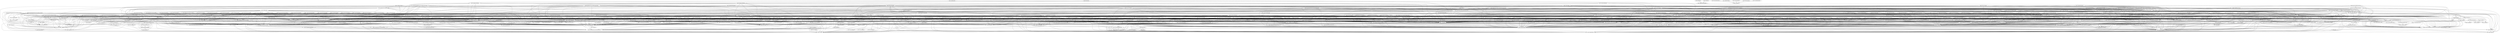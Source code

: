 digraph G { 
"fg_019: HistoryEntry" -> "fg_017: HistoryPath"; 
"fg_019: HistoryEntry" -> "fg_018: HistoryConstants"; 
"fg_042: DeviateException,AbstractDeviateException" -> "fg_001: ErrorCode"; 
"fg_043: ErrorCodeRegistry" -> "fg_001: ErrorCode"; 
"fg_044: ErrorCodeRegistry" -> "fg_001: ErrorCode"; 
"fg_045: ErrorCodeRegistry" -> "fg_001: ErrorCode"; 
"fg_046: ErrorCodeRegistry" -> "fg_001: ErrorCode"; 
"fg_047: ErrorCodeRegistry" -> "fg_001: ErrorCode"; 
"fg_049: ErrorCodeRegistry" -> "fg_001: ErrorCode"; 
"fg_050: ErrorCodeRegistry" -> "fg_001: ErrorCode"; 
"fg_051: ErrorCodeRegistry" -> "fg_001: ErrorCode"; 
"fg_052: ErrorCodeRegistry" -> "fg_001: ErrorCode"; 
"fg_053: ErrorCodeRegistry" -> "fg_001: ErrorCode"; 
"fg_054: ErrorCodeRegistry" -> "fg_001: ErrorCode"; 
"fg_055: SimpleSaveFileChooser" -> "fg_003: ResourceUtils"; 
"fg_056: IconUtils" -> "fg_006: SizeUtils"; 
"fg_057: JRibbonPanel" -> "fg_006: SizeUtils"; 
"fg_058: JRibbonTab" -> "fg_057: JRibbonPanel"; 
"fg_059: JRibbonBar" -> "fg_058: JRibbonTab"; 
"fg_060: ExplorerPlugin" -> "fg_059: JRibbonBar"; 
"fg_061: AbstractMetadataCollection" -> "fg_008: ProjectResource,MetadataAccessor"; 
"fg_063: ClusterComponentCopier,ClusterGroup,ClusterComponent,ClusterItem,ClusterVisitor" -> "fg_062: Named"; 
"fg_063: ClusterComponentCopier,ClusterGroup,ClusterComponent,ClusterItem,ClusterVisitor" -> "fg_009: Depth"; 
"fg_063: ClusterComponentCopier,ClusterGroup,ClusterComponent,ClusterItem,ClusterVisitor" -> "fg_064: ClusterParent"; 
"fg_064: ClusterParent" -> "fg_062: Named"; 
"fg_066: TreeNode" -> "fg_009: Depth"; 
"fg_067: Location,Dependency" -> "fg_012: DependencyType"; 
"fg_068: Version,Repository" -> "fg_019: HistoryEntry"; 
"fg_069: GitLogParser" -> "fg_019: HistoryEntry"; 
"fg_069: GitLogParser" -> "fg_017: HistoryPath"; 
"fg_070: LicenseException,DeviateFatalException" -> "fg_042: DeviateException,AbstractDeviateException"; 
"fg_070: LicenseException,DeviateFatalException" -> "fg_001: ErrorCode"; 
"fg_072: LicenseRestrictionException" -> "fg_042: DeviateException,AbstractDeviateException"; 
"fg_072: LicenseRestrictionException" -> "fg_001: ErrorCode"; 
"fg_073: DeviateExceptionBuilder" -> "fg_072: LicenseRestrictionException"; 
"fg_073: DeviateExceptionBuilder" -> "fg_042: DeviateException,AbstractDeviateException"; 
"fg_073: DeviateExceptionBuilder" -> "fg_071: TriFunction"; 
"fg_073: DeviateExceptionBuilder" -> "fg_001: ErrorCode"; 
"fg_073: DeviateExceptionBuilder" -> "fg_070: LicenseException,DeviateFatalException"; 
"fg_074: NameProcessingService" -> "fg_042: DeviateException,AbstractDeviateException"; 
"fg_075: Ordered,NamePreProcessor" -> "fg_042: DeviateException,AbstractDeviateException"; 
"fg_076: RevisionException" -> "fg_047: ErrorCodeRegistry"; 
"fg_076: RevisionException" -> "fg_042: DeviateException,AbstractDeviateException"; 
"fg_077: SimpleAction" -> "fg_056: IconUtils"; 
"fg_077: SimpleAction" -> "fg_003: ResourceUtils"; 
"fg_078: AbstractExplorerPlugin" -> "fg_060: ExplorerPlugin"; 
"fg_078: AbstractExplorerPlugin" -> "fg_003: ResourceUtils"; 
"fg_079: SimpleProjectContext" -> "fg_061: AbstractMetadataCollection"; 
"fg_080: ArchIssueInstanceMetaData" -> "fg_061: AbstractMetadataCollection"; 
"fg_081: Clustering" -> "fg_008: ProjectResource,MetadataAccessor"; 
"fg_081: Clustering" -> "fg_063: ClusterComponentCopier,ClusterGroup,ClusterComponent,ClusterItem,ClusterVisitor"; 
"fg_081: Clustering" -> "fg_061: AbstractMetadataCollection"; 
"fg_081: Clustering" -> "fg_064: ClusterParent"; 
"fg_082: TreeCellDecorator" -> "fg_063: ClusterComponentCopier,ClusterGroup,ClusterComponent,ClusterItem,ClusterVisitor"; 
"fg_083: DependencyMatrix" -> "fg_067: Location,Dependency"; 
"fg_083: DependencyMatrix" -> "fg_012: DependencyType"; 
"fg_083: DependencyMatrix" -> "fg_008: ProjectResource,MetadataAccessor"; 
"fg_084: BoundingBox" -> "fg_067: Location,Dependency"; 
"fg_085: TableCellDecorator" -> "fg_067: Location,Dependency"; 
"fg_086: DependencyTypeFamily" -> "fg_067: Location,Dependency"; 
"fg_086: DependencyTypeFamily" -> "fg_012: DependencyType"; 
"fg_087: ErrorCodeRegistry" -> "fg_001: ErrorCode"; 
"fg_090: ArchReportConfigService" -> "fg_088: AnalyzeSoftwareStep"; 
"fg_090: ArchReportConfigService" -> "fg_022: DependencyMatrixType"; 
"fg_090: ArchReportConfigService" -> "fg_073: DeviateExceptionBuilder"; 
"fg_090: ArchReportConfigService" -> "fg_007: SimpleObservable,AbstractObservable"; 
"fg_090: ArchReportConfigService" -> "fg_021: Observer"; 
"fg_090: ArchReportConfigService" -> "fg_068: Version,Repository"; 
"fg_090: ArchReportConfigService" -> "fg_020: Language"; 
"fg_090: ArchReportConfigService" -> "fg_087: ErrorCodeRegistry"; 
"fg_090: ArchReportConfigService" -> "fg_089: AnalyzeSoftwareStatus"; 
"fg_092: ErrorCodeRegistry" -> "fg_001: ErrorCode"; 
"fg_093: AbstractConsoleCommand" -> "fg_073: DeviateExceptionBuilder"; 
"fg_093: AbstractConsoleCommand" -> "fg_091: Console,ConsoleCommand"; 
"fg_093: AbstractConsoleCommand" -> "fg_005: OptionsConfigurationReader,OptionConfiguration"; 
"fg_093: AbstractConsoleCommand" -> "fg_092: ErrorCodeRegistry"; 
"fg_093: AbstractConsoleCommand" -> "fg_003: ResourceUtils"; 
"fg_094: ErrorCodeRegistry,DependsParserService" -> "fg_073: DeviateExceptionBuilder"; 
"fg_094: ErrorCodeRegistry,DependsParserService" -> "fg_001: ErrorCode"; 
"fg_095: " -> "fg_068: Version,Repository"; 
"fg_095: " -> "fg_001: ErrorCode"; 
"fg_096: GitRepository" -> "fg_019: HistoryEntry"; 
"fg_096: GitRepository" -> "fg_073: DeviateExceptionBuilder"; 
"fg_096: GitRepository" -> "fg_068: Version,Repository"; 
"fg_096: GitRepository" -> "fg_095: "; 
"fg_096: GitRepository" -> "fg_017: HistoryPath"; 
"fg_097: ScmLoader" -> "fg_068: Version,Repository"; 
"fg_098: GitLoader" -> "fg_096: GitRepository"; 
"fg_098: GitLoader" -> "fg_068: Version,Repository"; 
"fg_098: GitLoader" -> "fg_097: ScmLoader"; 
"fg_099: ErrorCodeRegistry" -> "fg_001: ErrorCode"; 
"fg_102: ArchReportConfigService" -> "fg_022: DependencyMatrixType"; 
"fg_102: ArchReportConfigService" -> "fg_073: DeviateExceptionBuilder"; 
"fg_102: ArchReportConfigService" -> "fg_007: SimpleObservable,AbstractObservable"; 
"fg_102: ArchReportConfigService" -> "fg_099: ErrorCodeRegistry"; 
"fg_102: ArchReportConfigService" -> "fg_021: Observer"; 
"fg_102: ArchReportConfigService" -> "fg_068: Version,Repository"; 
"fg_102: ArchReportConfigService" -> "fg_100: AnalyzeSoftwareStep"; 
"fg_102: ArchReportConfigService" -> "fg_101: AnalyzeSoftwareStatus"; 
"fg_102: ArchReportConfigService" -> "fg_020: Language"; 
"fg_103: ChangeSpaceIOService" -> "fg_073: DeviateExceptionBuilder"; 
"fg_103: ChangeSpaceIOService" -> "fg_047: ErrorCodeRegistry"; 
"fg_103: ChangeSpaceIOService" -> "fg_036: ModifiedFile"; 
"fg_103: ChangeSpaceIOService" -> "fg_029: FilePathUtils"; 
"fg_104: MeasureListParser,ErrorCodeRegistry" -> "fg_073: DeviateExceptionBuilder"; 
"fg_104: MeasureListParser,ErrorCodeRegistry" -> "fg_001: ErrorCode"; 
"fg_106: AbstractOrdered" -> "fg_075: Ordered,NamePreProcessor"; 
"fg_107: TargetListFileService" -> "fg_076: RevisionException"; 
"fg_107: TargetListFileService" -> "fg_028: IssueListKey"; 
"fg_107: TargetListFileService" -> "fg_073: DeviateExceptionBuilder"; 
"fg_107: TargetListFileService" -> "fg_047: ErrorCodeRegistry"; 
"fg_107: TargetListFileService" -> "fg_036: ModifiedFile"; 
"fg_109: ClusterTraversalVisitor" -> "fg_063: ClusterComponentCopier,ClusterGroup,ClusterComponent,ClusterItem,ClusterVisitor"; 
"fg_109: ClusterTraversalVisitor" -> "fg_108: TraversalVisitResult"; 
"fg_109: ClusterTraversalVisitor" -> "fg_081: Clustering"; 
"fg_110: ClusterTraversal" -> "fg_109: ClusterTraversalVisitor"; 
"fg_110: ClusterTraversal" -> "fg_063: ClusterComponentCopier,ClusterGroup,ClusterComponent,ClusterItem,ClusterVisitor"; 
"fg_110: ClusterTraversal" -> "fg_108: TraversalVisitResult"; 
"fg_110: ClusterTraversal" -> "fg_081: Clustering"; 
"fg_111: ClusteringFileService" -> "fg_081: Clustering"; 
"fg_112: ClusteringExportService" -> "fg_081: Clustering"; 
"fg_113: ClusteringImportService" -> "fg_081: Clustering"; 
"fg_114: Project,ProjectResourceCollection" -> "fg_062: Named"; 
"fg_114: Project,ProjectResourceCollection" -> "fg_083: DependencyMatrix"; 
"fg_114: Project,ProjectResourceCollection" -> "fg_008: ProjectResource,MetadataAccessor"; 
"fg_114: Project,ProjectResourceCollection" -> "fg_081: Clustering"; 
"fg_115: DependencyMatrixReclusterService" -> "fg_083: DependencyMatrix"; 
"fg_115: DependencyMatrixReclusterService" -> "fg_063: ClusterComponentCopier,ClusterGroup,ClusterComponent,ClusterItem,ClusterVisitor"; 
"fg_115: DependencyMatrixReclusterService" -> "fg_081: Clustering"; 
"fg_116: BidiDependencyMatrix,FilteredBidiDependencyMatrix" -> "fg_067: Location,Dependency"; 
"fg_116: BidiDependencyMatrix,FilteredBidiDependencyMatrix" -> "fg_083: DependencyMatrix"; 
"fg_116: BidiDependencyMatrix,FilteredBidiDependencyMatrix" -> "fg_012: DependencyType"; 
"fg_117: PropagationCostService" -> "fg_067: Location,Dependency"; 
"fg_117: PropagationCostService" -> "fg_083: DependencyMatrix"; 
"fg_117: PropagationCostService" -> "fg_015: Licensed"; 
"fg_118: LaunchNewAppContext" -> "fg_007: SimpleObservable,AbstractObservable"; 
"fg_118: LaunchNewAppContext" -> "fg_073: DeviateExceptionBuilder"; 
"fg_118: LaunchNewAppContext" -> "fg_083: DependencyMatrix"; 
"fg_118: LaunchNewAppContext" -> "fg_012: DependencyType"; 
"fg_118: LaunchNewAppContext" -> "fg_043: ErrorCodeRegistry"; 
"fg_118: LaunchNewAppContext" -> "fg_081: Clustering"; 
"fg_119: DependencyMatrixFileService" -> "fg_083: DependencyMatrix"; 
"fg_120: MergeDependencyMatrixService" -> "fg_083: DependencyMatrix"; 
"fg_121: DependencyMatrixExportService" -> "fg_083: DependencyMatrix"; 
"fg_122: DependencyMatrixImportService" -> "fg_083: DependencyMatrix"; 
"fg_123: AbstractPrinter,ArchIssue" -> "fg_083: DependencyMatrix"; 
"fg_124: UnstableInterfacePrinter" -> "fg_083: DependencyMatrix"; 
"fg_124: UnstableInterfacePrinter" -> "fg_123: AbstractPrinter,ArchIssue"; 
"fg_125: UnhealthyInheritancePrinter" -> "fg_123: AbstractPrinter,ArchIssue"; 
"fg_126: PackageCyclePrinter" -> "fg_123: AbstractPrinter,ArchIssue"; 
"fg_127: ModularityViolationPrinter" -> "fg_123: AbstractPrinter,ArchIssue"; 
"fg_128: CrossingPrinter" -> "fg_083: DependencyMatrix"; 
"fg_128: CrossingPrinter" -> "fg_123: AbstractPrinter,ArchIssue"; 
"fg_129: CliquePrinter" -> "fg_123: AbstractPrinter,ArchIssue"; 
"fg_130: ArchIssueType" -> "fg_127: ModularityViolationPrinter"; 
"fg_130: ArchIssueType" -> "fg_123: AbstractPrinter,ArchIssue"; 
"fg_130: ArchIssueType" -> "fg_128: CrossingPrinter"; 
"fg_130: ArchIssueType" -> "fg_125: UnhealthyInheritancePrinter"; 
"fg_130: ArchIssueType" -> "fg_126: PackageCyclePrinter"; 
"fg_130: ArchIssueType" -> "fg_124: UnstableInterfacePrinter"; 
"fg_130: ArchIssueType" -> "fg_129: CliquePrinter"; 
"fg_131: SplitDependsService" -> "fg_083: DependencyMatrix"; 
"fg_132: DependencyMatrixBuilder" -> "fg_067: Location,Dependency"; 
"fg_132: DependencyMatrixBuilder" -> "fg_012: DependencyType"; 
"fg_134: FlavorService" -> "fg_133: Flavor"; 
"fg_135: FlavorService" -> "fg_134: FlavorService"; 
"fg_135: FlavorService" -> "fg_133: Flavor"; 
"fg_136: SimpleDependency" -> "fg_067: Location,Dependency"; 
"fg_136: SimpleDependency" -> "fg_012: DependencyType"; 
"fg_137: SimpleDependencyMatrix" -> "fg_086: DependencyTypeFamily"; 
"fg_137: SimpleDependencyMatrix" -> "fg_067: Location,Dependency"; 
"fg_137: SimpleDependencyMatrix" -> "fg_083: DependencyMatrix"; 
"fg_137: SimpleDependencyMatrix" -> "fg_012: DependencyType"; 
"fg_137: SimpleDependencyMatrix" -> "fg_061: AbstractMetadataCollection"; 
"fg_138: SimpleDependencyMatrixBuilder" -> "fg_137: SimpleDependencyMatrix"; 
"fg_138: SimpleDependencyMatrixBuilder" -> "fg_073: DeviateExceptionBuilder"; 
"fg_138: SimpleDependencyMatrixBuilder" -> "fg_083: DependencyMatrix"; 
"fg_138: SimpleDependencyMatrixBuilder" -> "fg_067: Location,Dependency"; 
"fg_138: SimpleDependencyMatrixBuilder" -> "fg_044: ErrorCodeRegistry"; 
"fg_138: SimpleDependencyMatrixBuilder" -> "fg_132: DependencyMatrixBuilder"; 
"fg_138: SimpleDependencyMatrixBuilder" -> "fg_136: SimpleDependency"; 
"fg_138: SimpleDependencyMatrixBuilder" -> "fg_135: FlavorService"; 
"fg_138: SimpleDependencyMatrixBuilder" -> "fg_012: DependencyType"; 
"fg_139: DependencyMatrixTypeDetection" -> "fg_086: DependencyTypeFamily"; 
"fg_139: DependencyMatrixTypeDetection" -> "fg_083: DependencyMatrix"; 
"fg_139: DependencyMatrixTypeDetection" -> "fg_012: DependencyType"; 
"fg_140: RelationUtil" -> "fg_086: DependencyTypeFamily"; 
"fg_140: RelationUtil" -> "fg_067: Location,Dependency"; 
"fg_140: RelationUtil" -> "fg_012: DependencyType"; 
"fg_141: Shell" -> "fg_073: DeviateExceptionBuilder"; 
"fg_141: Shell" -> "fg_091: Console,ConsoleCommand"; 
"fg_141: Shell" -> "fg_093: AbstractConsoleCommand"; 
"fg_141: Shell" -> "fg_092: ErrorCodeRegistry"; 
"fg_141: Shell" -> "fg_004: ConsoleHelpFormatter"; 
"fg_142: AbstractSimpleConsoleCommand" -> "fg_091: Console,ConsoleCommand"; 
"fg_142: AbstractSimpleConsoleCommand" -> "fg_093: AbstractConsoleCommand"; 
"fg_143: AbstractClusterTraversalVisitor" -> "fg_109: ClusterTraversalVisitor"; 
"fg_143: AbstractClusterTraversalVisitor" -> "fg_063: ClusterComponentCopier,ClusterGroup,ClusterComponent,ClusterItem,ClusterVisitor"; 
"fg_143: AbstractClusterTraversalVisitor" -> "fg_108: TraversalVisitResult"; 
"fg_143: AbstractClusterTraversalVisitor" -> "fg_081: Clustering"; 
"fg_144: AbstractClusteringExportService" -> "fg_073: DeviateExceptionBuilder"; 
"fg_144: AbstractClusteringExportService" -> "fg_112: ClusteringExportService"; 
"fg_144: AbstractClusteringExportService" -> "fg_029: FilePathUtils"; 
"fg_144: AbstractClusteringExportService" -> "fg_045: ErrorCodeRegistry"; 
"fg_144: AbstractClusteringExportService" -> "fg_081: Clustering"; 
"fg_145: ExplorerUtils" -> "fg_007: SimpleObservable,AbstractObservable"; 
"fg_145: ExplorerUtils" -> "fg_077: SimpleAction"; 
"fg_145: ExplorerUtils" -> "fg_003: ResourceUtils"; 
"fg_145: ExplorerUtils" -> "fg_114: Project,ProjectResourceCollection"; 
"fg_146: ProjectFileService" -> "fg_114: Project,ProjectResourceCollection"; 
"fg_148: StyleUtils" -> "fg_147: SpreadsheetUtils"; 
"fg_148: StyleUtils" -> "fg_084: BoundingBox"; 
"fg_149: ExportSpreadsheetService" -> "fg_109: ClusterTraversalVisitor"; 
"fg_149: ExportSpreadsheetService" -> "fg_086: DependencyTypeFamily"; 
"fg_149: ExportSpreadsheetService" -> "fg_083: DependencyMatrix"; 
"fg_149: ExportSpreadsheetService" -> "fg_065: IntegerInterval"; 
"fg_149: ExportSpreadsheetService" -> "fg_063: ClusterComponentCopier,ClusterGroup,ClusterComponent,ClusterItem,ClusterVisitor"; 
"fg_149: ExportSpreadsheetService" -> "fg_115: DependencyMatrixReclusterService"; 
"fg_149: ExportSpreadsheetService" -> "fg_084: BoundingBox"; 
"fg_149: ExportSpreadsheetService" -> "fg_147: SpreadsheetUtils"; 
"fg_149: ExportSpreadsheetService" -> "fg_067: Location,Dependency"; 
"fg_149: ExportSpreadsheetService" -> "fg_066: TreeNode"; 
"fg_149: ExportSpreadsheetService" -> "fg_012: DependencyType"; 
"fg_149: ExportSpreadsheetService" -> "fg_110: ClusterTraversal"; 
"fg_149: ExportSpreadsheetService" -> "fg_108: TraversalVisitResult"; 
"fg_149: ExportSpreadsheetService" -> "fg_148: StyleUtils"; 
"fg_149: ExportSpreadsheetService" -> "fg_081: Clustering"; 
"fg_149: ExportSpreadsheetService" -> "fg_015: Licensed"; 
"fg_150: DependencyMatrixFilterService" -> "fg_116: BidiDependencyMatrix,FilteredBidiDependencyMatrix"; 
"fg_150: DependencyMatrixFilterService" -> "fg_083: DependencyMatrix"; 
"fg_151: SaveMatrixAsAction,SaveMatrixAction" -> "fg_079: SimpleProjectContext"; 
"fg_151: SaveMatrixAsAction,SaveMatrixAction" -> "fg_007: SimpleObservable,AbstractObservable"; 
"fg_151: SaveMatrixAsAction,SaveMatrixAction" -> "fg_083: DependencyMatrix"; 
"fg_151: SaveMatrixAsAction,SaveMatrixAction" -> "fg_077: SimpleAction"; 
"fg_151: SaveMatrixAsAction,SaveMatrixAction" -> "fg_029: FilePathUtils"; 
"fg_151: SaveMatrixAsAction,SaveMatrixAction" -> "fg_042: DeviateException,AbstractDeviateException"; 
"fg_151: SaveMatrixAsAction,SaveMatrixAction" -> "fg_055: SimpleSaveFileChooser"; 
"fg_151: SaveMatrixAsAction,SaveMatrixAction" -> "fg_119: DependencyMatrixFileService"; 
"fg_152: SaveClusteringAction,SaveClusteringAsAction" -> "fg_079: SimpleProjectContext"; 
"fg_152: SaveClusteringAction,SaveClusteringAsAction" -> "fg_007: SimpleObservable,AbstractObservable"; 
"fg_152: SaveClusteringAction,SaveClusteringAsAction" -> "fg_077: SimpleAction"; 
"fg_152: SaveClusteringAction,SaveClusteringAsAction" -> "fg_042: DeviateException,AbstractDeviateException"; 
"fg_152: SaveClusteringAction,SaveClusteringAsAction" -> "fg_029: FilePathUtils"; 
"fg_152: SaveClusteringAction,SaveClusteringAsAction" -> "fg_111: ClusteringFileService"; 
"fg_152: SaveClusteringAction,SaveClusteringAsAction" -> "fg_055: SimpleSaveFileChooser"; 
"fg_152: SaveClusteringAction,SaveClusteringAsAction" -> "fg_081: Clustering"; 
"fg_153: AbstractDependencyMatrixExportService" -> "fg_073: DeviateExceptionBuilder"; 
"fg_153: AbstractDependencyMatrixExportService" -> "fg_083: DependencyMatrix"; 
"fg_153: AbstractDependencyMatrixExportService" -> "fg_044: ErrorCodeRegistry"; 
"fg_153: AbstractDependencyMatrixExportService" -> "fg_029: FilePathUtils"; 
"fg_153: AbstractDependencyMatrixExportService" -> "fg_121: DependencyMatrixExportService"; 
"fg_154: UnorderedDependencyMatrixBuilder" -> "fg_137: SimpleDependencyMatrix"; 
"fg_154: UnorderedDependencyMatrixBuilder" -> "fg_067: Location,Dependency"; 
"fg_154: UnorderedDependencyMatrixBuilder" -> "fg_136: SimpleDependency"; 
"fg_154: UnorderedDependencyMatrixBuilder" -> "fg_132: DependencyMatrixBuilder"; 
"fg_154: UnorderedDependencyMatrixBuilder" -> "fg_138: SimpleDependencyMatrixBuilder"; 
"fg_154: UnorderedDependencyMatrixBuilder" -> "fg_012: DependencyType"; 
"fg_155: AbstractDetector,ParameterConfig" -> "fg_067: Location,Dependency"; 
"fg_155: AbstractDetector,ParameterConfig" -> "fg_083: DependencyMatrix"; 
"fg_155: AbstractDetector,ParameterConfig" -> "fg_138: SimpleDependencyMatrixBuilder"; 
"fg_155: AbstractDetector,ParameterConfig" -> "fg_132: DependencyMatrixBuilder"; 
"fg_155: AbstractDetector,ParameterConfig" -> "fg_123: AbstractPrinter,ArchIssue"; 
"fg_155: AbstractDetector,ParameterConfig" -> "fg_081: Clustering"; 
"fg_156: ErrorCodeRegistry" -> "fg_001: ErrorCode"; 
"fg_157: ReportCommand" -> "fg_141: Shell"; 
"fg_157: ReportCommand" -> "fg_091: Console,ConsoleCommand"; 
"fg_157: ReportCommand" -> "fg_024: ArchReportDocumentService,ArchReport"; 
"fg_157: ReportCommand" -> "fg_023: ArchReportParams"; 
"fg_158: AbstractReportCommand" -> "fg_141: Shell"; 
"fg_158: AbstractReportCommand" -> "fg_073: DeviateExceptionBuilder"; 
"fg_158: AbstractReportCommand" -> "fg_091: Console,ConsoleCommand"; 
"fg_158: AbstractReportCommand" -> "fg_024: ArchReportDocumentService,ArchReport"; 
"fg_158: AbstractReportCommand" -> "fg_157: ReportCommand"; 
"fg_158: AbstractReportCommand" -> "fg_156: ErrorCodeRegistry"; 
"fg_158: AbstractReportCommand" -> "fg_023: ArchReportParams"; 
"fg_159: ChangeListCommand" -> "fg_141: Shell"; 
"fg_159: ChangeListCommand" -> "fg_073: DeviateExceptionBuilder"; 
"fg_159: ChangeListCommand" -> "fg_028: IssueListKey"; 
"fg_159: ChangeListCommand" -> "fg_091: Console,ConsoleCommand"; 
"fg_159: ChangeListCommand" -> "fg_024: ArchReportDocumentService,ArchReport"; 
"fg_159: ChangeListCommand" -> "fg_156: ErrorCodeRegistry"; 
"fg_159: ChangeListCommand" -> "fg_158: AbstractReportCommand"; 
"fg_159: ChangeListCommand" -> "fg_023: ArchReportParams"; 
"fg_160: TargetListCommand" -> "fg_141: Shell"; 
"fg_160: TargetListCommand" -> "fg_028: IssueListKey"; 
"fg_160: TargetListCommand" -> "fg_073: DeviateExceptionBuilder"; 
"fg_160: TargetListCommand" -> "fg_091: Console,ConsoleCommand"; 
"fg_160: TargetListCommand" -> "fg_024: ArchReportDocumentService,ArchReport"; 
"fg_160: TargetListCommand" -> "fg_156: ErrorCodeRegistry"; 
"fg_160: TargetListCommand" -> "fg_158: AbstractReportCommand"; 
"fg_160: TargetListCommand" -> "fg_003: ResourceUtils"; 
"fg_160: TargetListCommand" -> "fg_023: ArchReportParams"; 
"fg_161: StructureDsmCommand" -> "fg_141: Shell"; 
"fg_161: StructureDsmCommand" -> "fg_073: DeviateExceptionBuilder"; 
"fg_161: StructureDsmCommand" -> "fg_091: Console,ConsoleCommand"; 
"fg_161: StructureDsmCommand" -> "fg_029: FilePathUtils"; 
"fg_161: StructureDsmCommand" -> "fg_156: ErrorCodeRegistry"; 
"fg_161: StructureDsmCommand" -> "fg_158: AbstractReportCommand"; 
"fg_161: StructureDsmCommand" -> "fg_023: ArchReportParams"; 
"fg_162: PropagationCostCommand" -> "fg_091: Console,ConsoleCommand"; 
"fg_162: PropagationCostCommand" -> "fg_158: AbstractReportCommand"; 
"fg_162: PropagationCostCommand" -> "fg_023: ArchReportParams"; 
"fg_163: NamespaceClusterCommand" -> "fg_141: Shell"; 
"fg_163: NamespaceClusterCommand" -> "fg_091: Console,ConsoleCommand"; 
"fg_163: NamespaceClusterCommand" -> "fg_158: AbstractReportCommand"; 
"fg_163: NamespaceClusterCommand" -> "fg_023: ArchReportParams"; 
"fg_164: MergeDsmCommand" -> "fg_141: Shell"; 
"fg_164: MergeDsmCommand" -> "fg_091: Console,ConsoleCommand"; 
"fg_164: MergeDsmCommand" -> "fg_158: AbstractReportCommand"; 
"fg_164: MergeDsmCommand" -> "fg_023: ArchReportParams"; 
"fg_165: IndependenceLevelCommand" -> "fg_091: Console,ConsoleCommand"; 
"fg_165: IndependenceLevelCommand" -> "fg_158: AbstractReportCommand"; 
"fg_165: IndependenceLevelCommand" -> "fg_023: ArchReportParams"; 
"fg_166: ArchIssueCostCommand" -> "fg_073: DeviateExceptionBuilder"; 
"fg_166: ArchIssueCostCommand" -> "fg_091: Console,ConsoleCommand"; 
"fg_166: ArchIssueCostCommand" -> "fg_025: ArchIssueKey"; 
"fg_166: ArchIssueCostCommand" -> "fg_024: ArchReportDocumentService,ArchReport"; 
"fg_166: ArchIssueCostCommand" -> "fg_156: ErrorCodeRegistry"; 
"fg_166: ArchIssueCostCommand" -> "fg_158: AbstractReportCommand"; 
"fg_166: ArchIssueCostCommand" -> "fg_023: ArchReportParams"; 
"fg_167: HotspotCostCommand" -> "fg_141: Shell"; 
"fg_167: HotspotCostCommand" -> "fg_091: Console,ConsoleCommand"; 
"fg_167: HotspotCostCommand" -> "fg_158: AbstractReportCommand"; 
"fg_167: HotspotCostCommand" -> "fg_023: ArchReportParams"; 
"fg_168: HotspotCommand" -> "fg_141: Shell"; 
"fg_168: HotspotCommand" -> "fg_091: Console,ConsoleCommand"; 
"fg_168: HotspotCommand" -> "fg_158: AbstractReportCommand"; 
"fg_168: HotspotCommand" -> "fg_023: ArchReportParams"; 
"fg_169: HistoryDsmCommand" -> "fg_141: Shell"; 
"fg_169: HistoryDsmCommand" -> "fg_073: DeviateExceptionBuilder"; 
"fg_169: HistoryDsmCommand" -> "fg_091: Console,ConsoleCommand"; 
"fg_169: HistoryDsmCommand" -> "fg_024: ArchReportDocumentService,ArchReport"; 
"fg_169: HistoryDsmCommand" -> "fg_156: ErrorCodeRegistry"; 
"fg_169: HistoryDsmCommand" -> "fg_158: AbstractReportCommand"; 
"fg_169: HistoryDsmCommand" -> "fg_003: ResourceUtils"; 
"fg_169: HistoryDsmCommand" -> "fg_023: ArchReportParams"; 
"fg_170: ExportStructureMatrixCommand" -> "fg_141: Shell"; 
"fg_170: ExportStructureMatrixCommand" -> "fg_091: Console,ConsoleCommand"; 
"fg_170: ExportStructureMatrixCommand" -> "fg_158: AbstractReportCommand"; 
"fg_170: ExportStructureMatrixCommand" -> "fg_023: ArchReportParams"; 
"fg_171: ExportNamespaceClusterCommand" -> "fg_141: Shell"; 
"fg_171: ExportNamespaceClusterCommand" -> "fg_091: Console,ConsoleCommand"; 
"fg_171: ExportNamespaceClusterCommand" -> "fg_158: AbstractReportCommand"; 
"fg_171: ExportNamespaceClusterCommand" -> "fg_023: ArchReportParams"; 
"fg_172: ExportMergeMatrixCommand" -> "fg_141: Shell"; 
"fg_172: ExportMergeMatrixCommand" -> "fg_091: Console,ConsoleCommand"; 
"fg_172: ExportMergeMatrixCommand" -> "fg_158: AbstractReportCommand"; 
"fg_172: ExportMergeMatrixCommand" -> "fg_023: ArchReportParams"; 
"fg_173: ExportHistoryMatrixCommand" -> "fg_141: Shell"; 
"fg_173: ExportHistoryMatrixCommand" -> "fg_091: Console,ConsoleCommand"; 
"fg_173: ExportHistoryMatrixCommand" -> "fg_158: AbstractReportCommand"; 
"fg_173: ExportHistoryMatrixCommand" -> "fg_023: ArchReportParams"; 
"fg_174: ExportDrhClusterCommand" -> "fg_141: Shell"; 
"fg_174: ExportDrhClusterCommand" -> "fg_091: Console,ConsoleCommand"; 
"fg_174: ExportDrhClusterCommand" -> "fg_158: AbstractReportCommand"; 
"fg_174: ExportDrhClusterCommand" -> "fg_023: ArchReportParams"; 
"fg_175: ArchIssueCommand" -> "fg_073: DeviateExceptionBuilder"; 
"fg_175: ArchIssueCommand" -> "fg_091: Console,ConsoleCommand"; 
"fg_175: ArchIssueCommand" -> "fg_025: ArchIssueKey"; 
"fg_175: ArchIssueCommand" -> "fg_024: ArchReportDocumentService,ArchReport"; 
"fg_175: ArchIssueCommand" -> "fg_156: ErrorCodeRegistry"; 
"fg_175: ArchIssueCommand" -> "fg_158: AbstractReportCommand"; 
"fg_175: ArchIssueCommand" -> "fg_023: ArchReportParams"; 
"fg_176: ArchReportService,ZipUtil" -> "fg_141: Shell"; 
"fg_176: ArchReportService,ZipUtil" -> "fg_073: DeviateExceptionBuilder"; 
"fg_176: ArchReportService,ZipUtil" -> "fg_028: IssueListKey"; 
"fg_176: ArchReportService,ZipUtil" -> "fg_025: ArchIssueKey"; 
"fg_176: ArchReportService,ZipUtil" -> "fg_024: ArchReportDocumentService,ArchReport"; 
"fg_176: ArchReportService,ZipUtil" -> "fg_157: ReportCommand"; 
"fg_176: ArchReportService,ZipUtil" -> "fg_092: ErrorCodeRegistry"; 
"fg_176: ArchReportService,ZipUtil" -> "fg_156: ErrorCodeRegistry"; 
"fg_176: ArchReportService,ZipUtil" -> "fg_003: ResourceUtils"; 
"fg_176: ArchReportService,ZipUtil" -> "fg_182: ArchReportMode"; 
"fg_176: ArchReportService,ZipUtil" -> "fg_023: ArchReportParams"; 
"fg_177: DrhClusterCommand" -> "fg_141: Shell"; 
"fg_177: DrhClusterCommand" -> "fg_091: Console,ConsoleCommand"; 
"fg_177: DrhClusterCommand" -> "fg_158: AbstractReportCommand"; 
"fg_177: DrhClusterCommand" -> "fg_023: ArchReportParams"; 
"fg_178: DecouplingLevelCommand" -> "fg_141: Shell"; 
"fg_178: DecouplingLevelCommand" -> "fg_091: Console,ConsoleCommand"; 
"fg_178: DecouplingLevelCommand" -> "fg_158: AbstractReportCommand"; 
"fg_178: DecouplingLevelCommand" -> "fg_023: ArchReportParams"; 
"fg_179: ChangeSpaceCommand" -> "fg_141: Shell"; 
"fg_179: ChangeSpaceCommand" -> "fg_091: Console,ConsoleCommand"; 
"fg_179: ChangeSpaceCommand" -> "fg_158: AbstractReportCommand"; 
"fg_179: ChangeSpaceCommand" -> "fg_023: ArchReportParams"; 
"fg_180: ArchRootDebtCommand" -> "fg_141: Shell"; 
"fg_180: ArchRootDebtCommand" -> "fg_073: DeviateExceptionBuilder"; 
"fg_180: ArchRootDebtCommand" -> "fg_027: ArchRootDebtKey"; 
"fg_180: ArchRootDebtCommand" -> "fg_091: Console,ConsoleCommand"; 
"fg_180: ArchRootDebtCommand" -> "fg_024: ArchReportDocumentService,ArchReport"; 
"fg_180: ArchRootDebtCommand" -> "fg_026: ArchRootSummaryKey"; 
"fg_180: ArchRootDebtCommand" -> "fg_156: ErrorCodeRegistry"; 
"fg_180: ArchRootDebtCommand" -> "fg_158: AbstractReportCommand"; 
"fg_180: ArchRootDebtCommand" -> "fg_023: ArchReportParams"; 
"fg_181: ArchRootCommand" -> "fg_141: Shell"; 
"fg_181: ArchRootCommand" -> "fg_073: DeviateExceptionBuilder"; 
"fg_181: ArchRootCommand" -> "fg_091: Console,ConsoleCommand"; 
"fg_181: ArchRootCommand" -> "fg_024: ArchReportDocumentService,ArchReport"; 
"fg_181: ArchRootCommand" -> "fg_156: ErrorCodeRegistry"; 
"fg_181: ArchRootCommand" -> "fg_158: AbstractReportCommand"; 
"fg_181: ArchRootCommand" -> "fg_023: ArchReportParams"; 
"fg_182: ArchReportMode" -> "fg_166: ArchIssueCostCommand"; 
"fg_182: ArchReportMode" -> "fg_181: ArchRootCommand"; 
"fg_182: ArchReportMode" -> "fg_174: ExportDrhClusterCommand"; 
"fg_182: ArchReportMode" -> "fg_162: PropagationCostCommand"; 
"fg_182: ArchReportMode" -> "fg_157: ReportCommand"; 
"fg_182: ArchReportMode" -> "fg_178: DecouplingLevelCommand"; 
"fg_182: ArchReportMode" -> "fg_180: ArchRootDebtCommand"; 
"fg_182: ArchReportMode" -> "fg_164: MergeDsmCommand"; 
"fg_182: ArchReportMode" -> "fg_179: ChangeSpaceCommand"; 
"fg_182: ArchReportMode" -> "fg_163: NamespaceClusterCommand"; 
"fg_182: ArchReportMode" -> "fg_160: TargetListCommand"; 
"fg_182: ArchReportMode" -> "fg_168: HotspotCommand"; 
"fg_182: ArchReportMode" -> "fg_159: ChangeListCommand"; 
"fg_182: ArchReportMode" -> "fg_175: ArchIssueCommand"; 
"fg_182: ArchReportMode" -> "fg_173: ExportHistoryMatrixCommand"; 
"fg_182: ArchReportMode" -> "fg_177: DrhClusterCommand"; 
"fg_182: ArchReportMode" -> "fg_167: HotspotCostCommand"; 
"fg_182: ArchReportMode" -> "fg_170: ExportStructureMatrixCommand"; 
"fg_182: ArchReportMode" -> "fg_165: IndependenceLevelCommand"; 
"fg_182: ArchReportMode" -> "fg_172: ExportMergeMatrixCommand"; 
"fg_182: ArchReportMode" -> "fg_171: ExportNamespaceClusterCommand"; 
"fg_182: ArchReportMode" -> "fg_161: StructureDsmCommand"; 
"fg_182: ArchReportMode" -> "fg_169: HistoryDsmCommand"; 
"fg_184: ChangeSpaceService" -> "fg_019: HistoryEntry"; 
"fg_184: ChangeSpaceService" -> "fg_103: ChangeSpaceIOService"; 
"fg_184: ChangeSpaceService" -> "fg_036: ModifiedFile"; 
"fg_184: ChangeSpaceService" -> "fg_183: FileName"; 
"fg_184: ChangeSpaceService" -> "fg_074: NameProcessingService"; 
"fg_184: ChangeSpaceService" -> "fg_017: HistoryPath"; 
"fg_185: AbstractGenerateChangeSpaceCommand" -> "fg_184: ChangeSpaceService"; 
"fg_185: AbstractGenerateChangeSpaceCommand" -> "fg_142: AbstractSimpleConsoleCommand"; 
"fg_186: ChangeListFileService,AbstractGenerateChangeListCommand" -> "fg_076: RevisionException"; 
"fg_186: ChangeListFileService,AbstractGenerateChangeListCommand" -> "fg_019: HistoryEntry"; 
"fg_186: ChangeListFileService,AbstractGenerateChangeListCommand" -> "fg_073: DeviateExceptionBuilder"; 
"fg_186: ChangeListFileService,AbstractGenerateChangeListCommand" -> "fg_028: IssueListKey"; 
"fg_186: ChangeListFileService,AbstractGenerateChangeListCommand" -> "fg_053: ErrorCodeRegistry"; 
"fg_186: ChangeListFileService,AbstractGenerateChangeListCommand" -> "fg_047: ErrorCodeRegistry"; 
"fg_186: ChangeListFileService,AbstractGenerateChangeListCommand" -> "fg_036: ModifiedFile"; 
"fg_186: ChangeListFileService,AbstractGenerateChangeListCommand" -> "fg_142: AbstractSimpleConsoleCommand"; 
"fg_186: ChangeListFileService,AbstractGenerateChangeListCommand" -> "fg_029: FilePathUtils"; 
"fg_186: ChangeListFileService,AbstractGenerateChangeListCommand" -> "fg_074: NameProcessingService"; 
"fg_186: ChangeListFileService,AbstractGenerateChangeListCommand" -> "fg_017: HistoryPath"; 
"fg_187: HistoryDependencyMatrixBuilder" -> "fg_137: SimpleDependencyMatrix"; 
"fg_187: HistoryDependencyMatrixBuilder" -> "fg_019: HistoryEntry"; 
"fg_187: HistoryDependencyMatrixBuilder" -> "fg_067: Location,Dependency"; 
"fg_187: HistoryDependencyMatrixBuilder" -> "fg_138: SimpleDependencyMatrixBuilder"; 
"fg_187: HistoryDependencyMatrixBuilder" -> "fg_012: DependencyType"; 
"fg_187: HistoryDependencyMatrixBuilder" -> "fg_017: HistoryPath"; 
"fg_189: AbstractImportHistoryToMatrixCommand" -> "fg_137: SimpleDependencyMatrix"; 
"fg_189: AbstractImportHistoryToMatrixCommand" -> "fg_019: HistoryEntry"; 
"fg_189: AbstractImportHistoryToMatrixCommand" -> "fg_083: DependencyMatrix"; 
"fg_189: AbstractImportHistoryToMatrixCommand" -> "fg_091: Console,ConsoleCommand"; 
"fg_189: AbstractImportHistoryToMatrixCommand" -> "fg_142: AbstractSimpleConsoleCommand"; 
"fg_189: AbstractImportHistoryToMatrixCommand" -> "fg_093: AbstractConsoleCommand"; 
"fg_189: AbstractImportHistoryToMatrixCommand" -> "fg_188: HistoryResult"; 
"fg_189: AbstractImportHistoryToMatrixCommand" -> "fg_074: NameProcessingService"; 
"fg_189: AbstractImportHistoryToMatrixCommand" -> "fg_033: JsonExportService"; 
"fg_189: AbstractImportHistoryToMatrixCommand" -> "fg_119: DependencyMatrixFileService"; 
"fg_189: AbstractImportHistoryToMatrixCommand" -> "fg_187: HistoryDependencyMatrixBuilder"; 
"fg_189: AbstractImportHistoryToMatrixCommand" -> "fg_017: HistoryPath"; 
"fg_190: AbstractGenerateTargetListCommand,ErrorCodeRegistry" -> "fg_076: RevisionException"; 
"fg_190: AbstractGenerateTargetListCommand,ErrorCodeRegistry" -> "fg_019: HistoryEntry"; 
"fg_190: AbstractGenerateTargetListCommand,ErrorCodeRegistry" -> "fg_073: DeviateExceptionBuilder"; 
"fg_190: AbstractGenerateTargetListCommand,ErrorCodeRegistry" -> "fg_047: ErrorCodeRegistry"; 
"fg_190: AbstractGenerateTargetListCommand,ErrorCodeRegistry" -> "fg_036: ModifiedFile"; 
"fg_190: AbstractGenerateTargetListCommand,ErrorCodeRegistry" -> "fg_142: AbstractSimpleConsoleCommand"; 
"fg_190: AbstractGenerateTargetListCommand,ErrorCodeRegistry" -> "fg_029: FilePathUtils"; 
"fg_190: AbstractGenerateTargetListCommand,ErrorCodeRegistry" -> "fg_074: NameProcessingService"; 
"fg_190: AbstractGenerateTargetListCommand,ErrorCodeRegistry" -> "fg_107: TargetListFileService"; 
"fg_190: AbstractGenerateTargetListCommand,ErrorCodeRegistry" -> "fg_001: ErrorCode"; 
"fg_190: AbstractGenerateTargetListCommand,ErrorCodeRegistry" -> "fg_017: HistoryPath"; 
"fg_191: ClusterUtils" -> "fg_143: AbstractClusterTraversalVisitor"; 
"fg_191: ClusterUtils" -> "fg_083: DependencyMatrix"; 
"fg_191: ClusterUtils" -> "fg_063: ClusterComponentCopier,ClusterGroup,ClusterComponent,ClusterItem,ClusterVisitor"; 
"fg_191: ClusterUtils" -> "fg_110: ClusterTraversal"; 
"fg_191: ClusterUtils" -> "fg_108: TraversalVisitResult"; 
"fg_191: ClusterUtils" -> "fg_081: Clustering"; 
"fg_192: NamespaceClusterService" -> "fg_011: ClusterName"; 
"fg_192: NamespaceClusterService" -> "fg_143: AbstractClusterTraversalVisitor"; 
"fg_192: NamespaceClusterService" -> "fg_083: DependencyMatrix"; 
"fg_192: NamespaceClusterService" -> "fg_063: ClusterComponentCopier,ClusterGroup,ClusterComponent,ClusterItem,ClusterVisitor"; 
"fg_192: NamespaceClusterService" -> "fg_110: ClusterTraversal"; 
"fg_192: NamespaceClusterService" -> "fg_108: TraversalVisitResult"; 
"fg_192: NamespaceClusterService" -> "fg_081: Clustering"; 
"fg_193: ClusteringXmlExportService" -> "fg_073: DeviateExceptionBuilder"; 
"fg_193: ClusteringXmlExportService" -> "fg_144: AbstractClusteringExportService"; 
"fg_193: ClusteringXmlExportService" -> "fg_045: ErrorCodeRegistry"; 
"fg_193: ClusteringXmlExportService" -> "fg_063: ClusterComponentCopier,ClusterGroup,ClusterComponent,ClusterItem,ClusterVisitor"; 
"fg_193: ClusteringXmlExportService" -> "fg_015: Licensed"; 
"fg_193: ClusteringXmlExportService" -> "fg_081: Clustering"; 
"fg_194: ClusteringJsonExportService" -> "fg_073: DeviateExceptionBuilder"; 
"fg_194: ClusteringJsonExportService" -> "fg_144: AbstractClusteringExportService"; 
"fg_194: ClusteringJsonExportService" -> "fg_045: ErrorCodeRegistry"; 
"fg_194: ClusteringJsonExportService" -> "fg_063: ClusterComponentCopier,ClusterGroup,ClusterComponent,ClusterItem,ClusterVisitor"; 
"fg_194: ClusteringJsonExportService" -> "fg_081: Clustering"; 
"fg_194: ClusteringJsonExportService" -> "fg_015: Licensed"; 
"fg_195: ClusterTreeModel" -> "fg_063: ClusterComponentCopier,ClusterGroup,ClusterComponent,ClusterItem,ClusterVisitor"; 
"fg_195: ClusterTreeModel" -> "fg_010: Observable"; 
"fg_195: ClusterTreeModel" -> "fg_081: Clustering"; 
"fg_196: TreeCellRenderer" -> "fg_062: Named"; 
"fg_196: TreeCellRenderer" -> "fg_011: ClusterName"; 
"fg_196: TreeCellRenderer" -> "fg_007: SimpleObservable,AbstractObservable"; 
"fg_196: TreeCellRenderer" -> "fg_063: ClusterComponentCopier,ClusterGroup,ClusterComponent,ClusterItem,ClusterVisitor"; 
"fg_196: TreeCellRenderer" -> "fg_082: TreeCellDecorator"; 
"fg_196: TreeCellRenderer" -> "fg_145: ExplorerUtils"; 
"fg_196: TreeCellRenderer" -> "fg_081: Clustering"; 
"fg_197: ClusterViewer" -> "fg_196: TreeCellRenderer"; 
"fg_197: ClusterViewer" -> "fg_007: SimpleObservable,AbstractObservable"; 
"fg_197: ClusterViewer" -> "fg_195: ClusterTreeModel"; 
"fg_197: ClusterViewer" -> "fg_063: ClusterComponentCopier,ClusterGroup,ClusterComponent,ClusterItem,ClusterVisitor"; 
"fg_197: ClusterViewer" -> "fg_081: Clustering"; 
"fg_198: LoadMatrixAction" -> "fg_079: SimpleProjectContext"; 
"fg_198: LoadMatrixAction" -> "fg_007: SimpleObservable,AbstractObservable"; 
"fg_198: LoadMatrixAction" -> "fg_083: DependencyMatrix"; 
"fg_198: LoadMatrixAction" -> "fg_077: SimpleAction"; 
"fg_198: LoadMatrixAction" -> "fg_152: SaveClusteringAction,SaveClusteringAsAction"; 
"fg_198: LoadMatrixAction" -> "fg_151: SaveMatrixAsAction,SaveMatrixAction"; 
"fg_198: LoadMatrixAction" -> "fg_042: DeviateException,AbstractDeviateException"; 
"fg_198: LoadMatrixAction" -> "fg_012: DependencyType"; 
"fg_198: LoadMatrixAction" -> "fg_029: FilePathUtils"; 
"fg_198: LoadMatrixAction" -> "fg_119: DependencyMatrixFileService"; 
"fg_198: LoadMatrixAction" -> "fg_145: ExplorerUtils"; 
"fg_199: DependencyMatrixXmlExportService" -> "fg_073: DeviateExceptionBuilder"; 
"fg_199: DependencyMatrixXmlExportService" -> "fg_153: AbstractDependencyMatrixExportService"; 
"fg_199: DependencyMatrixXmlExportService" -> "fg_067: Location,Dependency"; 
"fg_199: DependencyMatrixXmlExportService" -> "fg_083: DependencyMatrix"; 
"fg_199: DependencyMatrixXmlExportService" -> "fg_044: ErrorCodeRegistry"; 
"fg_199: DependencyMatrixXmlExportService" -> "fg_012: DependencyType"; 
"fg_199: DependencyMatrixXmlExportService" -> "fg_015: Licensed"; 
"fg_200: DependencyMatrixJsonExportService" -> "fg_073: DeviateExceptionBuilder"; 
"fg_200: DependencyMatrixJsonExportService" -> "fg_153: AbstractDependencyMatrixExportService"; 
"fg_200: DependencyMatrixJsonExportService" -> "fg_067: Location,Dependency"; 
"fg_200: DependencyMatrixJsonExportService" -> "fg_083: DependencyMatrix"; 
"fg_200: DependencyMatrixJsonExportService" -> "fg_044: ErrorCodeRegistry"; 
"fg_200: DependencyMatrixJsonExportService" -> "fg_012: DependencyType"; 
"fg_200: DependencyMatrixJsonExportService" -> "fg_015: Licensed"; 
"fg_203: " -> "fg_137: SimpleDependencyMatrix"; 
"fg_203: " -> "fg_116: BidiDependencyMatrix,FilteredBidiDependencyMatrix"; 
"fg_203: " -> "fg_204: SimpleDependencyMatrixCondenseService"; 
"fg_203: " -> "fg_202: "; 
"fg_203: " -> "fg_083: DependencyMatrix"; 
"fg_203: " -> "fg_067: Location,Dependency"; 
"fg_203: " -> "fg_138: SimpleDependencyMatrixBuilder"; 
"fg_203: " -> "fg_012: DependencyType"; 
"fg_203: " -> "fg_201: HierarchyServiceOptions"; 
"fg_203: " -> "fg_081: Clustering"; 
"fg_204: SimpleDependencyMatrixCondenseService" -> "fg_116: BidiDependencyMatrix,FilteredBidiDependencyMatrix"; 
"fg_204: SimpleDependencyMatrixCondenseService" -> "fg_137: SimpleDependencyMatrix"; 
"fg_204: SimpleDependencyMatrixCondenseService" -> "fg_203: "; 
"fg_204: SimpleDependencyMatrixCondenseService" -> "fg_154: UnorderedDependencyMatrixBuilder"; 
"fg_204: SimpleDependencyMatrixCondenseService" -> "fg_202: "; 
"fg_204: SimpleDependencyMatrixCondenseService" -> "fg_067: Location,Dependency"; 
"fg_204: SimpleDependencyMatrixCondenseService" -> "fg_083: DependencyMatrix"; 
"fg_204: SimpleDependencyMatrixCondenseService" -> "fg_012: DependencyType"; 
"fg_204: SimpleDependencyMatrixCondenseService" -> "fg_015: Licensed"; 
"fg_205: VariableSelector,VariableSelectors" -> "fg_116: BidiDependencyMatrix,FilteredBidiDependencyMatrix"; 
"fg_206: AbstractRecursiveHierarchyServiceOptions" -> "fg_116: BidiDependencyMatrix,FilteredBidiDependencyMatrix"; 
"fg_206: AbstractRecursiveHierarchyServiceOptions" -> "fg_011: ClusterName"; 
"fg_206: AbstractRecursiveHierarchyServiceOptions" -> "fg_201: HierarchyServiceOptions"; 
"fg_207: SimpleFilteredBidiDependencyMatrix" -> "fg_116: BidiDependencyMatrix,FilteredBidiDependencyMatrix"; 
"fg_207: SimpleFilteredBidiDependencyMatrix" -> "fg_086: DependencyTypeFamily"; 
"fg_207: SimpleFilteredBidiDependencyMatrix" -> "fg_067: Location,Dependency"; 
"fg_207: SimpleFilteredBidiDependencyMatrix" -> "fg_083: DependencyMatrix"; 
"fg_207: SimpleFilteredBidiDependencyMatrix" -> "fg_012: DependencyType"; 
"fg_207: SimpleFilteredBidiDependencyMatrix" -> "fg_061: AbstractMetadataCollection"; 
"fg_208: ArchIssueUtil" -> "fg_086: DependencyTypeFamily"; 
"fg_208: ArchIssueUtil" -> "fg_012: DependencyType"; 
"fg_209: DetectorLoader" -> "fg_155: AbstractDetector,ParameterConfig"; 
"fg_210: ArchIssueService" -> "fg_011: ClusterName"; 
"fg_210: ArchIssueService" -> "fg_083: DependencyMatrix"; 
"fg_210: ArchIssueService" -> "fg_209: DetectorLoader"; 
"fg_210: ArchIssueService" -> "fg_123: AbstractPrinter,ArchIssue"; 
"fg_210: ArchIssueService" -> "fg_063: ClusterComponentCopier,ClusterGroup,ClusterComponent,ClusterItem,ClusterVisitor"; 
"fg_210: ArchIssueService" -> "fg_033: JsonExportService"; 
"fg_210: ArchIssueService" -> "fg_061: AbstractMetadataCollection"; 
"fg_210: ArchIssueService" -> "fg_155: AbstractDetector,ParameterConfig"; 
"fg_210: ArchIssueService" -> "fg_208: ArchIssueUtil"; 
"fg_210: ArchIssueService" -> "fg_150: DependencyMatrixFilterService"; 
"fg_210: ArchIssueService" -> "fg_112: ClusteringExportService"; 
"fg_210: ArchIssueService" -> "fg_025: ArchIssueKey"; 
"fg_210: ArchIssueService" -> "fg_130: ArchIssueType"; 
"fg_210: ArchIssueService" -> "fg_139: DependencyMatrixTypeDetection"; 
"fg_210: ArchIssueService" -> "fg_034: MetadataFileService"; 
"fg_210: ArchIssueService" -> "fg_012: DependencyType"; 
"fg_210: ArchIssueService" -> "fg_111: ClusteringFileService"; 
"fg_210: ArchIssueService" -> "fg_080: ArchIssueInstanceMetaData"; 
"fg_210: ArchIssueService" -> "fg_119: DependencyMatrixFileService"; 
"fg_210: ArchIssueService" -> "fg_121: DependencyMatrixExportService"; 
"fg_210: ArchIssueService" -> "fg_015: Licensed"; 
"fg_210: ArchIssueService" -> "fg_081: Clustering"; 
"fg_211: SubversionLogPath" -> "fg_017: HistoryPath"; 
"fg_212: SubversionLogEntry" -> "fg_211: SubversionLogPath"; 
"fg_213: ImportSubversionHistoryToMatrixCommand" -> "fg_019: HistoryEntry"; 
"fg_213: ImportSubversionHistoryToMatrixCommand" -> "fg_073: DeviateExceptionBuilder"; 
"fg_213: ImportSubversionHistoryToMatrixCommand" -> "fg_086: DependencyTypeFamily"; 
"fg_213: ImportSubversionHistoryToMatrixCommand" -> "fg_083: DependencyMatrix"; 
"fg_213: ImportSubversionHistoryToMatrixCommand" -> "fg_052: ErrorCodeRegistry"; 
"fg_213: ImportSubversionHistoryToMatrixCommand" -> "fg_091: Console,ConsoleCommand"; 
"fg_213: ImportSubversionHistoryToMatrixCommand" -> "fg_142: AbstractSimpleConsoleCommand"; 
"fg_213: ImportSubversionHistoryToMatrixCommand" -> "fg_003: ResourceUtils"; 
"fg_213: ImportSubversionHistoryToMatrixCommand" -> "fg_017: HistoryPath"; 
"fg_213: ImportSubversionHistoryToMatrixCommand" -> "fg_189: AbstractImportHistoryToMatrixCommand"; 
"fg_213: ImportSubversionHistoryToMatrixCommand" -> "fg_012: DependencyType"; 
"fg_213: ImportSubversionHistoryToMatrixCommand" -> "fg_211: SubversionLogPath"; 
"fg_213: ImportSubversionHistoryToMatrixCommand" -> "fg_212: SubversionLogEntry"; 
"fg_213: ImportSubversionHistoryToMatrixCommand" -> "fg_187: HistoryDependencyMatrixBuilder"; 
"fg_214: SubSystemService" -> "fg_150: DependencyMatrixFilterService"; 
"fg_214: SubSystemService" -> "fg_192: NamespaceClusterService"; 
"fg_214: SubSystemService" -> "fg_083: DependencyMatrix"; 
"fg_214: SubSystemService" -> "fg_063: ClusterComponentCopier,ClusterGroup,ClusterComponent,ClusterItem,ClusterVisitor"; 
"fg_214: SubSystemService" -> "fg_015: Licensed"; 
"fg_214: SubSystemService" -> "fg_081: Clustering"; 
"fg_215: " -> "fg_066: TreeNode"; 
"fg_215: " -> "fg_065: IntegerInterval"; 
"fg_216: TableCell" -> "fg_006: SizeUtils"; 
"fg_216: TableCell" -> "fg_085: TableCellDecorator"; 
"fg_216: TableCell" -> "fg_067: Location,Dependency"; 
"fg_216: TableCell" -> "fg_215: "; 
"fg_216: TableCell" -> "fg_066: TreeNode"; 
"fg_216: TableCell" -> "fg_065: IntegerInterval"; 
"fg_216: TableCell" -> "fg_012: DependencyType"; 
"fg_216: TableCell" -> "fg_003: ResourceUtils"; 
"fg_216: TableCell" -> "fg_010: Observable"; 
"fg_216: TableCell" -> "fg_084: BoundingBox"; 
"fg_217: TableHeaderCell" -> "fg_006: SizeUtils"; 
"fg_217: TableHeaderCell" -> "fg_007: SimpleObservable,AbstractObservable"; 
"fg_217: TableHeaderCell" -> "fg_013: TableHeaderCellDecorator"; 
"fg_217: TableHeaderCell" -> "fg_145: ExplorerUtils"; 
"fg_218: MatrixViewer" -> "fg_006: SizeUtils"; 
"fg_218: MatrixViewer" -> "fg_007: SimpleObservable,AbstractObservable"; 
"fg_218: MatrixViewer" -> "fg_197: ClusterViewer"; 
"fg_218: MatrixViewer" -> "fg_083: DependencyMatrix"; 
"fg_218: MatrixViewer" -> "fg_215: "; 
"fg_218: MatrixViewer" -> "fg_216: TableCell"; 
"fg_218: MatrixViewer" -> "fg_066: TreeNode"; 
"fg_218: MatrixViewer" -> "fg_065: IntegerInterval"; 
"fg_218: MatrixViewer" -> "fg_217: TableHeaderCell"; 
"fg_218: MatrixViewer" -> "fg_145: ExplorerUtils"; 
"fg_218: MatrixViewer" -> "fg_010: Observable"; 
"fg_219: RecentFilesMenu" -> "fg_079: SimpleProjectContext"; 
"fg_219: RecentFilesMenu" -> "fg_007: SimpleObservable,AbstractObservable"; 
"fg_219: RecentFilesMenu" -> "fg_083: DependencyMatrix"; 
"fg_219: RecentFilesMenu" -> "fg_198: LoadMatrixAction"; 
"fg_219: RecentFilesMenu" -> "fg_003: ResourceUtils"; 
"fg_220: RecursiveHierarchyServiceOptions" -> "fg_206: AbstractRecursiveHierarchyServiceOptions"; 
"fg_221: RecursiveHierarchyTask" -> "fg_011: ClusterName"; 
"fg_221: RecursiveHierarchyTask" -> "fg_062: Named"; 
"fg_221: RecursiveHierarchyTask" -> "fg_203: "; 
"fg_221: RecursiveHierarchyTask" -> "fg_206: AbstractRecursiveHierarchyServiceOptions"; 
"fg_221: RecursiveHierarchyTask" -> "fg_083: DependencyMatrix"; 
"fg_221: RecursiveHierarchyTask" -> "fg_063: ClusterComponentCopier,ClusterGroup,ClusterComponent,ClusterItem,ClusterVisitor"; 
"fg_221: RecursiveHierarchyTask" -> "fg_201: HierarchyServiceOptions"; 
"fg_221: RecursiveHierarchyTask" -> "fg_064: ClusterParent"; 
"fg_221: RecursiveHierarchyTask" -> "fg_220: RecursiveHierarchyServiceOptions"; 
"fg_221: RecursiveHierarchyTask" -> "fg_137: SimpleDependencyMatrix"; 
"fg_221: RecursiveHierarchyTask" -> "fg_116: BidiDependencyMatrix,FilteredBidiDependencyMatrix"; 
"fg_221: RecursiveHierarchyTask" -> "fg_154: UnorderedDependencyMatrixBuilder"; 
"fg_221: RecursiveHierarchyTask" -> "fg_207: SimpleFilteredBidiDependencyMatrix"; 
"fg_221: RecursiveHierarchyTask" -> "fg_067: Location,Dependency"; 
"fg_221: RecursiveHierarchyTask" -> "fg_205: VariableSelector,VariableSelectors"; 
"fg_221: RecursiveHierarchyTask" -> "fg_081: Clustering"; 
"fg_222: RecursiveHierarchyService" -> "fg_011: ClusterName"; 
"fg_222: RecursiveHierarchyService" -> "fg_203: "; 
"fg_222: RecursiveHierarchyService" -> "fg_116: BidiDependencyMatrix,FilteredBidiDependencyMatrix"; 
"fg_222: RecursiveHierarchyService" -> "fg_207: SimpleFilteredBidiDependencyMatrix"; 
"fg_222: RecursiveHierarchyService" -> "fg_083: DependencyMatrix"; 
"fg_222: RecursiveHierarchyService" -> "fg_221: RecursiveHierarchyTask"; 
"fg_222: RecursiveHierarchyService" -> "fg_205: VariableSelector,VariableSelectors"; 
"fg_222: RecursiveHierarchyService" -> "fg_081: Clustering"; 
"fg_222: RecursiveHierarchyService" -> "fg_220: RecursiveHierarchyServiceOptions"; 
"fg_222: RecursiveHierarchyService" -> "fg_015: Licensed"; 
"fg_223: HierarchyBasedMetricService" -> "fg_137: SimpleDependencyMatrix"; 
"fg_223: HierarchyBasedMetricService" -> "fg_116: BidiDependencyMatrix,FilteredBidiDependencyMatrix"; 
"fg_223: HierarchyBasedMetricService" -> "fg_203: "; 
"fg_223: HierarchyBasedMetricService" -> "fg_086: DependencyTypeFamily"; 
"fg_223: HierarchyBasedMetricService" -> "fg_083: DependencyMatrix"; 
"fg_223: HierarchyBasedMetricService" -> "fg_067: Location,Dependency"; 
"fg_223: HierarchyBasedMetricService" -> "fg_015: Licensed"; 
"fg_223: HierarchyBasedMetricService" -> "fg_081: Clustering"; 
"fg_224: AbstractHierarchyProcessor" -> "fg_062: Named"; 
"fg_224: AbstractHierarchyProcessor" -> "fg_154: UnorderedDependencyMatrixBuilder"; 
"fg_224: AbstractHierarchyProcessor" -> "fg_203: "; 
"fg_224: AbstractHierarchyProcessor" -> "fg_116: BidiDependencyMatrix,FilteredBidiDependencyMatrix"; 
"fg_224: AbstractHierarchyProcessor" -> "fg_011: ClusterName"; 
"fg_224: AbstractHierarchyProcessor" -> "fg_067: Location,Dependency"; 
"fg_224: AbstractHierarchyProcessor" -> "fg_083: DependencyMatrix"; 
"fg_224: AbstractHierarchyProcessor" -> "fg_063: ClusterComponentCopier,ClusterGroup,ClusterComponent,ClusterItem,ClusterVisitor"; 
"fg_224: AbstractHierarchyProcessor" -> "fg_201: HierarchyServiceOptions"; 
"fg_224: AbstractHierarchyProcessor" -> "fg_064: ClusterParent"; 
"fg_224: AbstractHierarchyProcessor" -> "fg_081: Clustering"; 
"fg_225: DesignRuleSplitService" -> "fg_137: SimpleDependencyMatrix"; 
"fg_225: DesignRuleSplitService" -> "fg_203: "; 
"fg_225: DesignRuleSplitService" -> "fg_150: DependencyMatrixFilterService"; 
"fg_225: DesignRuleSplitService" -> "fg_067: Location,Dependency"; 
"fg_225: DesignRuleSplitService" -> "fg_083: DependencyMatrix"; 
"fg_225: DesignRuleSplitService" -> "fg_222: RecursiveHierarchyService"; 
"fg_225: DesignRuleSplitService" -> "fg_063: ClusterComponentCopier,ClusterGroup,ClusterComponent,ClusterItem,ClusterVisitor"; 
"fg_225: DesignRuleSplitService" -> "fg_201: HierarchyServiceOptions"; 
"fg_225: DesignRuleSplitService" -> "fg_081: Clustering"; 
"fg_225: DesignRuleSplitService" -> "fg_220: RecursiveHierarchyServiceOptions"; 
"fg_226: IndependenceLevelService" -> "fg_116: BidiDependencyMatrix,FilteredBidiDependencyMatrix"; 
"fg_226: IndependenceLevelService" -> "fg_011: ClusterName"; 
"fg_226: IndependenceLevelService" -> "fg_083: DependencyMatrix"; 
"fg_226: IndependenceLevelService" -> "fg_191: ClusterUtils"; 
"fg_226: IndependenceLevelService" -> "fg_063: ClusterComponentCopier,ClusterGroup,ClusterComponent,ClusterItem,ClusterVisitor"; 
"fg_226: IndependenceLevelService" -> "fg_223: HierarchyBasedMetricService"; 
"fg_226: IndependenceLevelService" -> "fg_081: Clustering"; 
"fg_226: IndependenceLevelService" -> "fg_015: Licensed"; 
"fg_227: DecouplingLevelService" -> "fg_011: ClusterName"; 
"fg_227: DecouplingLevelService" -> "fg_116: BidiDependencyMatrix,FilteredBidiDependencyMatrix"; 
"fg_227: DecouplingLevelService" -> "fg_083: DependencyMatrix"; 
"fg_227: DecouplingLevelService" -> "fg_067: Location,Dependency"; 
"fg_227: DecouplingLevelService" -> "fg_191: ClusterUtils"; 
"fg_227: DecouplingLevelService" -> "fg_063: ClusterComponentCopier,ClusterGroup,ClusterComponent,ClusterItem,ClusterVisitor"; 
"fg_227: DecouplingLevelService" -> "fg_223: HierarchyBasedMetricService"; 
"fg_227: DecouplingLevelService" -> "fg_081: Clustering"; 
"fg_229: GenerateLicenseRequest" -> "fg_228: LicensePolicy"; 
"fg_230: LicenseGenerationService" -> "fg_229: GenerateLicenseRequest"; 
"fg_231: ErrorCodeRegistry" -> "fg_001: ErrorCode"; 
"fg_232: SimpleLicenseGenerationService" -> "fg_073: DeviateExceptionBuilder"; 
"fg_232: SimpleLicenseGenerationService" -> "fg_231: ErrorCodeRegistry"; 
"fg_232: SimpleLicenseGenerationService" -> "fg_002: StringFormatUtil"; 
"fg_232: SimpleLicenseGenerationService" -> "fg_228: LicensePolicy"; 
"fg_232: SimpleLicenseGenerationService" -> "fg_230: LicenseGenerationService"; 
"fg_232: SimpleLicenseGenerationService" -> "fg_229: GenerateLicenseRequest"; 
"fg_233: Program" -> "fg_073: DeviateExceptionBuilder"; 
"fg_233: Program" -> "fg_231: ErrorCodeRegistry"; 
"fg_233: Program" -> "fg_228: LicensePolicy"; 
"fg_233: Program" -> "fg_005: OptionsConfigurationReader,OptionConfiguration"; 
"fg_233: Program" -> "fg_042: DeviateException,AbstractDeviateException"; 
"fg_233: Program" -> "fg_230: LicenseGenerationService"; 
"fg_233: Program" -> "fg_232: SimpleLicenseGenerationService"; 
"fg_233: Program" -> "fg_229: GenerateLicenseRequest"; 
"fg_233: Program" -> "fg_003: ResourceUtils"; 
"fg_233: Program" -> "fg_004: ConsoleHelpFormatter"; 
"fg_234: AdvancedAnalysisAction,AbstractViewer,Viewer" -> "fg_060: ExplorerPlugin"; 
"fg_234: AdvancedAnalysisAction,AbstractViewer,Viewer" -> "fg_007: SimpleObservable,AbstractObservable"; 
"fg_234: AdvancedAnalysisAction,AbstractViewer,Viewer" -> "fg_073: DeviateExceptionBuilder"; 
"fg_234: AdvancedAnalysisAction,AbstractViewer,Viewer" -> "fg_197: ClusterViewer"; 
"fg_234: AdvancedAnalysisAction,AbstractViewer,Viewer" -> "fg_237: GuidingViewer"; 
"fg_234: AdvancedAnalysisAction,AbstractViewer,Viewer" -> "fg_059: JRibbonBar"; 
"fg_234: AdvancedAnalysisAction,AbstractViewer,Viewer" -> "fg_218: MatrixViewer"; 
"fg_234: AdvancedAnalysisAction,AbstractViewer,Viewer" -> "fg_056: IconUtils"; 
"fg_234: AdvancedAnalysisAction,AbstractViewer,Viewer" -> "fg_003: ResourceUtils"; 
"fg_234: AdvancedAnalysisAction,AbstractViewer,Viewer" -> "fg_079: SimpleProjectContext"; 
"fg_234: AdvancedAnalysisAction,AbstractViewer,Viewer" -> "fg_236: StatusBar"; 
"fg_234: AdvancedAnalysisAction,AbstractViewer,Viewer" -> "fg_077: SimpleAction"; 
"fg_234: AdvancedAnalysisAction,AbstractViewer,Viewer" -> "fg_058: JRibbonTab"; 
"fg_234: AdvancedAnalysisAction,AbstractViewer,Viewer" -> "fg_145: ExplorerUtils"; 
"fg_234: AdvancedAnalysisAction,AbstractViewer,Viewer" -> "fg_043: ErrorCodeRegistry"; 
"fg_235: Viewer" -> "fg_234: AdvancedAnalysisAction,AbstractViewer,Viewer"; 
"fg_236: StatusBar" -> "fg_003: ResourceUtils"; 
"fg_237: GuidingViewer" -> "fg_077: SimpleAction"; 
"fg_237: GuidingViewer" -> "fg_056: IconUtils"; 
"fg_237: GuidingViewer" -> "fg_003: ResourceUtils"; 
"fg_238: SwingStyleUtils" -> "fg_006: SizeUtils"; 
"fg_239: UncaughtExceptionMessageHandler" -> "fg_042: DeviateException,AbstractDeviateException"; 
"fg_239: UncaughtExceptionMessageHandler" -> "fg_003: ResourceUtils"; 
"fg_239: UncaughtExceptionMessageHandler" -> "fg_070: LicenseException,DeviateFatalException"; 
"fg_240: ActivationDialog,InstallLicenseDialog" -> "fg_073: DeviateExceptionBuilder"; 
"fg_240: ActivationDialog,InstallLicenseDialog" -> "fg_044: ErrorCodeRegistry"; 
"fg_240: ActivationDialog,InstallLicenseDialog" -> "fg_014: LicenseInfoService"; 
"fg_240: ActivationDialog,InstallLicenseDialog" -> "fg_003: ResourceUtils"; 
"fg_240: ActivationDialog,InstallLicenseDialog" -> "fg_070: LicenseException,DeviateFatalException"; 
"fg_240: ActivationDialog,InstallLicenseDialog" -> "fg_043: ErrorCodeRegistry"; 
"fg_241: RestartProgram" -> "fg_003: ResourceUtils"; 
"fg_242: Program" -> "fg_073: DeviateExceptionBuilder"; 
"fg_242: Program" -> "fg_239: UncaughtExceptionMessageHandler"; 
"fg_242: Program" -> "fg_241: RestartProgram"; 
"fg_242: Program" -> "fg_042: DeviateException,AbstractDeviateException"; 
"fg_242: Program" -> "fg_240: ActivationDialog,InstallLicenseDialog"; 
"fg_242: Program" -> "fg_014: LicenseInfoService"; 
"fg_242: Program" -> "fg_003: ResourceUtils"; 
"fg_242: Program" -> "fg_238: SwingStyleUtils"; 
"fg_242: Program" -> "fg_070: LicenseException,DeviateFatalException"; 
"fg_242: Program" -> "fg_043: ErrorCodeRegistry"; 
"fg_243: DeactivateAction,DeactivationDialog" -> "fg_073: DeviateExceptionBuilder"; 
"fg_243: DeactivateAction,DeactivationDialog" -> "fg_077: SimpleAction"; 
"fg_243: DeactivateAction,DeactivationDialog" -> "fg_014: LicenseInfoService"; 
"fg_243: DeactivateAction,DeactivationDialog" -> "fg_003: ResourceUtils"; 
"fg_243: DeactivateAction,DeactivationDialog" -> "fg_070: LicenseException,DeviateFatalException"; 
"fg_243: DeactivateAction,DeactivationDialog" -> "fg_145: ExplorerUtils"; 
"fg_243: DeactivateAction,DeactivationDialog" -> "fg_043: ErrorCodeRegistry"; 
"fg_244: EnterViewerAction" -> "fg_007: SimpleObservable,AbstractObservable"; 
"fg_244: EnterViewerAction" -> "fg_077: SimpleAction"; 
"fg_245: AboutAction" -> "fg_077: SimpleAction"; 
"fg_245: AboutAction" -> "fg_056: IconUtils"; 
"fg_246: ExportSpreadsheetAction" -> "fg_007: SimpleObservable,AbstractObservable"; 
"fg_246: ExportSpreadsheetAction" -> "fg_083: DependencyMatrix"; 
"fg_246: ExportSpreadsheetAction" -> "fg_077: SimpleAction"; 
"fg_246: ExportSpreadsheetAction" -> "fg_066: TreeNode"; 
"fg_246: ExportSpreadsheetAction" -> "fg_149: ExportSpreadsheetService"; 
"fg_246: ExportSpreadsheetAction" -> "fg_012: DependencyType"; 
"fg_246: ExportSpreadsheetAction" -> "fg_065: IntegerInterval"; 
"fg_246: ExportSpreadsheetAction" -> "fg_055: SimpleSaveFileChooser"; 
"fg_246: ExportSpreadsheetAction" -> "fg_010: Observable"; 
"fg_247: ExportExplorerPlugin" -> "fg_059: JRibbonBar"; 
"fg_247: ExportExplorerPlugin" -> "fg_078: AbstractExplorerPlugin"; 
"fg_248: IndependenceLevelAction" -> "fg_083: DependencyMatrix"; 
"fg_248: IndependenceLevelAction" -> "fg_206: AbstractRecursiveHierarchyServiceOptions"; 
"fg_248: IndependenceLevelAction" -> "fg_222: RecursiveHierarchyService"; 
"fg_248: IndependenceLevelAction" -> "fg_010: Observable"; 
"fg_248: IndependenceLevelAction" -> "fg_201: HierarchyServiceOptions"; 
"fg_248: IndependenceLevelAction" -> "fg_220: RecursiveHierarchyServiceOptions"; 
"fg_248: IndependenceLevelAction" -> "fg_079: SimpleProjectContext"; 
"fg_248: IndependenceLevelAction" -> "fg_150: DependencyMatrixFilterService"; 
"fg_248: IndependenceLevelAction" -> "fg_226: IndependenceLevelService"; 
"fg_248: IndependenceLevelAction" -> "fg_077: SimpleAction"; 
"fg_248: IndependenceLevelAction" -> "fg_002: StringFormatUtil"; 
"fg_248: IndependenceLevelAction" -> "fg_012: DependencyType"; 
"fg_248: IndependenceLevelAction" -> "fg_081: Clustering"; 
"fg_249: DecouplingLevelAction" -> "fg_227: DecouplingLevelService"; 
"fg_249: DecouplingLevelAction" -> "fg_206: AbstractRecursiveHierarchyServiceOptions"; 
"fg_249: DecouplingLevelAction" -> "fg_083: DependencyMatrix"; 
"fg_249: DecouplingLevelAction" -> "fg_222: RecursiveHierarchyService"; 
"fg_249: DecouplingLevelAction" -> "fg_010: Observable"; 
"fg_249: DecouplingLevelAction" -> "fg_201: HierarchyServiceOptions"; 
"fg_249: DecouplingLevelAction" -> "fg_220: RecursiveHierarchyServiceOptions"; 
"fg_249: DecouplingLevelAction" -> "fg_150: DependencyMatrixFilterService"; 
"fg_249: DecouplingLevelAction" -> "fg_079: SimpleProjectContext"; 
"fg_249: DecouplingLevelAction" -> "fg_077: SimpleAction"; 
"fg_249: DecouplingLevelAction" -> "fg_002: StringFormatUtil"; 
"fg_249: DecouplingLevelAction" -> "fg_012: DependencyType"; 
"fg_249: DecouplingLevelAction" -> "fg_081: Clustering"; 
"fg_250: PropagationCostAction" -> "fg_079: SimpleProjectContext"; 
"fg_250: PropagationCostAction" -> "fg_150: DependencyMatrixFilterService"; 
"fg_250: PropagationCostAction" -> "fg_117: PropagationCostService"; 
"fg_250: PropagationCostAction" -> "fg_083: DependencyMatrix"; 
"fg_250: PropagationCostAction" -> "fg_002: StringFormatUtil"; 
"fg_250: PropagationCostAction" -> "fg_077: SimpleAction"; 
"fg_250: PropagationCostAction" -> "fg_012: DependencyType"; 
"fg_250: PropagationCostAction" -> "fg_010: Observable"; 
"fg_251: MetricsExplorerPlugin" -> "fg_059: JRibbonBar"; 
"fg_251: MetricsExplorerPlugin" -> "fg_078: AbstractExplorerPlugin"; 
"fg_254: ConfigHistoryPanel" -> "fg_007: SimpleObservable,AbstractObservable"; 
"fg_254: ConfigHistoryPanel" -> "fg_016: SwingUtils"; 
"fg_254: ConfigHistoryPanel" -> "fg_077: SimpleAction"; 
"fg_254: ConfigHistoryPanel" -> "fg_068: Version,Repository"; 
"fg_254: ConfigHistoryPanel" -> "fg_252: PathChooser"; 
"fg_254: ConfigHistoryPanel" -> "fg_003: ResourceUtils"; 
"fg_254: ConfigHistoryPanel" -> "fg_090: ArchReportConfigService"; 
"fg_254: ConfigHistoryPanel" -> "fg_253: LabelTextField"; 
"fg_254: ConfigHistoryPanel" -> "fg_145: ExplorerUtils"; 
"fg_255: ArchReportTabbedPane" -> "fg_088: AnalyzeSoftwareStep"; 
"fg_255: ArchReportTabbedPane" -> "fg_090: ArchReportConfigService"; 
"fg_255: ArchReportTabbedPane" -> "fg_089: AnalyzeSoftwareStatus"; 
"fg_256: RunHotspotService,ArchReportProgressPanel" -> "fg_088: AnalyzeSoftwareStep"; 
"fg_256: RunHotspotService,ArchReportProgressPanel" -> "fg_007: SimpleObservable,AbstractObservable"; 
"fg_256: RunHotspotService,ArchReportProgressPanel" -> "fg_073: DeviateExceptionBuilder"; 
"fg_256: RunHotspotService,ArchReportProgressPanel" -> "fg_068: Version,Repository"; 
"fg_256: RunHotspotService,ArchReportProgressPanel" -> "fg_094: ErrorCodeRegistry,DependsParserService"; 
"fg_256: RunHotspotService,ArchReportProgressPanel" -> "fg_029: FilePathUtils"; 
"fg_256: RunHotspotService,ArchReportProgressPanel" -> "fg_176: ArchReportService,ZipUtil"; 
"fg_256: RunHotspotService,ArchReportProgressPanel" -> "fg_003: ResourceUtils"; 
"fg_256: RunHotspotService,ArchReportProgressPanel" -> "fg_023: ArchReportParams"; 
"fg_256: RunHotspotService,ArchReportProgressPanel" -> "fg_022: DependencyMatrixType"; 
"fg_256: RunHotspotService,ArchReportProgressPanel" -> "fg_016: SwingUtils"; 
"fg_256: RunHotspotService,ArchReportProgressPanel" -> "fg_077: SimpleAction"; 
"fg_256: RunHotspotService,ArchReportProgressPanel" -> "fg_090: ArchReportConfigService"; 
"fg_256: RunHotspotService,ArchReportProgressPanel" -> "fg_145: ExplorerUtils"; 
"fg_256: RunHotspotService,ArchReportProgressPanel" -> "fg_089: AnalyzeSoftwareStatus"; 
"fg_256: RunHotspotService,ArchReportProgressPanel" -> "fg_087: ErrorCodeRegistry"; 
"fg_257: AnalyzeDependencyFilePanel" -> "fg_022: DependencyMatrixType"; 
"fg_257: AnalyzeDependencyFilePanel" -> "fg_007: SimpleObservable,AbstractObservable"; 
"fg_257: AnalyzeDependencyFilePanel" -> "fg_016: SwingUtils"; 
"fg_257: AnalyzeDependencyFilePanel" -> "fg_077: SimpleAction"; 
"fg_257: AnalyzeDependencyFilePanel" -> "fg_090: ArchReportConfigService"; 
"fg_257: AnalyzeDependencyFilePanel" -> "fg_003: ResourceUtils"; 
"fg_257: AnalyzeDependencyFilePanel" -> "fg_252: PathChooser"; 
"fg_257: AnalyzeDependencyFilePanel" -> "fg_145: ExplorerUtils"; 
"fg_257: AnalyzeDependencyFilePanel" -> "fg_253: LabelTextField"; 
"fg_258: AnalyzeCodebasePanel" -> "fg_007: SimpleObservable,AbstractObservable"; 
"fg_258: AnalyzeCodebasePanel" -> "fg_016: SwingUtils"; 
"fg_258: AnalyzeCodebasePanel" -> "fg_077: SimpleAction"; 
"fg_258: AnalyzeCodebasePanel" -> "fg_020: Language"; 
"fg_258: AnalyzeCodebasePanel" -> "fg_252: PathChooser"; 
"fg_258: AnalyzeCodebasePanel" -> "fg_090: ArchReportConfigService"; 
"fg_258: AnalyzeCodebasePanel" -> "fg_003: ResourceUtils"; 
"fg_258: AnalyzeCodebasePanel" -> "fg_253: LabelTextField"; 
"fg_258: AnalyzeCodebasePanel" -> "fg_145: ExplorerUtils"; 
"fg_259: HotspotAction" -> "fg_007: SimpleObservable,AbstractObservable"; 
"fg_259: HotspotAction" -> "fg_077: SimpleAction"; 
"fg_259: HotspotAction" -> "fg_260: ArchReportConfigDialog"; 
"fg_259: HotspotAction" -> "fg_090: ArchReportConfigService"; 
"fg_260: ArchReportConfigDialog" -> "fg_258: AnalyzeCodebasePanel"; 
"fg_260: ArchReportConfigDialog" -> "fg_088: AnalyzeSoftwareStep"; 
"fg_260: ArchReportConfigDialog" -> "fg_007: SimpleObservable,AbstractObservable"; 
"fg_260: ArchReportConfigDialog" -> "fg_257: AnalyzeDependencyFilePanel"; 
"fg_260: ArchReportConfigDialog" -> "fg_077: SimpleAction"; 
"fg_260: ArchReportConfigDialog" -> "fg_256: RunHotspotService,ArchReportProgressPanel"; 
"fg_260: ArchReportConfigDialog" -> "fg_254: ConfigHistoryPanel"; 
"fg_260: ArchReportConfigDialog" -> "fg_003: ResourceUtils"; 
"fg_260: ArchReportConfigDialog" -> "fg_090: ArchReportConfigService"; 
"fg_260: ArchReportConfigDialog" -> "fg_255: ArchReportTabbedPane"; 
"fg_260: ArchReportConfigDialog" -> "fg_089: AnalyzeSoftwareStatus"; 
"fg_261: ArchReportFinishDialog,FinishAction" -> "fg_007: SimpleObservable,AbstractObservable"; 
"fg_261: ArchReportFinishDialog,FinishAction" -> "fg_073: DeviateExceptionBuilder"; 
"fg_261: ArchReportFinishDialog,FinishAction" -> "fg_077: SimpleAction"; 
"fg_261: ArchReportFinishDialog,FinishAction" -> "fg_016: SwingUtils"; 
"fg_261: ArchReportFinishDialog,FinishAction" -> "fg_003: ResourceUtils"; 
"fg_261: ArchReportFinishDialog,FinishAction" -> "fg_090: ArchReportConfigService"; 
"fg_261: ArchReportFinishDialog,FinishAction" -> "fg_145: ExplorerUtils"; 
"fg_261: ArchReportFinishDialog,FinishAction" -> "fg_087: ErrorCodeRegistry"; 
"fg_261: ArchReportFinishDialog,FinishAction" -> "fg_023: ArchReportParams"; 
"fg_262: SaveLogAction" -> "fg_073: DeviateExceptionBuilder"; 
"fg_262: SaveLogAction" -> "fg_007: SimpleObservable,AbstractObservable"; 
"fg_262: SaveLogAction" -> "fg_077: SimpleAction"; 
"fg_262: SaveLogAction" -> "fg_055: SimpleSaveFileChooser"; 
"fg_262: SaveLogAction" -> "fg_090: ArchReportConfigService"; 
"fg_262: SaveLogAction" -> "fg_087: ErrorCodeRegistry"; 
"fg_263: RunArchReportAction" -> "fg_088: AnalyzeSoftwareStep"; 
"fg_263: RunArchReportAction" -> "fg_077: SimpleAction"; 
"fg_263: RunArchReportAction" -> "fg_090: ArchReportConfigService"; 
"fg_264: PreviousAction" -> "fg_077: SimpleAction"; 
"fg_264: PreviousAction" -> "fg_090: ArchReportConfigService"; 
"fg_265: LoadDependencyAction" -> "fg_088: AnalyzeSoftwareStep"; 
"fg_265: LoadDependencyAction" -> "fg_007: SimpleObservable,AbstractObservable"; 
"fg_265: LoadDependencyAction" -> "fg_077: SimpleAction"; 
"fg_265: LoadDependencyAction" -> "fg_090: ArchReportConfigService"; 
"fg_266: LoadCodebaseAction" -> "fg_088: AnalyzeSoftwareStep"; 
"fg_266: LoadCodebaseAction" -> "fg_007: SimpleObservable,AbstractObservable"; 
"fg_266: LoadCodebaseAction" -> "fg_077: SimpleAction"; 
"fg_266: LoadCodebaseAction" -> "fg_068: Version,Repository"; 
"fg_266: LoadCodebaseAction" -> "fg_098: GitLoader"; 
"fg_266: LoadCodebaseAction" -> "fg_090: ArchReportConfigService"; 
"fg_267: CancelAction" -> "fg_088: AnalyzeSoftwareStep"; 
"fg_267: CancelAction" -> "fg_007: SimpleObservable,AbstractObservable"; 
"fg_267: CancelAction" -> "fg_077: SimpleAction"; 
"fg_267: CancelAction" -> "fg_090: ArchReportConfigService"; 
"fg_268: HotspotPlugin" -> "fg_077: SimpleAction"; 
"fg_268: HotspotPlugin" -> "fg_059: JRibbonBar"; 
"fg_268: HotspotPlugin" -> "fg_078: AbstractExplorerPlugin"; 
"fg_269: HierarchyClusterAction" -> "fg_150: DependencyMatrixFilterService"; 
"fg_269: HierarchyClusterAction" -> "fg_007: SimpleObservable,AbstractObservable"; 
"fg_269: HierarchyClusterAction" -> "fg_083: DependencyMatrix"; 
"fg_269: HierarchyClusterAction" -> "fg_222: RecursiveHierarchyService"; 
"fg_269: HierarchyClusterAction" -> "fg_077: SimpleAction"; 
"fg_269: HierarchyClusterAction" -> "fg_012: DependencyType"; 
"fg_269: HierarchyClusterAction" -> "fg_063: ClusterComponentCopier,ClusterGroup,ClusterComponent,ClusterItem,ClusterVisitor"; 
"fg_269: HierarchyClusterAction" -> "fg_010: Observable"; 
"fg_269: HierarchyClusterAction" -> "fg_115: DependencyMatrixReclusterService"; 
"fg_269: HierarchyClusterAction" -> "fg_201: HierarchyServiceOptions"; 
"fg_269: HierarchyClusterAction" -> "fg_081: Clustering"; 
"fg_269: HierarchyClusterAction" -> "fg_220: RecursiveHierarchyServiceOptions"; 
"fg_270: DesignRuleSplitAction" -> "fg_007: SimpleObservable,AbstractObservable"; 
"fg_270: DesignRuleSplitAction" -> "fg_197: ClusterViewer"; 
"fg_270: DesignRuleSplitAction" -> "fg_083: DependencyMatrix"; 
"fg_270: DesignRuleSplitAction" -> "fg_222: RecursiveHierarchyService"; 
"fg_270: DesignRuleSplitAction" -> "fg_225: DesignRuleSplitService"; 
"fg_270: DesignRuleSplitAction" -> "fg_063: ClusterComponentCopier,ClusterGroup,ClusterComponent,ClusterItem,ClusterVisitor"; 
"fg_270: DesignRuleSplitAction" -> "fg_201: HierarchyServiceOptions"; 
"fg_270: DesignRuleSplitAction" -> "fg_118: LaunchNewAppContext"; 
"fg_270: DesignRuleSplitAction" -> "fg_220: RecursiveHierarchyServiceOptions"; 
"fg_270: DesignRuleSplitAction" -> "fg_077: SimpleAction"; 
"fg_270: DesignRuleSplitAction" -> "fg_191: ClusterUtils"; 
"fg_270: DesignRuleSplitAction" -> "fg_012: DependencyType"; 
"fg_270: DesignRuleSplitAction" -> "fg_042: DeviateException,AbstractDeviateException"; 
"fg_270: DesignRuleSplitAction" -> "fg_081: Clustering"; 
"fg_271: NamespaceClusterAction" -> "fg_192: NamespaceClusterService"; 
"fg_271: NamespaceClusterAction" -> "fg_007: SimpleObservable,AbstractObservable"; 
"fg_271: NamespaceClusterAction" -> "fg_083: DependencyMatrix"; 
"fg_271: NamespaceClusterAction" -> "fg_077: SimpleAction"; 
"fg_271: NamespaceClusterAction" -> "fg_063: ClusterComponentCopier,ClusterGroup,ClusterComponent,ClusterItem,ClusterVisitor"; 
"fg_271: NamespaceClusterAction" -> "fg_010: Observable"; 
"fg_271: NamespaceClusterAction" -> "fg_115: DependencyMatrixReclusterService"; 
"fg_271: NamespaceClusterAction" -> "fg_081: Clustering"; 
"fg_272: ClusterExplorerPlugin" -> "fg_059: JRibbonBar"; 
"fg_272: ClusterExplorerPlugin" -> "fg_078: AbstractExplorerPlugin"; 
"fg_273: ToggleModularityViolationDecorationAction" -> "fg_007: SimpleObservable,AbstractObservable"; 
"fg_273: ToggleModularityViolationDecorationAction" -> "fg_086: DependencyTypeFamily"; 
"fg_273: ToggleModularityViolationDecorationAction" -> "fg_077: SimpleAction"; 
"fg_273: ToggleModularityViolationDecorationAction" -> "fg_012: DependencyType"; 
"fg_273: ToggleModularityViolationDecorationAction" -> "fg_010: Observable"; 
"fg_274: ModularityViolationTableCellDecorator" -> "fg_085: TableCellDecorator"; 
"fg_274: ModularityViolationTableCellDecorator" -> "fg_086: DependencyTypeFamily"; 
"fg_274: ModularityViolationTableCellDecorator" -> "fg_067: Location,Dependency"; 
"fg_274: ModularityViolationTableCellDecorator" -> "fg_083: DependencyMatrix"; 
"fg_274: ModularityViolationTableCellDecorator" -> "fg_010: Observable"; 
"fg_274: ModularityViolationTableCellDecorator" -> "fg_030: ColorPalette"; 
"fg_275: ZoomOutAction" -> "fg_007: SimpleObservable,AbstractObservable"; 
"fg_275: ZoomOutAction" -> "fg_083: DependencyMatrix"; 
"fg_275: ZoomOutAction" -> "fg_077: SimpleAction"; 
"fg_275: ZoomOutAction" -> "fg_010: Observable"; 
"fg_276: ZoomInAction" -> "fg_007: SimpleObservable,AbstractObservable"; 
"fg_276: ZoomInAction" -> "fg_083: DependencyMatrix"; 
"fg_276: ZoomInAction" -> "fg_077: SimpleAction"; 
"fg_276: ZoomInAction" -> "fg_010: Observable"; 
"fg_277: ToggleShortLabelAction" -> "fg_007: SimpleObservable,AbstractObservable"; 
"fg_277: ToggleShortLabelAction" -> "fg_083: DependencyMatrix"; 
"fg_277: ToggleShortLabelAction" -> "fg_077: SimpleAction"; 
"fg_277: ToggleShortLabelAction" -> "fg_010: Observable"; 
"fg_278: ToggleRowLabelAction" -> "fg_007: SimpleObservable,AbstractObservable"; 
"fg_278: ToggleRowLabelAction" -> "fg_083: DependencyMatrix"; 
"fg_278: ToggleRowLabelAction" -> "fg_077: SimpleAction"; 
"fg_278: ToggleRowLabelAction" -> "fg_010: Observable"; 
"fg_279: ToggleCellDetailsAction" -> "fg_007: SimpleObservable,AbstractObservable"; 
"fg_279: ToggleCellDetailsAction" -> "fg_083: DependencyMatrix"; 
"fg_279: ToggleCellDetailsAction" -> "fg_077: SimpleAction"; 
"fg_279: ToggleCellDetailsAction" -> "fg_010: Observable"; 
"fg_280: MergeDependencyMatrixAction" -> "fg_007: SimpleObservable,AbstractObservable"; 
"fg_280: MergeDependencyMatrixAction" -> "fg_083: DependencyMatrix"; 
"fg_280: MergeDependencyMatrixAction" -> "fg_077: SimpleAction"; 
"fg_280: MergeDependencyMatrixAction" -> "fg_012: DependencyType"; 
"fg_280: MergeDependencyMatrixAction" -> "fg_042: DeviateException,AbstractDeviateException"; 
"fg_280: MergeDependencyMatrixAction" -> "fg_120: MergeDependencyMatrixService"; 
"fg_280: MergeDependencyMatrixAction" -> "fg_118: LaunchNewAppContext"; 
"fg_280: MergeDependencyMatrixAction" -> "fg_119: DependencyMatrixFileService"; 
"fg_281: AutoSizeColumnsAction" -> "fg_083: DependencyMatrix"; 
"fg_281: AutoSizeColumnsAction" -> "fg_067: Location,Dependency"; 
"fg_281: AutoSizeColumnsAction" -> "fg_077: SimpleAction"; 
"fg_281: AutoSizeColumnsAction" -> "fg_216: TableCell"; 
"fg_281: AutoSizeColumnsAction" -> "fg_218: MatrixViewer"; 
"fg_281: AutoSizeColumnsAction" -> "fg_010: Observable"; 
"fg_282: MatrixSelectorDialog" -> "fg_003: ResourceUtils"; 
"fg_283: DependencyTypeSelectionPanel,DependencyTypeFamilySelectionPanel" -> "fg_006: SizeUtils"; 
"fg_283: DependencyTypeSelectionPanel,DependencyTypeFamilySelectionPanel" -> "fg_007: SimpleObservable,AbstractObservable"; 
"fg_283: DependencyTypeSelectionPanel,DependencyTypeFamilySelectionPanel" -> "fg_083: DependencyMatrix"; 
"fg_283: DependencyTypeSelectionPanel,DependencyTypeFamilySelectionPanel" -> "fg_056: IconUtils"; 
"fg_283: DependencyTypeSelectionPanel,DependencyTypeFamilySelectionPanel" -> "fg_012: DependencyType"; 
"fg_283: DependencyTypeSelectionPanel,DependencyTypeFamilySelectionPanel" -> "fg_003: ResourceUtils"; 
"fg_283: DependencyTypeSelectionPanel,DependencyTypeFamilySelectionPanel" -> "fg_010: Observable"; 
"fg_284: DependencyTypeFamilyOptionsPanel" -> "fg_006: SizeUtils"; 
"fg_284: DependencyTypeFamilyOptionsPanel" -> "fg_012: DependencyType"; 
"fg_285: DependencyTypeOptionsPanel" -> "fg_007: SimpleObservable,AbstractObservable"; 
"fg_285: DependencyTypeOptionsPanel" -> "fg_083: DependencyMatrix"; 
"fg_285: DependencyTypeOptionsPanel" -> "fg_284: DependencyTypeFamilyOptionsPanel"; 
"fg_285: DependencyTypeOptionsPanel" -> "fg_012: DependencyType"; 
"fg_285: DependencyTypeOptionsPanel" -> "fg_003: ResourceUtils"; 
"fg_285: DependencyTypeOptionsPanel" -> "fg_010: Observable"; 
"fg_286: DependencyTypeOptionsAction" -> "fg_007: SimpleObservable,AbstractObservable"; 
"fg_286: DependencyTypeOptionsAction" -> "fg_083: DependencyMatrix"; 
"fg_286: DependencyTypeOptionsAction" -> "fg_077: SimpleAction"; 
"fg_286: DependencyTypeOptionsAction" -> "fg_285: DependencyTypeOptionsPanel"; 
"fg_286: DependencyTypeOptionsAction" -> "fg_012: DependencyType"; 
"fg_286: DependencyTypeOptionsAction" -> "fg_145: ExplorerUtils"; 
"fg_286: DependencyTypeOptionsAction" -> "fg_010: Observable"; 
"fg_287: ExportMatrixAsXmlAction" -> "fg_007: SimpleObservable,AbstractObservable"; 
"fg_287: ExportMatrixAsXmlAction" -> "fg_199: DependencyMatrixXmlExportService"; 
"fg_287: ExportMatrixAsXmlAction" -> "fg_083: DependencyMatrix"; 
"fg_287: ExportMatrixAsXmlAction" -> "fg_077: SimpleAction"; 
"fg_287: ExportMatrixAsXmlAction" -> "fg_029: FilePathUtils"; 
"fg_287: ExportMatrixAsXmlAction" -> "fg_055: SimpleSaveFileChooser"; 
"fg_288: ExportMatrixAsJsonAction" -> "fg_007: SimpleObservable,AbstractObservable"; 
"fg_288: ExportMatrixAsJsonAction" -> "fg_083: DependencyMatrix"; 
"fg_288: ExportMatrixAsJsonAction" -> "fg_077: SimpleAction"; 
"fg_288: ExportMatrixAsJsonAction" -> "fg_200: DependencyMatrixJsonExportService"; 
"fg_288: ExportMatrixAsJsonAction" -> "fg_029: FilePathUtils"; 
"fg_288: ExportMatrixAsJsonAction" -> "fg_055: SimpleSaveFileChooser"; 
"fg_289: ExportClusterAsXmlAction" -> "fg_007: SimpleObservable,AbstractObservable"; 
"fg_289: ExportClusterAsXmlAction" -> "fg_077: SimpleAction"; 
"fg_289: ExportClusterAsXmlAction" -> "fg_029: FilePathUtils"; 
"fg_289: ExportClusterAsXmlAction" -> "fg_055: SimpleSaveFileChooser"; 
"fg_289: ExportClusterAsXmlAction" -> "fg_193: ClusteringXmlExportService"; 
"fg_289: ExportClusterAsXmlAction" -> "fg_081: Clustering"; 
"fg_290: ExportClusterAsJsonAction" -> "fg_007: SimpleObservable,AbstractObservable"; 
"fg_290: ExportClusterAsJsonAction" -> "fg_077: SimpleAction"; 
"fg_290: ExportClusterAsJsonAction" -> "fg_194: ClusteringJsonExportService"; 
"fg_290: ExportClusterAsJsonAction" -> "fg_029: FilePathUtils"; 
"fg_290: ExportClusterAsJsonAction" -> "fg_055: SimpleSaveFileChooser"; 
"fg_290: ExportClusterAsJsonAction" -> "fg_081: Clustering"; 
"fg_291: SearchTableHeaderCellDecorator" -> "fg_007: SimpleObservable,AbstractObservable"; 
"fg_291: SearchTableHeaderCellDecorator" -> "fg_197: ClusterViewer"; 
"fg_291: SearchTableHeaderCellDecorator" -> "fg_013: TableHeaderCellDecorator"; 
"fg_291: SearchTableHeaderCellDecorator" -> "fg_030: ColorPalette"; 
"fg_292: SearchTableCellDecorator" -> "fg_007: SimpleObservable,AbstractObservable"; 
"fg_292: SearchTableCellDecorator" -> "fg_085: TableCellDecorator"; 
"fg_292: SearchTableCellDecorator" -> "fg_197: ClusterViewer"; 
"fg_292: SearchTableCellDecorator" -> "fg_067: Location,Dependency"; 
"fg_292: SearchTableCellDecorator" -> "fg_030: ColorPalette"; 
"fg_293: ClusterSelectionTableHeaderCellDecorator" -> "fg_011: ClusterName"; 
"fg_293: ClusterSelectionTableHeaderCellDecorator" -> "fg_197: ClusterViewer"; 
"fg_293: ClusterSelectionTableHeaderCellDecorator" -> "fg_083: DependencyMatrix"; 
"fg_293: ClusterSelectionTableHeaderCellDecorator" -> "fg_013: TableHeaderCellDecorator"; 
"fg_293: ClusterSelectionTableHeaderCellDecorator" -> "fg_063: ClusterComponentCopier,ClusterGroup,ClusterComponent,ClusterItem,ClusterVisitor"; 
"fg_293: ClusterSelectionTableHeaderCellDecorator" -> "fg_010: Observable"; 
"fg_293: ClusterSelectionTableHeaderCellDecorator" -> "fg_030: ColorPalette"; 
"fg_294: ClusterSelectionTableCellDecorator" -> "fg_011: ClusterName"; 
"fg_294: ClusterSelectionTableCellDecorator" -> "fg_085: TableCellDecorator"; 
"fg_294: ClusterSelectionTableCellDecorator" -> "fg_197: ClusterViewer"; 
"fg_294: ClusterSelectionTableCellDecorator" -> "fg_067: Location,Dependency"; 
"fg_294: ClusterSelectionTableCellDecorator" -> "fg_083: DependencyMatrix"; 
"fg_294: ClusterSelectionTableCellDecorator" -> "fg_063: ClusterComponentCopier,ClusterGroup,ClusterComponent,ClusterItem,ClusterVisitor"; 
"fg_294: ClusterSelectionTableCellDecorator" -> "fg_010: Observable"; 
"fg_294: ClusterSelectionTableCellDecorator" -> "fg_030: ColorPalette"; 
"fg_294: ClusterSelectionTableCellDecorator" -> "fg_081: Clustering"; 
"fg_295: SubSystemAction" -> "fg_007: SimpleObservable,AbstractObservable"; 
"fg_295: SubSystemAction" -> "fg_214: SubSystemService"; 
"fg_295: SubSystemAction" -> "fg_197: ClusterViewer"; 
"fg_295: SubSystemAction" -> "fg_083: DependencyMatrix"; 
"fg_295: SubSystemAction" -> "fg_077: SimpleAction"; 
"fg_295: SubSystemAction" -> "fg_191: ClusterUtils"; 
"fg_295: SubSystemAction" -> "fg_042: DeviateException,AbstractDeviateException"; 
"fg_295: SubSystemAction" -> "fg_012: DependencyType"; 
"fg_295: SubSystemAction" -> "fg_063: ClusterComponentCopier,ClusterGroup,ClusterComponent,ClusterItem,ClusterVisitor"; 
"fg_295: SubSystemAction" -> "fg_118: LaunchNewAppContext"; 
"fg_295: SubSystemAction" -> "fg_081: Clustering"; 
"fg_296: SearchAction,RowHeaderListModel" -> "fg_007: SimpleObservable,AbstractObservable"; 
"fg_296: SearchAction,RowHeaderListModel" -> "fg_109: ClusterTraversalVisitor"; 
"fg_296: SearchAction,RowHeaderListModel" -> "fg_197: ClusterViewer"; 
"fg_296: SearchAction,RowHeaderListModel" -> "fg_083: DependencyMatrix"; 
"fg_296: SearchAction,RowHeaderListModel" -> "fg_218: MatrixViewer"; 
"fg_296: SearchAction,RowHeaderListModel" -> "fg_065: IntegerInterval"; 
"fg_296: SearchAction,RowHeaderListModel" -> "fg_063: ClusterComponentCopier,ClusterGroup,ClusterComponent,ClusterItem,ClusterVisitor"; 
"fg_296: SearchAction,RowHeaderListModel" -> "fg_115: DependencyMatrixReclusterService"; 
"fg_296: SearchAction,RowHeaderListModel" -> "fg_010: Observable"; 
"fg_296: SearchAction,RowHeaderListModel" -> "fg_077: SimpleAction"; 
"fg_296: SearchAction,RowHeaderListModel" -> "fg_066: TreeNode"; 
"fg_296: SearchAction,RowHeaderListModel" -> "fg_110: ClusterTraversal"; 
"fg_296: SearchAction,RowHeaderListModel" -> "fg_108: TraversalVisitResult"; 
"fg_296: SearchAction,RowHeaderListModel" -> "fg_145: ExplorerUtils"; 
"fg_296: SearchAction,RowHeaderListModel" -> "fg_081: Clustering"; 
"fg_297: RedrawAction" -> "fg_007: SimpleObservable,AbstractObservable"; 
"fg_297: RedrawAction" -> "fg_197: ClusterViewer"; 
"fg_297: RedrawAction" -> "fg_109: ClusterTraversalVisitor"; 
"fg_297: RedrawAction" -> "fg_083: DependencyMatrix"; 
"fg_297: RedrawAction" -> "fg_218: MatrixViewer"; 
"fg_297: RedrawAction" -> "fg_065: IntegerInterval"; 
"fg_297: RedrawAction" -> "fg_063: ClusterComponentCopier,ClusterGroup,ClusterComponent,ClusterItem,ClusterVisitor"; 
"fg_297: RedrawAction" -> "fg_010: Observable"; 
"fg_297: RedrawAction" -> "fg_115: DependencyMatrixReclusterService"; 
"fg_297: RedrawAction" -> "fg_077: SimpleAction"; 
"fg_297: RedrawAction" -> "fg_066: TreeNode"; 
"fg_297: RedrawAction" -> "fg_110: ClusterTraversal"; 
"fg_297: RedrawAction" -> "fg_108: TraversalVisitResult"; 
"fg_297: RedrawAction" -> "fg_081: Clustering"; 
"fg_298: ViewOptionsExplorerPlugin" -> "fg_007: SimpleObservable,AbstractObservable"; 
"fg_298: ViewOptionsExplorerPlugin" -> "fg_057: JRibbonPanel"; 
"fg_298: ViewOptionsExplorerPlugin" -> "fg_059: JRibbonBar"; 
"fg_298: ViewOptionsExplorerPlugin" -> "fg_078: AbstractExplorerPlugin"; 
"fg_298: ViewOptionsExplorerPlugin" -> "fg_058: JRibbonTab"; 
"fg_299: ResourceExportPlugin" -> "fg_059: JRibbonBar"; 
"fg_299: ResourceExportPlugin" -> "fg_078: AbstractExplorerPlugin"; 
"fg_300: MatrixExplorerPlugin" -> "fg_057: JRibbonPanel"; 
"fg_300: MatrixExplorerPlugin" -> "fg_059: JRibbonBar"; 
"fg_300: MatrixExplorerPlugin" -> "fg_078: AbstractExplorerPlugin"; 
"fg_300: MatrixExplorerPlugin" -> "fg_058: JRibbonTab"; 
"fg_301: FileExplorerPlugin" -> "fg_057: JRibbonPanel"; 
"fg_301: FileExplorerPlugin" -> "fg_059: JRibbonBar"; 
"fg_301: FileExplorerPlugin" -> "fg_078: AbstractExplorerPlugin"; 
"fg_301: FileExplorerPlugin" -> "fg_058: JRibbonTab"; 
"fg_301: FileExplorerPlugin" -> "fg_219: RecentFilesMenu"; 
"fg_302: ClusterExplorerPlugin" -> "fg_057: JRibbonPanel"; 
"fg_302: ClusterExplorerPlugin" -> "fg_059: JRibbonBar"; 
"fg_302: ClusterExplorerPlugin" -> "fg_078: AbstractExplorerPlugin"; 
"fg_302: ClusterExplorerPlugin" -> "fg_058: JRibbonTab"; 
"fg_303: RemoveClusterGroupAction" -> "fg_007: SimpleObservable,AbstractObservable"; 
"fg_303: RemoveClusterGroupAction" -> "fg_197: ClusterViewer"; 
"fg_303: RemoveClusterGroupAction" -> "fg_195: ClusterTreeModel"; 
"fg_303: RemoveClusterGroupAction" -> "fg_083: DependencyMatrix"; 
"fg_303: RemoveClusterGroupAction" -> "fg_077: SimpleAction"; 
"fg_303: RemoveClusterGroupAction" -> "fg_191: ClusterUtils"; 
"fg_303: RemoveClusterGroupAction" -> "fg_063: ClusterComponentCopier,ClusterGroup,ClusterComponent,ClusterItem,ClusterVisitor"; 
"fg_303: RemoveClusterGroupAction" -> "fg_010: Observable"; 
"fg_303: RemoveClusterGroupAction" -> "fg_081: Clustering"; 
"fg_304: MoveClusterUpAction" -> "fg_007: SimpleObservable,AbstractObservable"; 
"fg_304: MoveClusterUpAction" -> "fg_197: ClusterViewer"; 
"fg_304: MoveClusterUpAction" -> "fg_195: ClusterTreeModel"; 
"fg_304: MoveClusterUpAction" -> "fg_083: DependencyMatrix"; 
"fg_304: MoveClusterUpAction" -> "fg_077: SimpleAction"; 
"fg_304: MoveClusterUpAction" -> "fg_063: ClusterComponentCopier,ClusterGroup,ClusterComponent,ClusterItem,ClusterVisitor"; 
"fg_304: MoveClusterUpAction" -> "fg_010: Observable"; 
"fg_304: MoveClusterUpAction" -> "fg_081: Clustering"; 
"fg_305: MoveClusterDownAction" -> "fg_007: SimpleObservable,AbstractObservable"; 
"fg_305: MoveClusterDownAction" -> "fg_195: ClusterTreeModel"; 
"fg_305: MoveClusterDownAction" -> "fg_197: ClusterViewer"; 
"fg_305: MoveClusterDownAction" -> "fg_083: DependencyMatrix"; 
"fg_305: MoveClusterDownAction" -> "fg_077: SimpleAction"; 
"fg_305: MoveClusterDownAction" -> "fg_063: ClusterComponentCopier,ClusterGroup,ClusterComponent,ClusterItem,ClusterVisitor"; 
"fg_305: MoveClusterDownAction" -> "fg_010: Observable"; 
"fg_305: MoveClusterDownAction" -> "fg_081: Clustering"; 
"fg_306: HideClusterTreeAction" -> "fg_007: SimpleObservable,AbstractObservable"; 
"fg_306: HideClusterTreeAction" -> "fg_197: ClusterViewer"; 
"fg_306: HideClusterTreeAction" -> "fg_083: DependencyMatrix"; 
"fg_306: HideClusterTreeAction" -> "fg_077: SimpleAction"; 
"fg_306: HideClusterTreeAction" -> "fg_191: ClusterUtils"; 
"fg_306: HideClusterTreeAction" -> "fg_063: ClusterComponentCopier,ClusterGroup,ClusterComponent,ClusterItem,ClusterVisitor"; 
"fg_306: HideClusterTreeAction" -> "fg_081: Clustering"; 
"fg_307: ExpandClusterTreeAction" -> "fg_007: SimpleObservable,AbstractObservable"; 
"fg_307: ExpandClusterTreeAction" -> "fg_197: ClusterViewer"; 
"fg_307: ExpandClusterTreeAction" -> "fg_083: DependencyMatrix"; 
"fg_307: ExpandClusterTreeAction" -> "fg_077: SimpleAction"; 
"fg_307: ExpandClusterTreeAction" -> "fg_063: ClusterComponentCopier,ClusterGroup,ClusterComponent,ClusterItem,ClusterVisitor"; 
"fg_308: DeleteClusterTreeAction" -> "fg_007: SimpleObservable,AbstractObservable"; 
"fg_308: DeleteClusterTreeAction" -> "fg_197: ClusterViewer"; 
"fg_308: DeleteClusterTreeAction" -> "fg_083: DependencyMatrix"; 
"fg_308: DeleteClusterTreeAction" -> "fg_077: SimpleAction"; 
"fg_308: DeleteClusterTreeAction" -> "fg_191: ClusterUtils"; 
"fg_308: DeleteClusterTreeAction" -> "fg_063: ClusterComponentCopier,ClusterGroup,ClusterComponent,ClusterItem,ClusterVisitor"; 
"fg_308: DeleteClusterTreeAction" -> "fg_115: DependencyMatrixReclusterService"; 
"fg_308: DeleteClusterTreeAction" -> "fg_081: Clustering"; 
"fg_309: CreateClusterGroupAction" -> "fg_007: SimpleObservable,AbstractObservable"; 
"fg_309: CreateClusterGroupAction" -> "fg_197: ClusterViewer"; 
"fg_309: CreateClusterGroupAction" -> "fg_195: ClusterTreeModel"; 
"fg_309: CreateClusterGroupAction" -> "fg_083: DependencyMatrix"; 
"fg_309: CreateClusterGroupAction" -> "fg_077: SimpleAction"; 
"fg_309: CreateClusterGroupAction" -> "fg_191: ClusterUtils"; 
"fg_309: CreateClusterGroupAction" -> "fg_063: ClusterComponentCopier,ClusterGroup,ClusterComponent,ClusterItem,ClusterVisitor"; 
"fg_310: CollapseClusterTreeAction" -> "fg_007: SimpleObservable,AbstractObservable"; 
"fg_310: CollapseClusterTreeAction" -> "fg_197: ClusterViewer"; 
"fg_310: CollapseClusterTreeAction" -> "fg_083: DependencyMatrix"; 
"fg_310: CollapseClusterTreeAction" -> "fg_077: SimpleAction"; 
"fg_311: ImportMatrixAction,LoadDependencyTypeAction" -> "fg_079: SimpleProjectContext"; 
"fg_311: ImportMatrixAction,LoadDependencyTypeAction" -> "fg_007: SimpleObservable,AbstractObservable"; 
"fg_311: ImportMatrixAction,LoadDependencyTypeAction" -> "fg_031: DependencyTypeFileService,DependencyTypeCode"; 
"fg_311: ImportMatrixAction,LoadDependencyTypeAction" -> "fg_083: DependencyMatrix"; 
"fg_311: ImportMatrixAction,LoadDependencyTypeAction" -> "fg_152: SaveClusteringAction,SaveClusteringAsAction"; 
"fg_311: ImportMatrixAction,LoadDependencyTypeAction" -> "fg_077: SimpleAction"; 
"fg_311: ImportMatrixAction,LoadDependencyTypeAction" -> "fg_044: ErrorCodeRegistry"; 
"fg_311: ImportMatrixAction,LoadDependencyTypeAction" -> "fg_151: SaveMatrixAsAction,SaveMatrixAction"; 
"fg_311: ImportMatrixAction,LoadDependencyTypeAction" -> "fg_012: DependencyType"; 
"fg_311: ImportMatrixAction,LoadDependencyTypeAction" -> "fg_042: DeviateException,AbstractDeviateException"; 
"fg_311: ImportMatrixAction,LoadDependencyTypeAction" -> "fg_122: DependencyMatrixImportService"; 
"fg_311: ImportMatrixAction,LoadDependencyTypeAction" -> "fg_145: ExplorerUtils"; 
"fg_312: LoadClusteringAction" -> "fg_007: SimpleObservable,AbstractObservable"; 
"fg_312: LoadClusteringAction" -> "fg_083: DependencyMatrix"; 
"fg_312: LoadClusteringAction" -> "fg_029: FilePathUtils"; 
"fg_312: LoadClusteringAction" -> "fg_065: IntegerInterval"; 
"fg_312: LoadClusteringAction" -> "fg_063: ClusterComponentCopier,ClusterGroup,ClusterComponent,ClusterItem,ClusterVisitor"; 
"fg_312: LoadClusteringAction" -> "fg_010: Observable"; 
"fg_312: LoadClusteringAction" -> "fg_079: SimpleProjectContext"; 
"fg_312: LoadClusteringAction" -> "fg_152: SaveClusteringAction,SaveClusteringAsAction"; 
"fg_312: LoadClusteringAction" -> "fg_077: SimpleAction"; 
"fg_312: LoadClusteringAction" -> "fg_066: TreeNode"; 
"fg_312: LoadClusteringAction" -> "fg_042: DeviateException,AbstractDeviateException"; 
"fg_312: LoadClusteringAction" -> "fg_111: ClusteringFileService"; 
"fg_312: LoadClusteringAction" -> "fg_145: ExplorerUtils"; 
"fg_312: LoadClusteringAction" -> "fg_081: Clustering"; 
"fg_313: ImportClusteringAction" -> "fg_007: SimpleObservable,AbstractObservable"; 
"fg_313: ImportClusteringAction" -> "fg_083: DependencyMatrix"; 
"fg_313: ImportClusteringAction" -> "fg_077: SimpleAction"; 
"fg_313: ImportClusteringAction" -> "fg_152: SaveClusteringAction,SaveClusteringAsAction"; 
"fg_313: ImportClusteringAction" -> "fg_042: DeviateException,AbstractDeviateException"; 
"fg_313: ImportClusteringAction" -> "fg_113: ClusteringImportService"; 
"fg_313: ImportClusteringAction" -> "fg_145: ExplorerUtils"; 
"fg_313: ImportClusteringAction" -> "fg_010: Observable"; 
"fg_313: ImportClusteringAction" -> "fg_081: Clustering"; 
"fg_314: ArchIssueViewAction" -> "fg_007: SimpleObservable,AbstractObservable"; 
"fg_314: ArchIssueViewAction" -> "fg_073: DeviateExceptionBuilder"; 
"fg_314: ArchIssueViewAction" -> "fg_311: ImportMatrixAction,LoadDependencyTypeAction"; 
"fg_314: ArchIssueViewAction" -> "fg_083: DependencyMatrix"; 
"fg_314: ArchIssueViewAction" -> "fg_035: JsonImportService"; 
"fg_314: ArchIssueViewAction" -> "fg_198: LoadMatrixAction"; 
"fg_314: ArchIssueViewAction" -> "fg_061: AbstractMetadataCollection"; 
"fg_314: ArchIssueViewAction" -> "fg_312: LoadClusteringAction"; 
"fg_314: ArchIssueViewAction" -> "fg_077: SimpleAction"; 
"fg_314: ArchIssueViewAction" -> "fg_130: ArchIssueType"; 
"fg_314: ArchIssueViewAction" -> "fg_046: ErrorCodeRegistry"; 
"fg_314: ArchIssueViewAction" -> "fg_034: MetadataFileService"; 
"fg_314: ArchIssueViewAction" -> "fg_080: ArchIssueInstanceMetaData"; 
"fg_314: ArchIssueViewAction" -> "fg_313: ImportClusteringAction"; 
"fg_314: ArchIssueViewAction" -> "fg_081: Clustering"; 
"fg_315: RefreshPreferenceAction" -> "fg_007: SimpleObservable,AbstractObservable"; 
"fg_315: RefreshPreferenceAction" -> "fg_077: SimpleAction"; 
"fg_315: RefreshPreferenceAction" -> "fg_219: RecentFilesMenu"; 
"fg_316: ExitAction" -> "fg_007: SimpleObservable,AbstractObservable"; 
"fg_316: ExitAction" -> "fg_152: SaveClusteringAction,SaveClusteringAsAction"; 
"fg_316: ExitAction" -> "fg_077: SimpleAction"; 
"fg_316: ExitAction" -> "fg_151: SaveMatrixAsAction,SaveMatrixAction"; 
"fg_316: ExitAction" -> "fg_145: ExplorerUtils"; 
"fg_319: ArchReportAction" -> "fg_007: SimpleObservable,AbstractObservable"; 
"fg_319: ArchReportAction" -> "fg_077: SimpleAction"; 
"fg_319: ArchReportAction" -> "fg_325: ArchReportConfigDialog"; 
"fg_319: ArchReportAction" -> "fg_102: ArchReportConfigService"; 
"fg_320: ConfigHistoryPanel" -> "fg_032: SwingUtils"; 
"fg_320: ConfigHistoryPanel" -> "fg_007: SimpleObservable,AbstractObservable"; 
"fg_320: ConfigHistoryPanel" -> "fg_077: SimpleAction"; 
"fg_320: ConfigHistoryPanel" -> "fg_317: PathChooser"; 
"fg_320: ConfigHistoryPanel" -> "fg_068: Version,Repository"; 
"fg_320: ConfigHistoryPanel" -> "fg_318: LabelTextField"; 
"fg_320: ConfigHistoryPanel" -> "fg_003: ResourceUtils"; 
"fg_320: ConfigHistoryPanel" -> "fg_102: ArchReportConfigService"; 
"fg_320: ConfigHistoryPanel" -> "fg_145: ExplorerUtils"; 
"fg_321: ArchReportTabbedPane" -> "fg_100: AnalyzeSoftwareStep"; 
"fg_321: ArchReportTabbedPane" -> "fg_101: AnalyzeSoftwareStatus"; 
"fg_321: ArchReportTabbedPane" -> "fg_102: ArchReportConfigService"; 
"fg_322: RunArchReportService,ArchReportProgressPanel" -> "fg_007: SimpleObservable,AbstractObservable"; 
"fg_322: RunArchReportService,ArchReportProgressPanel" -> "fg_073: DeviateExceptionBuilder"; 
"fg_322: RunArchReportService,ArchReportProgressPanel" -> "fg_099: ErrorCodeRegistry"; 
"fg_322: RunArchReportService,ArchReportProgressPanel" -> "fg_068: Version,Repository"; 
"fg_322: RunArchReportService,ArchReportProgressPanel" -> "fg_100: AnalyzeSoftwareStep"; 
"fg_322: RunArchReportService,ArchReportProgressPanel" -> "fg_094: ErrorCodeRegistry,DependsParserService"; 
"fg_322: RunArchReportService,ArchReportProgressPanel" -> "fg_176: ArchReportService,ZipUtil"; 
"fg_322: RunArchReportService,ArchReportProgressPanel" -> "fg_029: FilePathUtils"; 
"fg_322: RunArchReportService,ArchReportProgressPanel" -> "fg_003: ResourceUtils"; 
"fg_322: RunArchReportService,ArchReportProgressPanel" -> "fg_102: ArchReportConfigService"; 
"fg_322: RunArchReportService,ArchReportProgressPanel" -> "fg_023: ArchReportParams"; 
"fg_322: RunArchReportService,ArchReportProgressPanel" -> "fg_022: DependencyMatrixType"; 
"fg_322: RunArchReportService,ArchReportProgressPanel" -> "fg_032: SwingUtils"; 
"fg_322: RunArchReportService,ArchReportProgressPanel" -> "fg_077: SimpleAction"; 
"fg_322: RunArchReportService,ArchReportProgressPanel" -> "fg_101: AnalyzeSoftwareStatus"; 
"fg_322: RunArchReportService,ArchReportProgressPanel" -> "fg_145: ExplorerUtils"; 
"fg_323: AnalyzeDependencyFilePanel" -> "fg_022: DependencyMatrixType"; 
"fg_323: AnalyzeDependencyFilePanel" -> "fg_007: SimpleObservable,AbstractObservable"; 
"fg_323: AnalyzeDependencyFilePanel" -> "fg_032: SwingUtils"; 
"fg_323: AnalyzeDependencyFilePanel" -> "fg_077: SimpleAction"; 
"fg_323: AnalyzeDependencyFilePanel" -> "fg_317: PathChooser"; 
"fg_323: AnalyzeDependencyFilePanel" -> "fg_318: LabelTextField"; 
"fg_323: AnalyzeDependencyFilePanel" -> "fg_003: ResourceUtils"; 
"fg_323: AnalyzeDependencyFilePanel" -> "fg_102: ArchReportConfigService"; 
"fg_323: AnalyzeDependencyFilePanel" -> "fg_145: ExplorerUtils"; 
"fg_324: AnalyzeCodebasePanel" -> "fg_007: SimpleObservable,AbstractObservable"; 
"fg_324: AnalyzeCodebasePanel" -> "fg_032: SwingUtils"; 
"fg_324: AnalyzeCodebasePanel" -> "fg_077: SimpleAction"; 
"fg_324: AnalyzeCodebasePanel" -> "fg_317: PathChooser"; 
"fg_324: AnalyzeCodebasePanel" -> "fg_020: Language"; 
"fg_324: AnalyzeCodebasePanel" -> "fg_318: LabelTextField"; 
"fg_324: AnalyzeCodebasePanel" -> "fg_003: ResourceUtils"; 
"fg_324: AnalyzeCodebasePanel" -> "fg_102: ArchReportConfigService"; 
"fg_324: AnalyzeCodebasePanel" -> "fg_145: ExplorerUtils"; 
"fg_325: ArchReportConfigDialog" -> "fg_320: ConfigHistoryPanel"; 
"fg_325: ArchReportConfigDialog" -> "fg_007: SimpleObservable,AbstractObservable"; 
"fg_325: ArchReportConfigDialog" -> "fg_323: AnalyzeDependencyFilePanel"; 
"fg_325: ArchReportConfigDialog" -> "fg_077: SimpleAction"; 
"fg_325: ArchReportConfigDialog" -> "fg_100: AnalyzeSoftwareStep"; 
"fg_325: ArchReportConfigDialog" -> "fg_322: RunArchReportService,ArchReportProgressPanel"; 
"fg_325: ArchReportConfigDialog" -> "fg_101: AnalyzeSoftwareStatus"; 
"fg_325: ArchReportConfigDialog" -> "fg_324: AnalyzeCodebasePanel"; 
"fg_325: ArchReportConfigDialog" -> "fg_321: ArchReportTabbedPane"; 
"fg_325: ArchReportConfigDialog" -> "fg_003: ResourceUtils"; 
"fg_325: ArchReportConfigDialog" -> "fg_102: ArchReportConfigService"; 
"fg_326: FinishAction,ArchReportFinishDialog" -> "fg_007: SimpleObservable,AbstractObservable"; 
"fg_326: FinishAction,ArchReportFinishDialog" -> "fg_032: SwingUtils"; 
"fg_326: FinishAction,ArchReportFinishDialog" -> "fg_073: DeviateExceptionBuilder"; 
"fg_326: FinishAction,ArchReportFinishDialog" -> "fg_099: ErrorCodeRegistry"; 
"fg_326: FinishAction,ArchReportFinishDialog" -> "fg_077: SimpleAction"; 
"fg_326: FinishAction,ArchReportFinishDialog" -> "fg_003: ResourceUtils"; 
"fg_326: FinishAction,ArchReportFinishDialog" -> "fg_102: ArchReportConfigService"; 
"fg_326: FinishAction,ArchReportFinishDialog" -> "fg_145: ExplorerUtils"; 
"fg_326: FinishAction,ArchReportFinishDialog" -> "fg_023: ArchReportParams"; 
"fg_327: SaveLogAction" -> "fg_099: ErrorCodeRegistry"; 
"fg_327: SaveLogAction" -> "fg_073: DeviateExceptionBuilder"; 
"fg_327: SaveLogAction" -> "fg_007: SimpleObservable,AbstractObservable"; 
"fg_327: SaveLogAction" -> "fg_077: SimpleAction"; 
"fg_327: SaveLogAction" -> "fg_055: SimpleSaveFileChooser"; 
"fg_327: SaveLogAction" -> "fg_102: ArchReportConfigService"; 
"fg_328: RunArchReportAction" -> "fg_077: SimpleAction"; 
"fg_328: RunArchReportAction" -> "fg_100: AnalyzeSoftwareStep"; 
"fg_328: RunArchReportAction" -> "fg_102: ArchReportConfigService"; 
"fg_329: PreviousAction" -> "fg_077: SimpleAction"; 
"fg_329: PreviousAction" -> "fg_102: ArchReportConfigService"; 
"fg_330: LoadDependencyAction" -> "fg_007: SimpleObservable,AbstractObservable"; 
"fg_330: LoadDependencyAction" -> "fg_077: SimpleAction"; 
"fg_330: LoadDependencyAction" -> "fg_100: AnalyzeSoftwareStep"; 
"fg_330: LoadDependencyAction" -> "fg_102: ArchReportConfigService"; 
"fg_331: LoadCodebaseAction" -> "fg_007: SimpleObservable,AbstractObservable"; 
"fg_331: LoadCodebaseAction" -> "fg_077: SimpleAction"; 
"fg_331: LoadCodebaseAction" -> "fg_068: Version,Repository"; 
"fg_331: LoadCodebaseAction" -> "fg_100: AnalyzeSoftwareStep"; 
"fg_331: LoadCodebaseAction" -> "fg_098: GitLoader"; 
"fg_331: LoadCodebaseAction" -> "fg_102: ArchReportConfigService"; 
"fg_332: CancelAction" -> "fg_007: SimpleObservable,AbstractObservable"; 
"fg_332: CancelAction" -> "fg_077: SimpleAction"; 
"fg_332: CancelAction" -> "fg_100: AnalyzeSoftwareStep"; 
"fg_332: CancelAction" -> "fg_102: ArchReportConfigService"; 
"fg_333: ArchReportPlugin" -> "fg_077: SimpleAction"; 
"fg_333: ArchReportPlugin" -> "fg_059: JRibbonBar"; 
"fg_333: ArchReportPlugin" -> "fg_078: AbstractExplorerPlugin"; 
"fg_334: ParameterConfigResource" -> "fg_073: DeviateExceptionBuilder"; 
"fg_334: ParameterConfigResource" -> "fg_046: ErrorCodeRegistry"; 
"fg_334: ParameterConfigResource" -> "fg_003: ResourceUtils"; 
"fg_334: ParameterConfigResource" -> "fg_155: AbstractDetector,ParameterConfig"; 
"fg_335: ArchIssueProgress" -> "fg_192: NamespaceClusterService"; 
"fg_335: ArchIssueProgress" -> "fg_007: SimpleObservable,AbstractObservable"; 
"fg_335: ArchIssueProgress" -> "fg_083: DependencyMatrix"; 
"fg_335: ArchIssueProgress" -> "fg_222: RecursiveHierarchyService"; 
"fg_335: ArchIssueProgress" -> "fg_123: AbstractPrinter,ArchIssue"; 
"fg_335: ArchIssueProgress" -> "fg_201: HierarchyServiceOptions"; 
"fg_335: ArchIssueProgress" -> "fg_155: AbstractDetector,ParameterConfig"; 
"fg_335: ArchIssueProgress" -> "fg_208: ArchIssueUtil"; 
"fg_335: ArchIssueProgress" -> "fg_220: RecursiveHierarchyServiceOptions"; 
"fg_335: ArchIssueProgress" -> "fg_150: DependencyMatrixFilterService"; 
"fg_335: ArchIssueProgress" -> "fg_210: ArchIssueService"; 
"fg_335: ArchIssueProgress" -> "fg_042: DeviateException,AbstractDeviateException"; 
"fg_335: ArchIssueProgress" -> "fg_012: DependencyType"; 
"fg_335: ArchIssueProgress" -> "fg_081: Clustering"; 
"fg_336: ArchIssueAction" -> "fg_192: NamespaceClusterService"; 
"fg_336: ArchIssueAction" -> "fg_007: SimpleObservable,AbstractObservable"; 
"fg_336: ArchIssueAction" -> "fg_083: DependencyMatrix"; 
"fg_336: ArchIssueAction" -> "fg_222: RecursiveHierarchyService"; 
"fg_336: ArchIssueAction" -> "fg_123: AbstractPrinter,ArchIssue"; 
"fg_336: ArchIssueAction" -> "fg_155: AbstractDetector,ParameterConfig"; 
"fg_336: ArchIssueAction" -> "fg_335: ArchIssueProgress"; 
"fg_336: ArchIssueAction" -> "fg_150: DependencyMatrixFilterService"; 
"fg_336: ArchIssueAction" -> "fg_210: ArchIssueService"; 
"fg_336: ArchIssueAction" -> "fg_077: SimpleAction"; 
"fg_336: ArchIssueAction" -> "fg_046: ErrorCodeRegistry"; 
"fg_336: ArchIssueAction" -> "fg_042: DeviateException,AbstractDeviateException"; 
"fg_336: ArchIssueAction" -> "fg_334: ParameterConfigResource"; 
"fg_337: ArchIssueSettingAction" -> "fg_007: SimpleObservable,AbstractObservable"; 
"fg_337: ArchIssueSettingAction" -> "fg_083: DependencyMatrix"; 
"fg_337: ArchIssueSettingAction" -> "fg_077: SimpleAction"; 
"fg_337: ArchIssueSettingAction" -> "fg_130: ArchIssueType"; 
"fg_337: ArchIssueSettingAction" -> "fg_056: IconUtils"; 
"fg_337: ArchIssueSettingAction" -> "fg_336: ArchIssueAction"; 
"fg_337: ArchIssueSettingAction" -> "fg_334: ParameterConfigResource"; 
"fg_337: ArchIssueSettingAction" -> "fg_155: AbstractDetector,ParameterConfig"; 
"fg_338: UnstableInterfaceTreeCellDecorator" -> "fg_007: SimpleObservable,AbstractObservable"; 
"fg_338: UnstableInterfaceTreeCellDecorator" -> "fg_130: ArchIssueType"; 
"fg_338: UnstableInterfaceTreeCellDecorator" -> "fg_063: ClusterComponentCopier,ClusterGroup,ClusterComponent,ClusterItem,ClusterVisitor"; 
"fg_338: UnstableInterfaceTreeCellDecorator" -> "fg_082: TreeCellDecorator"; 
"fg_338: UnstableInterfaceTreeCellDecorator" -> "fg_030: ColorPalette"; 
"fg_339: UnstableInterfaceTableCellDecorator" -> "fg_085: TableCellDecorator"; 
"fg_339: UnstableInterfaceTableCellDecorator" -> "fg_007: SimpleObservable,AbstractObservable"; 
"fg_339: UnstableInterfaceTableCellDecorator" -> "fg_067: Location,Dependency"; 
"fg_339: UnstableInterfaceTableCellDecorator" -> "fg_066: TreeNode"; 
"fg_339: UnstableInterfaceTableCellDecorator" -> "fg_130: ArchIssueType"; 
"fg_339: UnstableInterfaceTableCellDecorator" -> "fg_065: IntegerInterval"; 
"fg_339: UnstableInterfaceTableCellDecorator" -> "fg_030: ColorPalette"; 
"fg_340: UnhealthyInheritanceTreeCellDecorator" -> "fg_007: SimpleObservable,AbstractObservable"; 
"fg_340: UnhealthyInheritanceTreeCellDecorator" -> "fg_130: ArchIssueType"; 
"fg_340: UnhealthyInheritanceTreeCellDecorator" -> "fg_063: ClusterComponentCopier,ClusterGroup,ClusterComponent,ClusterItem,ClusterVisitor"; 
"fg_340: UnhealthyInheritanceTreeCellDecorator" -> "fg_082: TreeCellDecorator"; 
"fg_340: UnhealthyInheritanceTreeCellDecorator" -> "fg_030: ColorPalette"; 
"fg_341: UnhealthyInheritanceTableCellDecorator" -> "fg_007: SimpleObservable,AbstractObservable"; 
"fg_341: UnhealthyInheritanceTableCellDecorator" -> "fg_085: TableCellDecorator"; 
"fg_341: UnhealthyInheritanceTableCellDecorator" -> "fg_067: Location,Dependency"; 
"fg_341: UnhealthyInheritanceTableCellDecorator" -> "fg_066: TreeNode"; 
"fg_341: UnhealthyInheritanceTableCellDecorator" -> "fg_130: ArchIssueType"; 
"fg_341: UnhealthyInheritanceTableCellDecorator" -> "fg_065: IntegerInterval"; 
"fg_341: UnhealthyInheritanceTableCellDecorator" -> "fg_030: ColorPalette"; 
"fg_342: CrossingTreeCellDecorator" -> "fg_007: SimpleObservable,AbstractObservable"; 
"fg_342: CrossingTreeCellDecorator" -> "fg_130: ArchIssueType"; 
"fg_342: CrossingTreeCellDecorator" -> "fg_063: ClusterComponentCopier,ClusterGroup,ClusterComponent,ClusterItem,ClusterVisitor"; 
"fg_342: CrossingTreeCellDecorator" -> "fg_082: TreeCellDecorator"; 
"fg_342: CrossingTreeCellDecorator" -> "fg_030: ColorPalette"; 
"fg_343: CrossingTableCellDecorator" -> "fg_085: TableCellDecorator"; 
"fg_343: CrossingTableCellDecorator" -> "fg_007: SimpleObservable,AbstractObservable"; 
"fg_343: CrossingTableCellDecorator" -> "fg_067: Location,Dependency"; 
"fg_343: CrossingTableCellDecorator" -> "fg_066: TreeNode"; 
"fg_343: CrossingTableCellDecorator" -> "fg_130: ArchIssueType"; 
"fg_343: CrossingTableCellDecorator" -> "fg_065: IntegerInterval"; 
"fg_343: CrossingTableCellDecorator" -> "fg_030: ColorPalette"; 
"fg_344: ToggleArchIssueHighLightAction" -> "fg_007: SimpleObservable,AbstractObservable"; 
"fg_344: ToggleArchIssueHighLightAction" -> "fg_197: ClusterViewer"; 
"fg_344: ToggleArchIssueHighLightAction" -> "fg_077: SimpleAction"; 
"fg_344: ToggleArchIssueHighLightAction" -> "fg_130: ArchIssueType"; 
"fg_345: OpenArchIssueAction" -> "fg_007: SimpleObservable,AbstractObservable"; 
"fg_345: OpenArchIssueAction" -> "fg_077: SimpleAction"; 
"fg_346: ArchIssueExplorerPlugin" -> "fg_007: SimpleObservable,AbstractObservable"; 
"fg_346: ArchIssueExplorerPlugin" -> "fg_077: SimpleAction"; 
"fg_346: ArchIssueExplorerPlugin" -> "fg_059: JRibbonBar"; 
"fg_346: ArchIssueExplorerPlugin" -> "fg_078: AbstractExplorerPlugin"; 
"fg_347: DependencyMatrixTableModel" -> "fg_083: DependencyMatrix"; 
"fg_347: DependencyMatrixTableModel" -> "fg_067: Location,Dependency"; 
"fg_347: DependencyMatrixTableModel" -> "fg_010: Observable"; 
"fg_348: RevisionException" -> "fg_047: ErrorCodeRegistry"; 
"fg_348: RevisionException" -> "fg_042: DeviateException,AbstractDeviateException"; 
"fg_349: package-info" -> "fg_037: OffsetDateTimeXmlAdapter"; 
"fg_350: package-info" -> "fg_037: OffsetDateTimeXmlAdapter"; 
"fg_351: PropagationCostCommand,PropagationCostResult" -> "fg_117: PropagationCostService"; 
"fg_351: PropagationCostCommand,PropagationCostResult" -> "fg_073: DeviateExceptionBuilder"; 
"fg_351: PropagationCostCommand,PropagationCostResult" -> "fg_083: DependencyMatrix"; 
"fg_351: PropagationCostCommand,PropagationCostResult" -> "fg_002: StringFormatUtil"; 
"fg_351: PropagationCostCommand,PropagationCostResult" -> "fg_091: Console,ConsoleCommand"; 
"fg_351: PropagationCostCommand,PropagationCostResult" -> "fg_142: AbstractSimpleConsoleCommand"; 
"fg_351: PropagationCostCommand,PropagationCostResult" -> "fg_093: AbstractConsoleCommand"; 
"fg_351: PropagationCostCommand,PropagationCostResult" -> "fg_054: ErrorCodeRegistry"; 
"fg_351: PropagationCostCommand,PropagationCostResult" -> "fg_033: JsonExportService"; 
"fg_351: PropagationCostCommand,PropagationCostResult" -> "fg_119: DependencyMatrixFileService"; 
"fg_352: IndependenceLevelResult,IndependenceLevelCommand" -> "fg_073: DeviateExceptionBuilder"; 
"fg_352: IndependenceLevelResult,IndependenceLevelCommand" -> "fg_206: AbstractRecursiveHierarchyServiceOptions"; 
"fg_352: IndependenceLevelResult,IndependenceLevelCommand" -> "fg_083: DependencyMatrix"; 
"fg_352: IndependenceLevelResult,IndependenceLevelCommand" -> "fg_091: Console,ConsoleCommand"; 
"fg_352: IndependenceLevelResult,IndependenceLevelCommand" -> "fg_222: RecursiveHierarchyService"; 
"fg_352: IndependenceLevelResult,IndependenceLevelCommand" -> "fg_142: AbstractSimpleConsoleCommand"; 
"fg_352: IndependenceLevelResult,IndependenceLevelCommand" -> "fg_033: JsonExportService"; 
"fg_352: IndependenceLevelResult,IndependenceLevelCommand" -> "fg_201: HierarchyServiceOptions"; 
"fg_352: IndependenceLevelResult,IndependenceLevelCommand" -> "fg_220: RecursiveHierarchyServiceOptions"; 
"fg_352: IndependenceLevelResult,IndependenceLevelCommand" -> "fg_226: IndependenceLevelService"; 
"fg_352: IndependenceLevelResult,IndependenceLevelCommand" -> "fg_002: StringFormatUtil"; 
"fg_352: IndependenceLevelResult,IndependenceLevelCommand" -> "fg_054: ErrorCodeRegistry"; 
"fg_352: IndependenceLevelResult,IndependenceLevelCommand" -> "fg_119: DependencyMatrixFileService"; 
"fg_352: IndependenceLevelResult,IndependenceLevelCommand" -> "fg_081: Clustering"; 
"fg_353: DecouplingLevelResult,DecouplingLevelCommand" -> "fg_073: DeviateExceptionBuilder"; 
"fg_353: DecouplingLevelResult,DecouplingLevelCommand" -> "fg_227: DecouplingLevelService"; 
"fg_353: DecouplingLevelResult,DecouplingLevelCommand" -> "fg_083: DependencyMatrix"; 
"fg_353: DecouplingLevelResult,DecouplingLevelCommand" -> "fg_206: AbstractRecursiveHierarchyServiceOptions"; 
"fg_353: DecouplingLevelResult,DecouplingLevelCommand" -> "fg_222: RecursiveHierarchyService"; 
"fg_353: DecouplingLevelResult,DecouplingLevelCommand" -> "fg_091: Console,ConsoleCommand"; 
"fg_353: DecouplingLevelResult,DecouplingLevelCommand" -> "fg_142: AbstractSimpleConsoleCommand"; 
"fg_353: DecouplingLevelResult,DecouplingLevelCommand" -> "fg_093: AbstractConsoleCommand"; 
"fg_353: DecouplingLevelResult,DecouplingLevelCommand" -> "fg_033: JsonExportService"; 
"fg_353: DecouplingLevelResult,DecouplingLevelCommand" -> "fg_201: HierarchyServiceOptions"; 
"fg_353: DecouplingLevelResult,DecouplingLevelCommand" -> "fg_220: RecursiveHierarchyServiceOptions"; 
"fg_353: DecouplingLevelResult,DecouplingLevelCommand" -> "fg_002: StringFormatUtil"; 
"fg_353: DecouplingLevelResult,DecouplingLevelCommand" -> "fg_054: ErrorCodeRegistry"; 
"fg_353: DecouplingLevelResult,DecouplingLevelCommand" -> "fg_119: DependencyMatrixFileService"; 
"fg_353: DecouplingLevelResult,DecouplingLevelCommand" -> "fg_081: Clustering"; 
"fg_355: HotspotService" -> "fg_354: UnionFind"; 
"fg_355: HotspotService" -> "fg_083: DependencyMatrix"; 
"fg_356: HotspotCommand" -> "fg_103: ChangeSpaceIOService"; 
"fg_356: HotspotCommand" -> "fg_150: DependencyMatrixFilterService"; 
"fg_356: HotspotCommand" -> "fg_073: DeviateExceptionBuilder"; 
"fg_356: HotspotCommand" -> "fg_083: DependencyMatrix"; 
"fg_356: HotspotCommand" -> "fg_091: Console,ConsoleCommand"; 
"fg_356: HotspotCommand" -> "fg_142: AbstractSimpleConsoleCommand"; 
"fg_356: HotspotCommand" -> "fg_049: ErrorCodeRegistry"; 
"fg_356: HotspotCommand" -> "fg_029: FilePathUtils"; 
"fg_356: HotspotCommand" -> "fg_139: DependencyMatrixTypeDetection"; 
"fg_356: HotspotCommand" -> "fg_048: FileName"; 
"fg_356: HotspotCommand" -> "fg_355: HotspotService"; 
"fg_356: HotspotCommand" -> "fg_119: DependencyMatrixFileService"; 
"fg_357: RecursiveStrictHierarchyServiceOptions" -> "fg_206: AbstractRecursiveHierarchyServiceOptions"; 
"fg_358: StrictModuleHierarchyTask" -> "fg_011: ClusterName"; 
"fg_358: StrictModuleHierarchyTask" -> "fg_062: Named"; 
"fg_358: StrictModuleHierarchyTask" -> "fg_203: "; 
"fg_358: StrictModuleHierarchyTask" -> "fg_083: DependencyMatrix"; 
"fg_358: StrictModuleHierarchyTask" -> "fg_206: AbstractRecursiveHierarchyServiceOptions"; 
"fg_358: StrictModuleHierarchyTask" -> "fg_063: ClusterComponentCopier,ClusterGroup,ClusterComponent,ClusterItem,ClusterVisitor"; 
"fg_358: StrictModuleHierarchyTask" -> "fg_201: HierarchyServiceOptions"; 
"fg_358: StrictModuleHierarchyTask" -> "fg_064: ClusterParent"; 
"fg_358: StrictModuleHierarchyTask" -> "fg_116: BidiDependencyMatrix,FilteredBidiDependencyMatrix"; 
"fg_358: StrictModuleHierarchyTask" -> "fg_154: UnorderedDependencyMatrixBuilder"; 
"fg_358: StrictModuleHierarchyTask" -> "fg_207: SimpleFilteredBidiDependencyMatrix"; 
"fg_358: StrictModuleHierarchyTask" -> "fg_067: Location,Dependency"; 
"fg_358: StrictModuleHierarchyTask" -> "fg_205: VariableSelector,VariableSelectors"; 
"fg_358: StrictModuleHierarchyTask" -> "fg_224: AbstractHierarchyProcessor"; 
"fg_358: StrictModuleHierarchyTask" -> "fg_357: RecursiveStrictHierarchyServiceOptions"; 
"fg_358: StrictModuleHierarchyTask" -> "fg_081: Clustering"; 
"fg_359: RecursiveStrictHierarchyProcessor" -> "fg_062: Named"; 
"fg_359: RecursiveStrictHierarchyProcessor" -> "fg_203: "; 
"fg_359: RecursiveStrictHierarchyProcessor" -> "fg_116: BidiDependencyMatrix,FilteredBidiDependencyMatrix"; 
"fg_359: RecursiveStrictHierarchyProcessor" -> "fg_207: SimpleFilteredBidiDependencyMatrix"; 
"fg_359: RecursiveStrictHierarchyProcessor" -> "fg_083: DependencyMatrix"; 
"fg_359: RecursiveStrictHierarchyProcessor" -> "fg_205: VariableSelector,VariableSelectors"; 
"fg_359: RecursiveStrictHierarchyProcessor" -> "fg_063: ClusterComponentCopier,ClusterGroup,ClusterComponent,ClusterItem,ClusterVisitor"; 
"fg_359: RecursiveStrictHierarchyProcessor" -> "fg_357: RecursiveStrictHierarchyServiceOptions"; 
"fg_359: RecursiveStrictHierarchyProcessor" -> "fg_224: AbstractHierarchyProcessor"; 
"fg_359: RecursiveStrictHierarchyProcessor" -> "fg_358: StrictModuleHierarchyTask"; 
"fg_359: RecursiveStrictHierarchyProcessor" -> "fg_064: ClusterParent"; 
"fg_359: RecursiveStrictHierarchyProcessor" -> "fg_081: Clustering"; 
"fg_360: RecursiveStrictHierarchyService" -> "fg_116: BidiDependencyMatrix,FilteredBidiDependencyMatrix"; 
"fg_360: RecursiveStrictHierarchyService" -> "fg_203: "; 
"fg_360: RecursiveStrictHierarchyService" -> "fg_205: VariableSelector,VariableSelectors"; 
"fg_360: RecursiveStrictHierarchyService" -> "fg_224: AbstractHierarchyProcessor"; 
"fg_360: RecursiveStrictHierarchyService" -> "fg_357: RecursiveStrictHierarchyServiceOptions"; 
"fg_360: RecursiveStrictHierarchyService" -> "fg_359: RecursiveStrictHierarchyProcessor"; 
"fg_360: RecursiveStrictHierarchyService" -> "fg_081: Clustering"; 
"fg_361: SimpleHierarchyProcessor" -> "fg_203: "; 
"fg_361: SimpleHierarchyProcessor" -> "fg_062: Named"; 
"fg_361: SimpleHierarchyProcessor" -> "fg_116: BidiDependencyMatrix,FilteredBidiDependencyMatrix"; 
"fg_361: SimpleHierarchyProcessor" -> "fg_083: DependencyMatrix"; 
"fg_361: SimpleHierarchyProcessor" -> "fg_063: ClusterComponentCopier,ClusterGroup,ClusterComponent,ClusterItem,ClusterVisitor"; 
"fg_361: SimpleHierarchyProcessor" -> "fg_224: AbstractHierarchyProcessor"; 
"fg_361: SimpleHierarchyProcessor" -> "fg_201: HierarchyServiceOptions"; 
"fg_361: SimpleHierarchyProcessor" -> "fg_064: ClusterParent"; 
"fg_361: SimpleHierarchyProcessor" -> "fg_081: Clustering"; 
"fg_362: SimpleHierarchyService" -> "fg_203: "; 
"fg_362: SimpleHierarchyService" -> "fg_116: BidiDependencyMatrix,FilteredBidiDependencyMatrix"; 
"fg_362: SimpleHierarchyService" -> "fg_224: AbstractHierarchyProcessor"; 
"fg_362: SimpleHierarchyService" -> "fg_361: SimpleHierarchyProcessor"; 
"fg_362: SimpleHierarchyService" -> "fg_201: HierarchyServiceOptions"; 
"fg_362: SimpleHierarchyService" -> "fg_081: Clustering"; 
"fg_362: SimpleHierarchyService" -> "fg_015: Licensed"; 
"fg_363: HierarchyCommand" -> "fg_083: DependencyMatrix"; 
"fg_363: HierarchyCommand" -> "fg_206: AbstractRecursiveHierarchyServiceOptions"; 
"fg_363: HierarchyCommand" -> "fg_222: RecursiveHierarchyService"; 
"fg_363: HierarchyCommand" -> "fg_091: Console,ConsoleCommand"; 
"fg_363: HierarchyCommand" -> "fg_142: AbstractSimpleConsoleCommand"; 
"fg_363: HierarchyCommand" -> "fg_362: SimpleHierarchyService"; 
"fg_363: HierarchyCommand" -> "fg_111: ClusteringFileService"; 
"fg_363: HierarchyCommand" -> "fg_201: HierarchyServiceOptions"; 
"fg_363: HierarchyCommand" -> "fg_119: DependencyMatrixFileService"; 
"fg_363: HierarchyCommand" -> "fg_220: RecursiveHierarchyServiceOptions"; 
"fg_363: HierarchyCommand" -> "fg_081: Clustering"; 
"fg_365: AttributeElement" -> "fg_364: XmlConstants"; 
"fg_366: GraphComponent" -> "fg_364: XmlConstants"; 
"fg_366: GraphComponent" -> "fg_365: AttributeElement"; 
"fg_367: ErrorCodeRegistry" -> "fg_001: ErrorCode"; 
"fg_368: GraphNode" -> "fg_364: XmlConstants"; 
"fg_368: GraphNode" -> "fg_366: GraphComponent"; 
"fg_369: GraphEdge" -> "fg_364: XmlConstants"; 
"fg_369: GraphEdge" -> "fg_366: GraphComponent"; 
"fg_370: ImportDependencyMatrix" -> "fg_073: DeviateExceptionBuilder"; 
"fg_370: ImportDependencyMatrix" -> "fg_368: GraphNode"; 
"fg_370: ImportDependencyMatrix" -> "fg_083: DependencyMatrix"; 
"fg_370: ImportDependencyMatrix" -> "fg_091: Console,ConsoleCommand"; 
"fg_370: ImportDependencyMatrix" -> "fg_142: AbstractSimpleConsoleCommand"; 
"fg_370: ImportDependencyMatrix" -> "fg_366: GraphComponent"; 
"fg_370: ImportDependencyMatrix" -> "fg_154: UnorderedDependencyMatrixBuilder"; 
"fg_370: ImportDependencyMatrix" -> "fg_031: DependencyTypeFileService,DependencyTypeCode"; 
"fg_370: ImportDependencyMatrix" -> "fg_012: DependencyType"; 
"fg_370: ImportDependencyMatrix" -> "fg_369: GraphEdge"; 
"fg_370: ImportDependencyMatrix" -> "fg_042: DeviateException,AbstractDeviateException"; 
"fg_370: ImportDependencyMatrix" -> "fg_074: NameProcessingService"; 
"fg_370: ImportDependencyMatrix" -> "fg_365: AttributeElement"; 
"fg_370: ImportDependencyMatrix" -> "fg_119: DependencyMatrixFileService"; 
"fg_370: ImportDependencyMatrix" -> "fg_367: ErrorCodeRegistry"; 
"fg_370: ImportDependencyMatrix" -> "fg_015: Licensed"; 
"fg_371: RootIndexElement" -> "fg_083: DependencyMatrix"; 
"fg_372: ErrorCodeRegistry" -> "fg_001: ErrorCode"; 
"fg_373: SimpleDependencyMatrixFilterService" -> "fg_116: BidiDependencyMatrix,FilteredBidiDependencyMatrix"; 
"fg_373: SimpleDependencyMatrixFilterService" -> "fg_150: DependencyMatrixFilterService"; 
"fg_373: SimpleDependencyMatrixFilterService" -> "fg_086: DependencyTypeFamily"; 
"fg_373: SimpleDependencyMatrixFilterService" -> "fg_083: DependencyMatrix"; 
"fg_373: SimpleDependencyMatrixFilterService" -> "fg_067: Location,Dependency"; 
"fg_373: SimpleDependencyMatrixFilterService" -> "fg_138: SimpleDependencyMatrixBuilder"; 
"fg_373: SimpleDependencyMatrixFilterService" -> "fg_012: DependencyType"; 
"fg_373: SimpleDependencyMatrixFilterService" -> "fg_015: Licensed"; 
"fg_374: RootCoverService" -> "fg_083: DependencyMatrix"; 
"fg_374: RootCoverService" -> "fg_371: RootIndexElement"; 
"fg_374: RootCoverService" -> "fg_015: Licensed"; 
"fg_375: ErrorCodeRegistry" -> "fg_001: ErrorCode"; 
"fg_376: ArchRootException" -> "fg_042: DeviateException,AbstractDeviateException"; 
"fg_376: ArchRootException" -> "fg_375: ErrorCodeRegistry"; 
"fg_377: RootCoverFileService" -> "fg_371: RootIndexElement"; 
"fg_377: RootCoverFileService" -> "fg_375: ErrorCodeRegistry"; 
"fg_377: RootCoverFileService" -> "fg_376: ArchRootException"; 
"fg_378: RootCoverCommand" -> "fg_073: DeviateExceptionBuilder"; 
"fg_378: RootCoverCommand" -> "fg_086: DependencyTypeFamily"; 
"fg_378: RootCoverCommand" -> "fg_083: DependencyMatrix"; 
"fg_378: RootCoverCommand" -> "fg_222: RecursiveHierarchyService"; 
"fg_378: RootCoverCommand" -> "fg_091: Console,ConsoleCommand"; 
"fg_378: RootCoverCommand" -> "fg_142: AbstractSimpleConsoleCommand"; 
"fg_378: RootCoverCommand" -> "fg_372: ErrorCodeRegistry"; 
"fg_378: RootCoverCommand" -> "fg_225: DesignRuleSplitService"; 
"fg_378: RootCoverCommand" -> "fg_029: FilePathUtils"; 
"fg_378: RootCoverCommand" -> "fg_371: RootIndexElement"; 
"fg_378: RootCoverCommand" -> "fg_107: TargetListFileService"; 
"fg_378: RootCoverCommand" -> "fg_201: HierarchyServiceOptions"; 
"fg_378: RootCoverCommand" -> "fg_374: RootCoverService"; 
"fg_378: RootCoverCommand" -> "fg_220: RecursiveHierarchyServiceOptions"; 
"fg_378: RootCoverCommand" -> "fg_036: ModifiedFile"; 
"fg_378: RootCoverCommand" -> "fg_373: SimpleDependencyMatrixFilterService"; 
"fg_378: RootCoverCommand" -> "fg_012: DependencyType"; 
"fg_378: RootCoverCommand" -> "fg_377: RootCoverFileService"; 
"fg_378: RootCoverCommand" -> "fg_119: DependencyMatrixFileService"; 
"fg_378: RootCoverCommand" -> "fg_081: Clustering"; 
"fg_378: RootCoverCommand" -> "fg_376: ArchRootException"; 
"fg_379: ErrorCodeRegistry,ArchReportDocxFileService" -> "fg_073: DeviateExceptionBuilder"; 
"fg_379: ErrorCodeRegistry,ArchReportDocxFileService" -> "fg_024: ArchReportDocumentService,ArchReport"; 
"fg_379: ErrorCodeRegistry,ArchReportDocxFileService" -> "fg_029: FilePathUtils"; 
"fg_379: ErrorCodeRegistry,ArchReportDocxFileService" -> "fg_001: ErrorCode"; 
"fg_380: UnstableInterfaceDetector" -> "fg_140: RelationUtil"; 
"fg_380: UnstableInterfaceDetector" -> "fg_067: Location,Dependency"; 
"fg_380: UnstableInterfaceDetector" -> "fg_083: DependencyMatrix"; 
"fg_380: UnstableInterfaceDetector" -> "fg_123: AbstractPrinter,ArchIssue"; 
"fg_380: UnstableInterfaceDetector" -> "fg_130: ArchIssueType"; 
"fg_380: UnstableInterfaceDetector" -> "fg_155: AbstractDetector,ParameterConfig"; 
"fg_381: UnhealthyInheritanceDetector" -> "fg_140: RelationUtil"; 
"fg_381: UnhealthyInheritanceDetector" -> "fg_083: DependencyMatrix"; 
"fg_381: UnhealthyInheritanceDetector" -> "fg_067: Location,Dependency"; 
"fg_381: UnhealthyInheritanceDetector" -> "fg_123: AbstractPrinter,ArchIssue"; 
"fg_381: UnhealthyInheritanceDetector" -> "fg_130: ArchIssueType"; 
"fg_381: UnhealthyInheritanceDetector" -> "fg_155: AbstractDetector,ParameterConfig"; 
"fg_382: PackageCycleDetector" -> "fg_140: RelationUtil"; 
"fg_382: PackageCycleDetector" -> "fg_083: DependencyMatrix"; 
"fg_382: PackageCycleDetector" -> "fg_123: AbstractPrinter,ArchIssue"; 
"fg_382: PackageCycleDetector" -> "fg_130: ArchIssueType"; 
"fg_382: PackageCycleDetector" -> "fg_063: ClusterComponentCopier,ClusterGroup,ClusterComponent,ClusterItem,ClusterVisitor"; 
"fg_382: PackageCycleDetector" -> "fg_155: AbstractDetector,ParameterConfig"; 
"fg_382: PackageCycleDetector" -> "fg_081: Clustering"; 
"fg_383: ModularityViolationDetector" -> "fg_140: RelationUtil"; 
"fg_383: ModularityViolationDetector" -> "fg_086: DependencyTypeFamily"; 
"fg_383: ModularityViolationDetector" -> "fg_067: Location,Dependency"; 
"fg_383: ModularityViolationDetector" -> "fg_083: DependencyMatrix"; 
"fg_383: ModularityViolationDetector" -> "fg_123: AbstractPrinter,ArchIssue"; 
"fg_383: ModularityViolationDetector" -> "fg_130: ArchIssueType"; 
"fg_383: ModularityViolationDetector" -> "fg_155: AbstractDetector,ParameterConfig"; 
"fg_383: ModularityViolationDetector" -> "fg_081: Clustering"; 
"fg_384: CrossingDetector" -> "fg_140: RelationUtil"; 
"fg_384: CrossingDetector" -> "fg_083: DependencyMatrix"; 
"fg_384: CrossingDetector" -> "fg_067: Location,Dependency"; 
"fg_384: CrossingDetector" -> "fg_123: AbstractPrinter,ArchIssue"; 
"fg_384: CrossingDetector" -> "fg_130: ArchIssueType"; 
"fg_384: CrossingDetector" -> "fg_155: AbstractDetector,ParameterConfig"; 
"fg_385: CliqueDetector" -> "fg_140: RelationUtil"; 
"fg_385: CliqueDetector" -> "fg_067: Location,Dependency"; 
"fg_385: CliqueDetector" -> "fg_083: DependencyMatrix"; 
"fg_385: CliqueDetector" -> "fg_123: AbstractPrinter,ArchIssue"; 
"fg_385: CliqueDetector" -> "fg_130: ArchIssueType"; 
"fg_385: CliqueDetector" -> "fg_155: AbstractDetector,ParameterConfig"; 
"fg_386: ErrorCodeRegistry,ArchIssueOutputService" -> "fg_073: DeviateExceptionBuilder"; 
"fg_386: ErrorCodeRegistry,ArchIssueOutputService" -> "fg_083: DependencyMatrix"; 
"fg_386: ErrorCodeRegistry,ArchIssueOutputService" -> "fg_025: ArchIssueKey"; 
"fg_386: ErrorCodeRegistry,ArchIssueOutputService" -> "fg_130: ArchIssueType"; 
"fg_386: ErrorCodeRegistry,ArchIssueOutputService" -> "fg_123: AbstractPrinter,ArchIssue"; 
"fg_386: ErrorCodeRegistry,ArchIssueOutputService" -> "fg_001: ErrorCode"; 
"fg_386: ErrorCodeRegistry,ArchIssueOutputService" -> "fg_015: Licensed"; 
"fg_387: ErrorCodeRegistry" -> "fg_001: ErrorCode"; 
"fg_388: ArchIssueCommand" -> "fg_192: NamespaceClusterService"; 
"fg_388: ArchIssueCommand" -> "fg_073: DeviateExceptionBuilder"; 
"fg_388: ArchIssueCommand" -> "fg_387: ErrorCodeRegistry"; 
"fg_388: ArchIssueCommand" -> "fg_083: DependencyMatrix"; 
"fg_388: ArchIssueCommand" -> "fg_222: RecursiveHierarchyService"; 
"fg_388: ArchIssueCommand" -> "fg_091: Console,ConsoleCommand"; 
"fg_388: ArchIssueCommand" -> "fg_142: AbstractSimpleConsoleCommand"; 
"fg_388: ArchIssueCommand" -> "fg_093: AbstractConsoleCommand"; 
"fg_388: ArchIssueCommand" -> "fg_123: AbstractPrinter,ArchIssue"; 
"fg_388: ArchIssueCommand" -> "fg_029: FilePathUtils"; 
"fg_388: ArchIssueCommand" -> "fg_155: AbstractDetector,ParameterConfig"; 
"fg_388: ArchIssueCommand" -> "fg_201: HierarchyServiceOptions"; 
"fg_388: ArchIssueCommand" -> "fg_208: ArchIssueUtil"; 
"fg_388: ArchIssueCommand" -> "fg_220: RecursiveHierarchyServiceOptions"; 
"fg_388: ArchIssueCommand" -> "fg_150: DependencyMatrixFilterService"; 
"fg_388: ArchIssueCommand" -> "fg_210: ArchIssueService"; 
"fg_388: ArchIssueCommand" -> "fg_012: DependencyType"; 
"fg_388: ArchIssueCommand" -> "fg_042: DeviateException,AbstractDeviateException"; 
"fg_388: ArchIssueCommand" -> "fg_119: DependencyMatrixFileService"; 
"fg_388: ArchIssueCommand" -> "fg_386: ErrorCodeRegistry,ArchIssueOutputService"; 
"fg_388: ArchIssueCommand" -> "fg_081: Clustering"; 
"fg_392: " -> "fg_002: StringFormatUtil"; 
"fg_393: LicenseRequestService" -> "fg_389: MachineEntity"; 
"fg_393: LicenseRequestService" -> "fg_392: "; 
"fg_393: LicenseRequestService" -> "fg_391: LicenseTime"; 
"fg_393: LicenseRequestService" -> "fg_390: LicenseEntity"; 
"fg_395: LicenseFile" -> "fg_389: MachineEntity"; 
"fg_395: LicenseFile" -> "fg_390: LicenseEntity"; 
"fg_397: " -> "fg_398: TimeChecker"; 
"fg_397: " -> "fg_073: DeviateExceptionBuilder"; 
"fg_397: " -> "fg_399: LicenseService"; 
"fg_397: " -> "fg_391: LicenseTime"; 
"fg_397: " -> "fg_014: LicenseInfoService"; 
"fg_397: " -> "fg_396: "; 
"fg_397: " -> "fg_001: ErrorCode"; 
"fg_398: TimeChecker" -> "fg_397: "; 
"fg_398: TimeChecker" -> "fg_396: "; 
"fg_399: LicenseService" -> "fg_073: DeviateExceptionBuilder"; 
"fg_399: LicenseService" -> "fg_389: MachineEntity"; 
"fg_399: LicenseService" -> "fg_392: "; 
"fg_399: LicenseService" -> "fg_397: "; 
"fg_399: LicenseService" -> "fg_391: LicenseTime"; 
"fg_399: LicenseService" -> "fg_395: LicenseFile"; 
"fg_399: LicenseService" -> "fg_394: TokenEntity"; 
"fg_399: LicenseService" -> "fg_393: LicenseRequestService"; 
"fg_399: LicenseService" -> "fg_390: LicenseEntity"; 
"fg_400: SimpleProjectResourceConverter,ProjectConverter" -> "fg_008: ProjectResource,MetadataAccessor"; 
"fg_401: " -> "fg_083: DependencyMatrix"; 
"fg_401: " -> "fg_008: ProjectResource,MetadataAccessor"; 
"fg_401: " -> "fg_061: AbstractMetadataCollection"; 
"fg_401: " -> "fg_114: Project,ProjectResourceCollection"; 
"fg_401: " -> "fg_081: Clustering"; 
"fg_402: SimpleProjectBuilder" -> "fg_083: DependencyMatrix"; 
"fg_402: SimpleProjectBuilder" -> "fg_008: ProjectResource,MetadataAccessor"; 
"fg_402: SimpleProjectBuilder" -> "fg_061: AbstractMetadataCollection"; 
"fg_402: SimpleProjectBuilder" -> "fg_401: "; 
"fg_402: SimpleProjectBuilder" -> "fg_114: Project,ProjectResourceCollection"; 
"fg_402: SimpleProjectBuilder" -> "fg_081: Clustering"; 
"fg_403: SimpleClusteringFileService" -> "fg_073: DeviateExceptionBuilder"; 
"fg_403: SimpleClusteringFileService" -> "fg_039: CompactDataInputStream"; 
"fg_403: SimpleClusteringFileService" -> "fg_038: CompactDataOutputStream"; 
"fg_403: SimpleClusteringFileService" -> "fg_045: ErrorCodeRegistry"; 
"fg_403: SimpleClusteringFileService" -> "fg_029: FilePathUtils"; 
"fg_403: SimpleClusteringFileService" -> "fg_063: ClusterComponentCopier,ClusterGroup,ClusterComponent,ClusterItem,ClusterVisitor"; 
"fg_403: SimpleClusteringFileService" -> "fg_111: ClusteringFileService"; 
"fg_403: SimpleClusteringFileService" -> "fg_015: Licensed"; 
"fg_403: SimpleClusteringFileService" -> "fg_081: Clustering"; 
"fg_406: DependencyMatrixBuilderFactory,SimpleDependencyMatrixFileService" -> "fg_073: DeviateExceptionBuilder"; 
"fg_406: DependencyMatrixBuilderFactory,SimpleDependencyMatrixFileService" -> "fg_039: CompactDataInputStream"; 
"fg_406: DependencyMatrixBuilderFactory,SimpleDependencyMatrixFileService" -> "fg_067: Location,Dependency"; 
"fg_406: DependencyMatrixBuilderFactory,SimpleDependencyMatrixFileService" -> "fg_083: DependencyMatrix"; 
"fg_406: DependencyMatrixBuilderFactory,SimpleDependencyMatrixFileService" -> "fg_138: SimpleDependencyMatrixBuilder"; 
"fg_406: DependencyMatrixBuilderFactory,SimpleDependencyMatrixFileService" -> "fg_132: DependencyMatrixBuilder"; 
"fg_406: DependencyMatrixBuilderFactory,SimpleDependencyMatrixFileService" -> "fg_044: ErrorCodeRegistry"; 
"fg_406: DependencyMatrixBuilderFactory,SimpleDependencyMatrixFileService" -> "fg_038: CompactDataOutputStream"; 
"fg_406: DependencyMatrixBuilderFactory,SimpleDependencyMatrixFileService" -> "fg_029: FilePathUtils"; 
"fg_406: DependencyMatrixBuilderFactory,SimpleDependencyMatrixFileService" -> "fg_012: DependencyType"; 
"fg_406: DependencyMatrixBuilderFactory,SimpleDependencyMatrixFileService" -> "fg_119: DependencyMatrixFileService"; 
"fg_406: DependencyMatrixBuilderFactory,SimpleDependencyMatrixFileService" -> "fg_015: Licensed"; 
"fg_407: MatrixResourceConverter" -> "fg_083: DependencyMatrix"; 
"fg_407: MatrixResourceConverter" -> "fg_400: SimpleProjectResourceConverter,ProjectConverter"; 
"fg_407: MatrixResourceConverter" -> "fg_119: DependencyMatrixFileService"; 
"fg_408: ClusteringResourceConverter" -> "fg_111: ClusteringFileService"; 
"fg_408: ClusteringResourceConverter" -> "fg_400: SimpleProjectResourceConverter,ProjectConverter"; 
"fg_408: ClusteringResourceConverter" -> "fg_081: Clustering"; 
"fg_409: SimpleProjectFileService" -> "fg_073: DeviateExceptionBuilder"; 
"fg_409: SimpleProjectFileService" -> "fg_040: ProjectKeyConverter"; 
"fg_409: SimpleProjectFileService" -> "fg_404: TriConsumer"; 
"fg_409: SimpleProjectFileService" -> "fg_406: DependencyMatrixBuilderFactory,SimpleDependencyMatrixFileService"; 
"fg_409: SimpleProjectFileService" -> "fg_400: SimpleProjectResourceConverter,ProjectConverter"; 
"fg_409: SimpleProjectFileService" -> "fg_050: ErrorCodeRegistry"; 
"fg_409: SimpleProjectFileService" -> "fg_401: "; 
"fg_409: SimpleProjectFileService" -> "fg_114: Project,ProjectResourceCollection"; 
"fg_409: SimpleProjectFileService" -> "fg_146: ProjectFileService"; 
"fg_409: SimpleProjectFileService" -> "fg_403: SimpleClusteringFileService"; 
"fg_409: SimpleProjectFileService" -> "fg_039: CompactDataInputStream"; 
"fg_409: SimpleProjectFileService" -> "fg_038: CompactDataOutputStream"; 
"fg_409: SimpleProjectFileService" -> "fg_405: QuadConsumer"; 
"fg_409: SimpleProjectFileService" -> "fg_407: MatrixResourceConverter"; 
"fg_409: SimpleProjectFileService" -> "fg_408: ClusteringResourceConverter"; 
"fg_409: SimpleProjectFileService" -> "fg_008: ProjectResource,MetadataAccessor"; 
"fg_409: SimpleProjectFileService" -> "fg_042: DeviateException,AbstractDeviateException"; 
"fg_409: SimpleProjectFileService" -> "fg_034: MetadataFileService"; 
"fg_409: SimpleProjectFileService" -> "fg_402: SimpleProjectBuilder"; 
"fg_409: SimpleProjectFileService" -> "fg_015: Licensed"; 
"fg_411: StringMetadataConverter" -> "fg_410: MetadataConverter"; 
"fg_412: IntegerMetadataConverter" -> "fg_410: MetadataConverter"; 
"fg_413: DoubleMetadataConverter" -> "fg_410: MetadataConverter"; 
"fg_414: BooleanMetadataConverter" -> "fg_410: MetadataConverter"; 
"fg_415: ErrorCodeRegistry" -> "fg_001: ErrorCode"; 
"fg_416: SimpleMetadataFileService" -> "fg_411: StringMetadataConverter"; 
"fg_416: SimpleMetadataFileService" -> "fg_073: DeviateExceptionBuilder"; 
"fg_416: SimpleMetadataFileService" -> "fg_039: CompactDataInputStream"; 
"fg_416: SimpleMetadataFileService" -> "fg_414: BooleanMetadataConverter"; 
"fg_416: SimpleMetadataFileService" -> "fg_413: DoubleMetadataConverter"; 
"fg_416: SimpleMetadataFileService" -> "fg_038: CompactDataOutputStream"; 
"fg_416: SimpleMetadataFileService" -> "fg_412: IntegerMetadataConverter"; 
"fg_416: SimpleMetadataFileService" -> "fg_034: MetadataFileService"; 
"fg_416: SimpleMetadataFileService" -> "fg_410: MetadataConverter"; 
"fg_416: SimpleMetadataFileService" -> "fg_415: ErrorCodeRegistry"; 
"fg_417: UUIDKeyConverter,SimpleProjectKeyConverter" -> "fg_040: ProjectKeyConverter"; 
"fg_418: ErrorCodeRegistry,SimplePlatformNamePreProcessor" -> "fg_073: DeviateExceptionBuilder"; 
"fg_418: ErrorCodeRegistry,SimplePlatformNamePreProcessor" -> "fg_075: Ordered,NamePreProcessor"; 
"fg_418: ErrorCodeRegistry,SimplePlatformNamePreProcessor" -> "fg_042: DeviateException,AbstractDeviateException"; 
"fg_418: ErrorCodeRegistry,SimplePlatformNamePreProcessor" -> "fg_001: ErrorCode"; 
"fg_418: ErrorCodeRegistry,SimplePlatformNamePreProcessor" -> "fg_106: AbstractOrdered"; 
"fg_419: SimpleNameAffixFilteringPreProcessor" -> "fg_075: Ordered,NamePreProcessor"; 
"fg_419: SimpleNameAffixFilteringPreProcessor" -> "fg_042: DeviateException,AbstractDeviateException"; 
"fg_419: SimpleNameAffixFilteringPreProcessor" -> "fg_106: AbstractOrdered"; 
"fg_420: SimpleAffixRemovalNamePreProcessor" -> "fg_075: Ordered,NamePreProcessor"; 
"fg_420: SimpleAffixRemovalNamePreProcessor" -> "fg_042: DeviateException,AbstractDeviateException"; 
"fg_420: SimpleAffixRemovalNamePreProcessor" -> "fg_106: AbstractOrdered"; 
"fg_421: NamePostProcessor,NameProcessors" -> "fg_075: Ordered,NamePreProcessor"; 
"fg_421: NamePostProcessor,NameProcessors" -> "fg_042: DeviateException,AbstractDeviateException"; 
"fg_421: NamePostProcessor,NameProcessors" -> "fg_074: NameProcessingService"; 
"fg_422: DependencyMatrixJsonImportService,ImportDependencyMatrixCommand" -> "fg_073: DeviateExceptionBuilder"; 
"fg_422: DependencyMatrixJsonImportService,ImportDependencyMatrixCommand" -> "fg_083: DependencyMatrix"; 
"fg_422: DependencyMatrixJsonImportService,ImportDependencyMatrixCommand" -> "fg_044: ErrorCodeRegistry"; 
"fg_422: DependencyMatrixJsonImportService,ImportDependencyMatrixCommand" -> "fg_091: Console,ConsoleCommand"; 
"fg_422: DependencyMatrixJsonImportService,ImportDependencyMatrixCommand" -> "fg_142: AbstractSimpleConsoleCommand"; 
"fg_422: DependencyMatrixJsonImportService,ImportDependencyMatrixCommand" -> "fg_425: DependencyMatrixXmlImportService"; 
"fg_422: DependencyMatrixJsonImportService,ImportDependencyMatrixCommand" -> "fg_154: UnorderedDependencyMatrixBuilder"; 
"fg_422: DependencyMatrixJsonImportService,ImportDependencyMatrixCommand" -> "fg_031: DependencyTypeFileService,DependencyTypeCode"; 
"fg_422: DependencyMatrixJsonImportService,ImportDependencyMatrixCommand" -> "fg_132: DependencyMatrixBuilder"; 
"fg_422: DependencyMatrixJsonImportService,ImportDependencyMatrixCommand" -> "fg_122: DependencyMatrixImportService"; 
"fg_422: DependencyMatrixJsonImportService,ImportDependencyMatrixCommand" -> "fg_012: DependencyType"; 
"fg_422: DependencyMatrixJsonImportService,ImportDependencyMatrixCommand" -> "fg_074: NameProcessingService"; 
"fg_422: DependencyMatrixJsonImportService,ImportDependencyMatrixCommand" -> "fg_119: DependencyMatrixFileService"; 
"fg_422: DependencyMatrixJsonImportService,ImportDependencyMatrixCommand" -> "fg_015: Licensed"; 
"fg_425: DependencyMatrixXmlImportService" -> "fg_154: UnorderedDependencyMatrixBuilder"; 
"fg_425: DependencyMatrixXmlImportService" -> "fg_424: XmlDependencyCell,XmlDependency"; 
"fg_425: DependencyMatrixXmlImportService" -> "fg_073: DeviateExceptionBuilder"; 
"fg_425: DependencyMatrixXmlImportService" -> "fg_083: DependencyMatrix"; 
"fg_425: DependencyMatrixXmlImportService" -> "fg_132: DependencyMatrixBuilder"; 
"fg_425: DependencyMatrixXmlImportService" -> "fg_044: ErrorCodeRegistry"; 
"fg_425: DependencyMatrixXmlImportService" -> "fg_122: DependencyMatrixImportService"; 
"fg_425: DependencyMatrixXmlImportService" -> "fg_012: DependencyType"; 
"fg_425: DependencyMatrixXmlImportService" -> "fg_423: XmlVariableList"; 
"fg_425: DependencyMatrixXmlImportService" -> "fg_074: NameProcessingService"; 
"fg_425: DependencyMatrixXmlImportService" -> "fg_015: Licensed"; 
"fg_426: SimpleSplitDependsService" -> "fg_067: Location,Dependency"; 
"fg_426: SimpleSplitDependsService" -> "fg_083: DependencyMatrix"; 
"fg_426: SimpleSplitDependsService" -> "fg_131: SplitDependsService"; 
"fg_426: SimpleSplitDependsService" -> "fg_138: SimpleDependencyMatrixBuilder"; 
"fg_426: SimpleSplitDependsService" -> "fg_012: DependencyType"; 
"fg_426: SimpleSplitDependsService" -> "fg_015: Licensed"; 
"fg_427: SimpleMergeDependencyMatrixService" -> "fg_154: UnorderedDependencyMatrixBuilder"; 
"fg_427: SimpleMergeDependencyMatrixService" -> "fg_067: Location,Dependency"; 
"fg_427: SimpleMergeDependencyMatrixService" -> "fg_083: DependencyMatrix"; 
"fg_427: SimpleMergeDependencyMatrixService" -> "fg_136: SimpleDependency"; 
"fg_427: SimpleMergeDependencyMatrixService" -> "fg_132: DependencyMatrixBuilder"; 
"fg_427: SimpleMergeDependencyMatrixService" -> "fg_012: DependencyType"; 
"fg_427: SimpleMergeDependencyMatrixService" -> "fg_120: MergeDependencyMatrixService"; 
"fg_427: SimpleMergeDependencyMatrixService" -> "fg_015: Licensed"; 
"fg_428: DependencyTypeJsonDeserializer,SimpleDependencyTypeFileService" -> "fg_031: DependencyTypeFileService,DependencyTypeCode"; 
"fg_428: DependencyTypeJsonDeserializer,SimpleDependencyTypeFileService" -> "fg_073: DeviateExceptionBuilder"; 
"fg_428: DependencyTypeJsonDeserializer,SimpleDependencyTypeFileService" -> "fg_044: ErrorCodeRegistry"; 
"fg_428: DependencyTypeJsonDeserializer,SimpleDependencyTypeFileService" -> "fg_012: DependencyType"; 
"fg_428: DependencyTypeJsonDeserializer,SimpleDependencyTypeFileService" -> "fg_015: Licensed"; 
"fg_429: DependencyMatrixMinosImportService" -> "fg_073: DeviateExceptionBuilder"; 
"fg_429: DependencyMatrixMinosImportService" -> "fg_086: DependencyTypeFamily"; 
"fg_429: DependencyMatrixMinosImportService" -> "fg_067: Location,Dependency"; 
"fg_429: DependencyMatrixMinosImportService" -> "fg_083: DependencyMatrix"; 
"fg_429: DependencyMatrixMinosImportService" -> "fg_132: DependencyMatrixBuilder"; 
"fg_429: DependencyMatrixMinosImportService" -> "fg_138: SimpleDependencyMatrixBuilder"; 
"fg_429: DependencyMatrixMinosImportService" -> "fg_044: ErrorCodeRegistry"; 
"fg_429: DependencyMatrixMinosImportService" -> "fg_012: DependencyType"; 
"fg_429: DependencyMatrixMinosImportService" -> "fg_122: DependencyMatrixImportService"; 
"fg_429: DependencyMatrixMinosImportService" -> "fg_074: NameProcessingService"; 
"fg_429: DependencyMatrixMinosImportService" -> "fg_015: Licensed"; 
"fg_430: PolynomialIntSequence" -> "fg_041: IntSequence"; 
"fg_431: OffsetIntSequence" -> "fg_041: IntSequence"; 
"fg_432: MersenneSequence" -> "fg_041: IntSequence"; 
"fg_433: FibonacciSequence" -> "fg_041: IntSequence"; 
"fg_434: ConstantIntSequence" -> "fg_041: IntSequence"; 
"fg_435: SimpleJsonImportService" -> "fg_073: DeviateExceptionBuilder"; 
"fg_435: SimpleJsonImportService" -> "fg_051: ErrorCodeRegistry"; 
"fg_435: SimpleJsonImportService" -> "fg_035: JsonImportService"; 
"fg_436: SimpleJsonExportService" -> "fg_073: DeviateExceptionBuilder"; 
"fg_436: SimpleJsonExportService" -> "fg_051: ErrorCodeRegistry"; 
"fg_436: SimpleJsonExportService" -> "fg_029: FilePathUtils"; 
"fg_436: SimpleJsonExportService" -> "fg_033: JsonExportService"; 
"fg_437: SimpleDependencyMatrixReclusterService" -> "fg_109: ClusterTraversalVisitor"; 
"fg_437: SimpleDependencyMatrixReclusterService" -> "fg_083: DependencyMatrix"; 
"fg_437: SimpleDependencyMatrixReclusterService" -> "fg_067: Location,Dependency"; 
"fg_437: SimpleDependencyMatrixReclusterService" -> "fg_138: SimpleDependencyMatrixBuilder"; 
"fg_437: SimpleDependencyMatrixReclusterService" -> "fg_012: DependencyType"; 
"fg_437: SimpleDependencyMatrixReclusterService" -> "fg_063: ClusterComponentCopier,ClusterGroup,ClusterComponent,ClusterItem,ClusterVisitor"; 
"fg_437: SimpleDependencyMatrixReclusterService" -> "fg_110: ClusterTraversal"; 
"fg_437: SimpleDependencyMatrixReclusterService" -> "fg_108: TraversalVisitResult"; 
"fg_437: SimpleDependencyMatrixReclusterService" -> "fg_115: DependencyMatrixReclusterService"; 
"fg_437: SimpleDependencyMatrixReclusterService" -> "fg_015: Licensed"; 
"fg_437: SimpleDependencyMatrixReclusterService" -> "fg_081: Clustering"; 
"fg_438: " -> "fg_073: DeviateExceptionBuilder"; 
"fg_438: " -> "fg_443: JsonClustering"; 
"fg_438: " -> "fg_113: ClusteringImportService"; 
"fg_438: " -> "fg_045: ErrorCodeRegistry"; 
"fg_438: " -> "fg_015: Licensed"; 
"fg_438: " -> "fg_081: Clustering"; 
"fg_439: ImportClusteringCommand" -> "fg_073: DeviateExceptionBuilder"; 
"fg_439: ImportClusteringCommand" -> "fg_438: "; 
"fg_439: ImportClusteringCommand" -> "fg_091: Console,ConsoleCommand"; 
"fg_439: ImportClusteringCommand" -> "fg_142: AbstractSimpleConsoleCommand"; 
"fg_439: ImportClusteringCommand" -> "fg_042: DeviateException,AbstractDeviateException"; 
"fg_439: ImportClusteringCommand" -> "fg_045: ErrorCodeRegistry"; 
"fg_439: ImportClusteringCommand" -> "fg_113: ClusteringImportService"; 
"fg_439: ImportClusteringCommand" -> "fg_111: ClusteringFileService"; 
"fg_439: ImportClusteringCommand" -> "fg_081: Clustering"; 
"fg_440: JsonClusterComponent" -> "fg_063: ClusterComponentCopier,ClusterGroup,ClusterComponent,ClusterItem,ClusterVisitor"; 
"fg_441: JsonClusterItem" -> "fg_440: JsonClusterComponent"; 
"fg_441: JsonClusterItem" -> "fg_063: ClusterComponentCopier,ClusterGroup,ClusterComponent,ClusterItem,ClusterVisitor"; 
"fg_442: JsonClusterGroup" -> "fg_441: JsonClusterItem"; 
"fg_442: JsonClusterGroup" -> "fg_440: JsonClusterComponent"; 
"fg_442: JsonClusterGroup" -> "fg_063: ClusterComponentCopier,ClusterGroup,ClusterComponent,ClusterItem,ClusterVisitor"; 
"fg_443: JsonClustering" -> "fg_441: JsonClusterItem"; 
"fg_443: JsonClustering" -> "fg_440: JsonClusterComponent"; 
"fg_443: JsonClustering" -> "fg_442: JsonClusterGroup"; 
"fg_443: JsonClustering" -> "fg_081: Clustering"; 
"fg_444: SimpleConsole,EmbeddedConsole" -> "fg_091: Console,ConsoleCommand"; 
"fg_444: SimpleConsole,EmbeddedConsole" -> "fg_015: Licensed"; 
"fg_445: ActivateCommand" -> "fg_091: Console,ConsoleCommand"; 
"fg_445: ActivateCommand" -> "fg_142: AbstractSimpleConsoleCommand"; 
"fg_445: ActivateCommand" -> "fg_093: AbstractConsoleCommand"; 
"fg_445: ActivateCommand" -> "fg_014: LicenseInfoService"; 
"fg_446: Program" -> "fg_141: Shell"; 
"fg_446: Program" -> "fg_073: DeviateExceptionBuilder"; 
"fg_446: Program" -> "fg_444: SimpleConsole,EmbeddedConsole"; 
"fg_446: Program" -> "fg_091: Console,ConsoleCommand"; 
"fg_446: Program" -> "fg_092: ErrorCodeRegistry"; 
"fg_446: Program" -> "fg_093: AbstractConsoleCommand"; 
"fg_446: Program" -> "fg_042: DeviateException,AbstractDeviateException"; 
"fg_446: Program" -> "fg_014: LicenseInfoService"; 
"fg_446: Program" -> "fg_003: ResourceUtils"; 
"fg_446: Program" -> "fg_070: LicenseException,DeviateFatalException"; 
"fg_446: Program" -> "fg_445: ActivateCommand"; 
"fg_447: HistoryLog" -> "fg_019: HistoryEntry"; 
"fg_447: HistoryLog" -> "fg_018: HistoryConstants"; 
"fg_448: ClusterComponentComparator,ClusteringComparator" -> "fg_063: ClusterComponentCopier,ClusterGroup,ClusterComponent,ClusterItem,ClusterVisitor"; 
"fg_448: ClusterComponentComparator,ClusteringComparator" -> "fg_081: Clustering"; 
"fg_449: ExceptionUtils" -> "fg_072: LicenseRestrictionException"; 
"fg_449: ExceptionUtils" -> "fg_070: LicenseException,DeviateFatalException"; 
"fg_450: EmbeddedShell" -> "fg_146: ProjectFileService"; 
"fg_450: EmbeddedShell" -> "fg_141: Shell"; 
"fg_450: EmbeddedShell" -> "fg_073: DeviateExceptionBuilder"; 
"fg_450: EmbeddedShell" -> "fg_092: ErrorCodeRegistry"; 
"fg_450: EmbeddedShell" -> "fg_042: DeviateException,AbstractDeviateException"; 
"fg_450: EmbeddedShell" -> "fg_070: LicenseException,DeviateFatalException"; 
"fg_450: EmbeddedShell" -> "fg_015: Licensed"; 
"fg_451: Program" -> "fg_072: LicenseRestrictionException"; 
"fg_451: Program" -> "fg_449: ExceptionUtils"; 
"fg_451: Program" -> "fg_042: DeviateException,AbstractDeviateException"; 
"fg_451: Program" -> "fg_070: LicenseException,DeviateFatalException"; 
"fg_451: Program" -> "fg_450: EmbeddedShell"; 
"fg_452: ImportGitTxtHistoryToMatrixCommand" -> "fg_019: HistoryEntry"; 
"fg_452: ImportGitTxtHistoryToMatrixCommand" -> "fg_189: AbstractImportHistoryToMatrixCommand"; 
"fg_452: ImportGitTxtHistoryToMatrixCommand" -> "fg_073: DeviateExceptionBuilder"; 
"fg_452: ImportGitTxtHistoryToMatrixCommand" -> "fg_086: DependencyTypeFamily"; 
"fg_452: ImportGitTxtHistoryToMatrixCommand" -> "fg_083: DependencyMatrix"; 
"fg_452: ImportGitTxtHistoryToMatrixCommand" -> "fg_091: Console,ConsoleCommand"; 
"fg_452: ImportGitTxtHistoryToMatrixCommand" -> "fg_052: ErrorCodeRegistry"; 
"fg_452: ImportGitTxtHistoryToMatrixCommand" -> "fg_142: AbstractSimpleConsoleCommand"; 
"fg_452: ImportGitTxtHistoryToMatrixCommand" -> "fg_012: DependencyType"; 
"fg_452: ImportGitTxtHistoryToMatrixCommand" -> "fg_003: ResourceUtils"; 
"fg_452: ImportGitTxtHistoryToMatrixCommand" -> "fg_069: GitLogParser"; 
"fg_452: ImportGitTxtHistoryToMatrixCommand" -> "fg_187: HistoryDependencyMatrixBuilder"; 
"fg_453: ImportGitHistoryToMatrixCommand" -> "fg_019: HistoryEntry"; 
"fg_453: ImportGitHistoryToMatrixCommand" -> "fg_073: DeviateExceptionBuilder"; 
"fg_453: ImportGitHistoryToMatrixCommand" -> "fg_086: DependencyTypeFamily"; 
"fg_453: ImportGitHistoryToMatrixCommand" -> "fg_083: DependencyMatrix"; 
"fg_453: ImportGitHistoryToMatrixCommand" -> "fg_052: ErrorCodeRegistry"; 
"fg_453: ImportGitHistoryToMatrixCommand" -> "fg_091: Console,ConsoleCommand"; 
"fg_453: ImportGitHistoryToMatrixCommand" -> "fg_142: AbstractSimpleConsoleCommand"; 
"fg_453: ImportGitHistoryToMatrixCommand" -> "fg_068: Version,Repository"; 
"fg_453: ImportGitHistoryToMatrixCommand" -> "fg_003: ResourceUtils"; 
"fg_453: ImportGitHistoryToMatrixCommand" -> "fg_189: AbstractImportHistoryToMatrixCommand"; 
"fg_453: ImportGitHistoryToMatrixCommand" -> "fg_012: DependencyType"; 
"fg_453: ImportGitHistoryToMatrixCommand" -> "fg_098: GitLoader"; 
"fg_453: ImportGitHistoryToMatrixCommand" -> "fg_187: HistoryDependencyMatrixBuilder"; 
"fg_454: ImportJsonHistoryToMatrixCommand" -> "fg_189: AbstractImportHistoryToMatrixCommand"; 
"fg_454: ImportJsonHistoryToMatrixCommand" -> "fg_091: Console,ConsoleCommand"; 
"fg_455: GenerateTargetListFromSubversionHistoryCommand" -> "fg_019: HistoryEntry"; 
"fg_455: GenerateTargetListFromSubversionHistoryCommand" -> "fg_073: DeviateExceptionBuilder"; 
"fg_455: GenerateTargetListFromSubversionHistoryCommand" -> "fg_036: ModifiedFile"; 
"fg_455: GenerateTargetListFromSubversionHistoryCommand" -> "fg_190: AbstractGenerateTargetListCommand,ErrorCodeRegistry"; 
"fg_455: GenerateTargetListFromSubversionHistoryCommand" -> "fg_091: Console,ConsoleCommand"; 
"fg_455: GenerateTargetListFromSubversionHistoryCommand" -> "fg_142: AbstractSimpleConsoleCommand"; 
"fg_455: GenerateTargetListFromSubversionHistoryCommand" -> "fg_211: SubversionLogPath"; 
"fg_455: GenerateTargetListFromSubversionHistoryCommand" -> "fg_213: ImportSubversionHistoryToMatrixCommand"; 
"fg_455: GenerateTargetListFromSubversionHistoryCommand" -> "fg_212: SubversionLogEntry"; 
"fg_455: GenerateTargetListFromSubversionHistoryCommand" -> "fg_017: HistoryPath"; 
"fg_456: GenerateTargetListFromGitTxtHistoryCommand" -> "fg_019: HistoryEntry"; 
"fg_456: GenerateTargetListFromGitTxtHistoryCommand" -> "fg_073: DeviateExceptionBuilder"; 
"fg_456: GenerateTargetListFromGitTxtHistoryCommand" -> "fg_190: AbstractGenerateTargetListCommand,ErrorCodeRegistry"; 
"fg_456: GenerateTargetListFromGitTxtHistoryCommand" -> "fg_036: ModifiedFile"; 
"fg_456: GenerateTargetListFromGitTxtHistoryCommand" -> "fg_091: Console,ConsoleCommand"; 
"fg_456: GenerateTargetListFromGitTxtHistoryCommand" -> "fg_142: AbstractSimpleConsoleCommand"; 
"fg_456: GenerateTargetListFromGitTxtHistoryCommand" -> "fg_069: GitLogParser"; 
"fg_457: GenerateTargetListFromGitHistoryCommand" -> "fg_019: HistoryEntry"; 
"fg_457: GenerateTargetListFromGitHistoryCommand" -> "fg_073: DeviateExceptionBuilder"; 
"fg_457: GenerateTargetListFromGitHistoryCommand" -> "fg_091: Console,ConsoleCommand"; 
"fg_457: GenerateTargetListFromGitHistoryCommand" -> "fg_190: AbstractGenerateTargetListCommand,ErrorCodeRegistry"; 
"fg_457: GenerateTargetListFromGitHistoryCommand" -> "fg_036: ModifiedFile"; 
"fg_457: GenerateTargetListFromGitHistoryCommand" -> "fg_068: Version,Repository"; 
"fg_457: GenerateTargetListFromGitHistoryCommand" -> "fg_142: AbstractSimpleConsoleCommand"; 
"fg_457: GenerateTargetListFromGitHistoryCommand" -> "fg_098: GitLoader"; 
"fg_458: GenerateChangeListFromSubversionHistoryCommand" -> "fg_019: HistoryEntry"; 
"fg_458: GenerateChangeListFromSubversionHistoryCommand" -> "fg_073: DeviateExceptionBuilder"; 
"fg_458: GenerateChangeListFromSubversionHistoryCommand" -> "fg_053: ErrorCodeRegistry"; 
"fg_458: GenerateChangeListFromSubversionHistoryCommand" -> "fg_036: ModifiedFile"; 
"fg_458: GenerateChangeListFromSubversionHistoryCommand" -> "fg_091: Console,ConsoleCommand"; 
"fg_458: GenerateChangeListFromSubversionHistoryCommand" -> "fg_142: AbstractSimpleConsoleCommand"; 
"fg_458: GenerateChangeListFromSubversionHistoryCommand" -> "fg_211: SubversionLogPath"; 
"fg_458: GenerateChangeListFromSubversionHistoryCommand" -> "fg_213: ImportSubversionHistoryToMatrixCommand"; 
"fg_458: GenerateChangeListFromSubversionHistoryCommand" -> "fg_212: SubversionLogEntry"; 
"fg_458: GenerateChangeListFromSubversionHistoryCommand" -> "fg_186: ChangeListFileService,AbstractGenerateChangeListCommand"; 
"fg_458: GenerateChangeListFromSubversionHistoryCommand" -> "fg_017: HistoryPath"; 
"fg_459: GenerateChangeSpaceFromGitTxtHistoryCommand" -> "fg_019: HistoryEntry"; 
"fg_459: GenerateChangeSpaceFromGitTxtHistoryCommand" -> "fg_184: ChangeSpaceService"; 
"fg_459: GenerateChangeSpaceFromGitTxtHistoryCommand" -> "fg_073: DeviateExceptionBuilder"; 
"fg_459: GenerateChangeSpaceFromGitTxtHistoryCommand" -> "fg_053: ErrorCodeRegistry"; 
"fg_459: GenerateChangeSpaceFromGitTxtHistoryCommand" -> "fg_185: AbstractGenerateChangeSpaceCommand"; 
"fg_459: GenerateChangeSpaceFromGitTxtHistoryCommand" -> "fg_091: Console,ConsoleCommand"; 
"fg_459: GenerateChangeSpaceFromGitTxtHistoryCommand" -> "fg_142: AbstractSimpleConsoleCommand"; 
"fg_459: GenerateChangeSpaceFromGitTxtHistoryCommand" -> "fg_069: GitLogParser"; 
"fg_460: GenerateChangeSpaceFromGitHistoryCommand" -> "fg_184: ChangeSpaceService"; 
"fg_460: GenerateChangeSpaceFromGitHistoryCommand" -> "fg_019: HistoryEntry"; 
"fg_460: GenerateChangeSpaceFromGitHistoryCommand" -> "fg_073: DeviateExceptionBuilder"; 
"fg_460: GenerateChangeSpaceFromGitHistoryCommand" -> "fg_053: ErrorCodeRegistry"; 
"fg_460: GenerateChangeSpaceFromGitHistoryCommand" -> "fg_185: AbstractGenerateChangeSpaceCommand"; 
"fg_460: GenerateChangeSpaceFromGitHistoryCommand" -> "fg_091: Console,ConsoleCommand"; 
"fg_460: GenerateChangeSpaceFromGitHistoryCommand" -> "fg_142: AbstractSimpleConsoleCommand"; 
"fg_460: GenerateChangeSpaceFromGitHistoryCommand" -> "fg_068: Version,Repository"; 
"fg_460: GenerateChangeSpaceFromGitHistoryCommand" -> "fg_098: GitLoader"; 
"fg_461: GenerateChangeListFromGitTxtHistoryCommand" -> "fg_019: HistoryEntry"; 
"fg_461: GenerateChangeListFromGitTxtHistoryCommand" -> "fg_073: DeviateExceptionBuilder"; 
"fg_461: GenerateChangeListFromGitTxtHistoryCommand" -> "fg_053: ErrorCodeRegistry"; 
"fg_461: GenerateChangeListFromGitTxtHistoryCommand" -> "fg_091: Console,ConsoleCommand"; 
"fg_461: GenerateChangeListFromGitTxtHistoryCommand" -> "fg_036: ModifiedFile"; 
"fg_461: GenerateChangeListFromGitTxtHistoryCommand" -> "fg_142: AbstractSimpleConsoleCommand"; 
"fg_461: GenerateChangeListFromGitTxtHistoryCommand" -> "fg_069: GitLogParser"; 
"fg_461: GenerateChangeListFromGitTxtHistoryCommand" -> "fg_186: ChangeListFileService,AbstractGenerateChangeListCommand"; 
"fg_462: GenerateChangeListFromGitHistoryCommand" -> "fg_019: HistoryEntry"; 
"fg_462: GenerateChangeListFromGitHistoryCommand" -> "fg_073: DeviateExceptionBuilder"; 
"fg_462: GenerateChangeListFromGitHistoryCommand" -> "fg_053: ErrorCodeRegistry"; 
"fg_462: GenerateChangeListFromGitHistoryCommand" -> "fg_036: ModifiedFile"; 
"fg_462: GenerateChangeListFromGitHistoryCommand" -> "fg_091: Console,ConsoleCommand"; 
"fg_462: GenerateChangeListFromGitHistoryCommand" -> "fg_142: AbstractSimpleConsoleCommand"; 
"fg_462: GenerateChangeListFromGitHistoryCommand" -> "fg_068: Version,Repository"; 
"fg_462: GenerateChangeListFromGitHistoryCommand" -> "fg_098: GitLoader"; 
"fg_462: GenerateChangeListFromGitHistoryCommand" -> "fg_186: ChangeListFileService,AbstractGenerateChangeListCommand"; 
"fg_463: ExportSpreadsheetCommand,ErrorCodeRegistry" -> "fg_192: NamespaceClusterService"; 
"fg_463: ExportSpreadsheetCommand,ErrorCodeRegistry" -> "fg_073: DeviateExceptionBuilder"; 
"fg_463: ExportSpreadsheetCommand,ErrorCodeRegistry" -> "fg_083: DependencyMatrix"; 
"fg_463: ExportSpreadsheetCommand,ErrorCodeRegistry" -> "fg_091: Console,ConsoleCommand"; 
"fg_463: ExportSpreadsheetCommand,ErrorCodeRegistry" -> "fg_222: RecursiveHierarchyService"; 
"fg_463: ExportSpreadsheetCommand,ErrorCodeRegistry" -> "fg_142: AbstractSimpleConsoleCommand"; 
"fg_463: ExportSpreadsheetCommand,ErrorCodeRegistry" -> "fg_149: ExportSpreadsheetService"; 
"fg_463: ExportSpreadsheetCommand,ErrorCodeRegistry" -> "fg_201: HierarchyServiceOptions"; 
"fg_463: ExportSpreadsheetCommand,ErrorCodeRegistry" -> "fg_220: RecursiveHierarchyServiceOptions"; 
"fg_463: ExportSpreadsheetCommand,ErrorCodeRegistry" -> "fg_111: ClusteringFileService"; 
"fg_463: ExportSpreadsheetCommand,ErrorCodeRegistry" -> "fg_119: DependencyMatrixFileService"; 
"fg_463: ExportSpreadsheetCommand,ErrorCodeRegistry" -> "fg_001: ErrorCode"; 
"fg_463: ExportSpreadsheetCommand,ErrorCodeRegistry" -> "fg_081: Clustering"; 
"fg_464: ImportDependencyMatrix" -> "fg_031: DependencyTypeFileService,DependencyTypeCode"; 
"fg_464: ImportDependencyMatrix" -> "fg_083: DependencyMatrix"; 
"fg_464: ImportDependencyMatrix" -> "fg_091: Console,ConsoleCommand"; 
"fg_464: ImportDependencyMatrix" -> "fg_142: AbstractSimpleConsoleCommand"; 
"fg_464: ImportDependencyMatrix" -> "fg_122: DependencyMatrixImportService"; 
"fg_464: ImportDependencyMatrix" -> "fg_012: DependencyType"; 
"fg_464: ImportDependencyMatrix" -> "fg_119: DependencyMatrixFileService"; 
"fg_465: ErrorCodeRegistry" -> "fg_001: ErrorCode"; 
"fg_466: AbstractImportClusteringCommand" -> "fg_073: DeviateExceptionBuilder"; 
"fg_466: AbstractImportClusteringCommand" -> "fg_091: Console,ConsoleCommand"; 
"fg_466: AbstractImportClusteringCommand" -> "fg_142: AbstractSimpleConsoleCommand"; 
"fg_466: AbstractImportClusteringCommand" -> "fg_045: ErrorCodeRegistry"; 
"fg_466: AbstractImportClusteringCommand" -> "fg_111: ClusteringFileService"; 
"fg_466: AbstractImportClusteringCommand" -> "fg_081: Clustering"; 
"fg_467: ImportClustering" -> "fg_073: DeviateExceptionBuilder"; 
"fg_467: ImportClustering" -> "fg_063: ClusterComponentCopier,ClusterGroup,ClusterComponent,ClusterItem,ClusterVisitor"; 
"fg_467: ImportClustering" -> "fg_466: AbstractImportClusteringCommand"; 
"fg_467: ImportClustering" -> "fg_465: ErrorCodeRegistry"; 
"fg_467: ImportClustering" -> "fg_081: Clustering"; 
"fg_468: HotspotCostCommand" -> "fg_103: ChangeSpaceIOService"; 
"fg_468: HotspotCostCommand" -> "fg_073: DeviateExceptionBuilder"; 
"fg_468: HotspotCostCommand" -> "fg_083: DependencyMatrix"; 
"fg_468: HotspotCostCommand" -> "fg_091: Console,ConsoleCommand"; 
"fg_468: HotspotCostCommand" -> "fg_036: ModifiedFile"; 
"fg_468: HotspotCostCommand" -> "fg_142: AbstractSimpleConsoleCommand"; 
"fg_468: HotspotCostCommand" -> "fg_049: ErrorCodeRegistry"; 
"fg_468: HotspotCostCommand" -> "fg_029: FilePathUtils"; 
"fg_468: HotspotCostCommand" -> "fg_048: FileName"; 
"fg_468: HotspotCostCommand" -> "fg_119: DependencyMatrixFileService"; 
"fg_469: ErrorCodeRegistry" -> "fg_001: ErrorCode"; 
"fg_470: DesignRuleSplitCommand" -> "fg_083: DependencyMatrix"; 
"fg_470: DesignRuleSplitCommand" -> "fg_091: Console,ConsoleCommand"; 
"fg_470: DesignRuleSplitCommand" -> "fg_142: AbstractSimpleConsoleCommand"; 
"fg_470: DesignRuleSplitCommand" -> "fg_093: AbstractConsoleCommand"; 
"fg_470: DesignRuleSplitCommand" -> "fg_225: DesignRuleSplitService"; 
"fg_470: DesignRuleSplitCommand" -> "fg_119: DependencyMatrixFileService"; 
"fg_471: DependsParserCommand" -> "fg_073: DeviateExceptionBuilder"; 
"fg_471: DependsParserCommand" -> "fg_091: Console,ConsoleCommand"; 
"fg_471: DependsParserCommand" -> "fg_142: AbstractSimpleConsoleCommand"; 
"fg_471: DependsParserCommand" -> "fg_094: ErrorCodeRegistry,DependsParserService"; 
"fg_471: DependsParserCommand" -> "fg_029: FilePathUtils"; 
"fg_471: DependsParserCommand" -> "fg_015: Licensed"; 
"fg_474: RootDebtSpaceCalculatorService" -> "fg_073: DeviateExceptionBuilder"; 
"fg_474: RootDebtSpaceCalculatorService" -> "fg_472: RootDebtSpace"; 
"fg_474: RootDebtSpaceCalculatorService" -> "fg_083: DependencyMatrix"; 
"fg_474: RootDebtSpaceCalculatorService" -> "fg_119: DependencyMatrixFileService"; 
"fg_474: RootDebtSpaceCalculatorService" -> "fg_104: MeasureListParser,ErrorCodeRegistry"; 
"fg_475: RootDebtExcel" -> "fg_105: OfficeCellStyle"; 
"fg_475: RootDebtExcel" -> "fg_472: RootDebtSpace"; 
"fg_475: RootDebtExcel" -> "fg_027: ArchRootDebtKey"; 
"fg_475: RootDebtExcel" -> "fg_026: ArchRootSummaryKey"; 
"fg_476: RootDebtExportCommand" -> "fg_073: DeviateExceptionBuilder"; 
"fg_476: RootDebtExportCommand" -> "fg_472: RootDebtSpace"; 
"fg_476: RootDebtExportCommand" -> "fg_083: DependencyMatrix"; 
"fg_476: RootDebtExportCommand" -> "fg_091: Console,ConsoleCommand"; 
"fg_476: RootDebtExportCommand" -> "fg_142: AbstractSimpleConsoleCommand"; 
"fg_476: RootDebtExportCommand" -> "fg_473: RootListType"; 
"fg_476: RootDebtExportCommand" -> "fg_474: RootDebtSpaceCalculatorService"; 
"fg_476: RootDebtExportCommand" -> "fg_475: RootDebtExcel"; 
"fg_476: RootDebtExportCommand" -> "fg_119: DependencyMatrixFileService"; 
"fg_476: RootDebtExportCommand" -> "fg_104: MeasureListParser,ErrorCodeRegistry"; 
"fg_478: IssueListType" -> "fg_025: ArchIssueKey"; 
"fg_479: ArchIssueCostExcel" -> "fg_105: OfficeCellStyle"; 
"fg_479: ArchIssueCostExcel" -> "fg_025: ArchIssueKey"; 
"fg_479: ArchIssueCostExcel" -> "fg_477: ArchIssueCostSpace"; 
"fg_480: ArchIssueCostCalculatorService" -> "fg_083: DependencyMatrix"; 
"fg_480: ArchIssueCostCalculatorService" -> "fg_012: DependencyType"; 
"fg_480: ArchIssueCostCalculatorService" -> "fg_029: FilePathUtils"; 
"fg_480: ArchIssueCostCalculatorService" -> "fg_477: ArchIssueCostSpace"; 
"fg_480: ArchIssueCostCalculatorService" -> "fg_122: DependencyMatrixImportService"; 
"fg_480: ArchIssueCostCalculatorService" -> "fg_119: DependencyMatrixFileService"; 
"fg_481: ArchIssueCostExportCommand" -> "fg_073: DeviateExceptionBuilder"; 
"fg_481: ArchIssueCostExportCommand" -> "fg_083: DependencyMatrix"; 
"fg_481: ArchIssueCostExportCommand" -> "fg_091: Console,ConsoleCommand"; 
"fg_481: ArchIssueCostExportCommand" -> "fg_142: AbstractSimpleConsoleCommand"; 
"fg_481: ArchIssueCostExportCommand" -> "fg_480: ArchIssueCostCalculatorService"; 
"fg_481: ArchIssueCostExportCommand" -> "fg_478: IssueListType"; 
"fg_481: ArchIssueCostExportCommand" -> "fg_093: AbstractConsoleCommand"; 
"fg_481: ArchIssueCostExportCommand" -> "fg_479: ArchIssueCostExcel"; 
"fg_481: ArchIssueCostExportCommand" -> "fg_031: DependencyTypeFileService,DependencyTypeCode"; 
"fg_481: ArchIssueCostExportCommand" -> "fg_025: ArchIssueKey"; 
"fg_481: ArchIssueCostExportCommand" -> "fg_012: DependencyType"; 
"fg_481: ArchIssueCostExportCommand" -> "fg_477: ArchIssueCostSpace"; 
"fg_481: ArchIssueCostExportCommand" -> "fg_119: DependencyMatrixFileService"; 
"fg_481: ArchIssueCostExportCommand" -> "fg_104: MeasureListParser,ErrorCodeRegistry"; 
"fg_482: SplitDependsCommand" -> "fg_083: DependencyMatrix"; 
"fg_482: SplitDependsCommand" -> "fg_091: Console,ConsoleCommand"; 
"fg_482: SplitDependsCommand" -> "fg_131: SplitDependsService"; 
"fg_482: SplitDependsCommand" -> "fg_142: AbstractSimpleConsoleCommand"; 
"fg_482: SplitDependsCommand" -> "fg_119: DependencyMatrixFileService"; 
"fg_483: MergeDependencyMatrixCommand" -> "fg_083: DependencyMatrix"; 
"fg_483: MergeDependencyMatrixCommand" -> "fg_091: Console,ConsoleCommand"; 
"fg_483: MergeDependencyMatrixCommand" -> "fg_142: AbstractSimpleConsoleCommand"; 
"fg_483: MergeDependencyMatrixCommand" -> "fg_120: MergeDependencyMatrixService"; 
"fg_483: MergeDependencyMatrixCommand" -> "fg_119: DependencyMatrixFileService"; 
"fg_484: ArchReportCommand" -> "fg_073: DeviateExceptionBuilder"; 
"fg_484: ArchReportCommand" -> "fg_091: Console,ConsoleCommand"; 
"fg_484: ArchReportCommand" -> "fg_142: AbstractSimpleConsoleCommand"; 
"fg_484: ArchReportCommand" -> "fg_176: ArchReportService,ZipUtil"; 
"fg_484: ArchReportCommand" -> "fg_156: ErrorCodeRegistry"; 
"fg_484: ArchReportCommand" -> "fg_015: Licensed"; 
"fg_484: ArchReportCommand" -> "fg_023: ArchReportParams"; 
"fg_485: ExportDependencyMatrixCommand" -> "fg_199: DependencyMatrixXmlExportService"; 
"fg_485: ExportDependencyMatrixCommand" -> "fg_083: DependencyMatrix"; 
"fg_485: ExportDependencyMatrixCommand" -> "fg_091: Console,ConsoleCommand"; 
"fg_485: ExportDependencyMatrixCommand" -> "fg_142: AbstractSimpleConsoleCommand"; 
"fg_485: ExportDependencyMatrixCommand" -> "fg_200: DependencyMatrixJsonExportService"; 
"fg_485: ExportDependencyMatrixCommand" -> "fg_029: FilePathUtils"; 
"fg_485: ExportDependencyMatrixCommand" -> "fg_121: DependencyMatrixExportService"; 
"fg_485: ExportDependencyMatrixCommand" -> "fg_119: DependencyMatrixFileService"; 
"fg_486: ExportClusteringCommand" -> "fg_112: ClusteringExportService"; 
"fg_486: ExportClusteringCommand" -> "fg_091: Console,ConsoleCommand"; 
"fg_486: ExportClusteringCommand" -> "fg_142: AbstractSimpleConsoleCommand"; 
"fg_486: ExportClusteringCommand" -> "fg_194: ClusteringJsonExportService"; 
"fg_486: ExportClusteringCommand" -> "fg_029: FilePathUtils"; 
"fg_486: ExportClusteringCommand" -> "fg_111: ClusteringFileService"; 
"fg_486: ExportClusteringCommand" -> "fg_193: ClusteringXmlExportService"; 
"fg_486: ExportClusteringCommand" -> "fg_081: Clustering"; 
"fg_487: SubSystemSplitCommand" -> "fg_150: DependencyMatrixFilterService"; 
"fg_487: SubSystemSplitCommand" -> "fg_214: SubSystemService"; 
"fg_487: SubSystemSplitCommand" -> "fg_083: DependencyMatrix"; 
"fg_487: SubSystemSplitCommand" -> "fg_091: Console,ConsoleCommand"; 
"fg_487: SubSystemSplitCommand" -> "fg_142: AbstractSimpleConsoleCommand"; 
"fg_487: SubSystemSplitCommand" -> "fg_093: AbstractConsoleCommand"; 
"fg_487: SubSystemSplitCommand" -> "fg_119: DependencyMatrixFileService"; 
"fg_488: NamespaceClusterCommand" -> "fg_192: NamespaceClusterService"; 
"fg_488: NamespaceClusterCommand" -> "fg_083: DependencyMatrix"; 
"fg_488: NamespaceClusterCommand" -> "fg_091: Console,ConsoleCommand"; 
"fg_488: NamespaceClusterCommand" -> "fg_142: AbstractSimpleConsoleCommand"; 
"fg_488: NamespaceClusterCommand" -> "fg_111: ClusteringFileService"; 
"fg_488: NamespaceClusterCommand" -> "fg_119: DependencyMatrixFileService"; 
"fg_488: NamespaceClusterCommand" -> "fg_081: Clustering"; 
"fg_489: ErrorCodeRegistry" -> "fg_001: ErrorCode"; 
"fg_490: AbstractProjectConsoleCommand" -> "fg_146: ProjectFileService"; 
"fg_490: AbstractProjectConsoleCommand" -> "fg_073: DeviateExceptionBuilder"; 
"fg_490: AbstractProjectConsoleCommand" -> "fg_091: Console,ConsoleCommand"; 
"fg_490: AbstractProjectConsoleCommand" -> "fg_093: AbstractConsoleCommand"; 
"fg_490: AbstractProjectConsoleCommand" -> "fg_042: DeviateException,AbstractDeviateException"; 
"fg_490: AbstractProjectConsoleCommand" -> "fg_003: ResourceUtils"; 
"fg_490: AbstractProjectConsoleCommand" -> "fg_489: ErrorCodeRegistry"; 
"fg_490: AbstractProjectConsoleCommand" -> "fg_050: ErrorCodeRegistry"; 
"fg_490: AbstractProjectConsoleCommand" -> "fg_114: Project,ProjectResourceCollection"; 
"fg_491: AbstractListResourceCommand" -> "fg_146: ProjectFileService"; 
"fg_491: AbstractListResourceCommand" -> "fg_073: DeviateExceptionBuilder"; 
"fg_491: AbstractListResourceCommand" -> "fg_091: Console,ConsoleCommand"; 
"fg_491: AbstractListResourceCommand" -> "fg_093: AbstractConsoleCommand"; 
"fg_491: AbstractListResourceCommand" -> "fg_042: DeviateException,AbstractDeviateException"; 
"fg_491: AbstractListResourceCommand" -> "fg_490: AbstractProjectConsoleCommand"; 
"fg_491: AbstractListResourceCommand" -> "fg_050: ErrorCodeRegistry"; 
"fg_491: AbstractListResourceCommand" -> "fg_114: Project,ProjectResourceCollection"; 
"fg_492: DeactivateCommand" -> "fg_091: Console,ConsoleCommand"; 
"fg_492: DeactivateCommand" -> "fg_142: AbstractSimpleConsoleCommand"; 
"fg_492: DeactivateCommand" -> "fg_093: AbstractConsoleCommand"; 
"fg_492: DeactivateCommand" -> "fg_014: LicenseInfoService"; 
}
